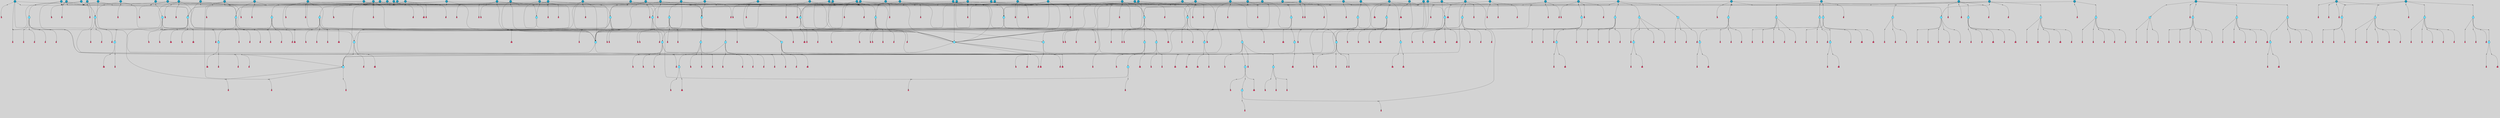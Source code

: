 // File exported with GEGELATI v1.3.1
// On the 2024-04-08 17:24:24
// With the File::TPGGraphDotExporter
digraph{
	graph[pad = "0.212, 0.055" bgcolor = lightgray]
	node[shape=circle style = filled label = ""]
		T3 [fillcolor="#66ddff"]
		T7 [fillcolor="#66ddff"]
		T11 [fillcolor="#66ddff"]
		T27 [fillcolor="#66ddff"]
		T54 [fillcolor="#66ddff"]
		T95 [fillcolor="#66ddff"]
		T129 [fillcolor="#66ddff"]
		T212 [fillcolor="#66ddff"]
		T214 [fillcolor="#66ddff"]
		T242 [fillcolor="#66ddff"]
		T277 [fillcolor="#66ddff"]
		T280 [fillcolor="#1199bb"]
		T282 [fillcolor="#66ddff"]
		T305 [fillcolor="#66ddff"]
		T327 [fillcolor="#66ddff"]
		T328 [fillcolor="#66ddff"]
		T329 [fillcolor="#66ddff"]
		T330 [fillcolor="#66ddff"]
		T331 [fillcolor="#66ddff"]
		T332 [fillcolor="#66ddff"]
		T333 [fillcolor="#1199bb"]
		T334 [fillcolor="#66ddff"]
		T335 [fillcolor="#66ddff"]
		T336 [fillcolor="#66ddff"]
		T337 [fillcolor="#66ddff"]
		T338 [fillcolor="#66ddff"]
		T438 [fillcolor="#66ddff"]
		T448 [fillcolor="#1199bb"]
		T449 [fillcolor="#1199bb"]
		T465 [fillcolor="#1199bb"]
		T478 [fillcolor="#1199bb"]
		T482 [fillcolor="#66ddff"]
		T541 [fillcolor="#66ddff"]
		T580 [fillcolor="#66ddff"]
		T581 [fillcolor="#66ddff"]
		T582 [fillcolor="#66ddff"]
		T48 [fillcolor="#66ddff"]
		T583 [fillcolor="#1199bb"]
		T584 [fillcolor="#66ddff"]
		T585 [fillcolor="#66ddff"]
		T586 [fillcolor="#66ddff"]
		T587 [fillcolor="#66ddff"]
		T588 [fillcolor="#66ddff"]
		T590 [fillcolor="#1199bb"]
		T627 [fillcolor="#66ddff"]
		T640 [fillcolor="#66ddff"]
		T641 [fillcolor="#66ddff"]
		T642 [fillcolor="#66ddff"]
		T643 [fillcolor="#66ddff"]
		T644 [fillcolor="#1199bb"]
		T645 [fillcolor="#66ddff"]
		T646 [fillcolor="#66ddff"]
		T609 [fillcolor="#66ddff"]
		T647 [fillcolor="#66ddff"]
		T648 [fillcolor="#1199bb"]
		T651 [fillcolor="#66ddff"]
		T661 [fillcolor="#1199bb"]
		T669 [fillcolor="#1199bb"]
		T675 [fillcolor="#1199bb"]
		T678 [fillcolor="#1199bb"]
		T684 [fillcolor="#1199bb"]
		T692 [fillcolor="#1199bb"]
		T693 [fillcolor="#1199bb"]
		T707 [fillcolor="#1199bb"]
		T711 [fillcolor="#66ddff"]
		T712 [fillcolor="#66ddff"]
		T713 [fillcolor="#66ddff"]
		T527 [fillcolor="#1199bb"]
		T714 [fillcolor="#66ddff"]
		T715 [fillcolor="#66ddff"]
		T716 [fillcolor="#66ddff"]
		T717 [fillcolor="#1199bb"]
		T718 [fillcolor="#1199bb"]
		T720 [fillcolor="#1199bb"]
		T721 [fillcolor="#1199bb"]
		T723 [fillcolor="#1199bb"]
		T731 [fillcolor="#1199bb"]
		T733 [fillcolor="#1199bb"]
		T736 [fillcolor="#1199bb"]
		T737 [fillcolor="#1199bb"]
		T741 [fillcolor="#1199bb"]
		T744 [fillcolor="#1199bb"]
		T745 [fillcolor="#1199bb"]
		T749 [fillcolor="#1199bb"]
		T750 [fillcolor="#1199bb"]
		T756 [fillcolor="#1199bb"]
		T757 [fillcolor="#1199bb"]
		T758 [fillcolor="#1199bb"]
		T759 [fillcolor="#1199bb"]
		T762 [fillcolor="#1199bb"]
		T763 [fillcolor="#1199bb"]
		T764 [fillcolor="#66ddff"]
		T765 [fillcolor="#66ddff"]
		T766 [fillcolor="#66ddff"]
		T767 [fillcolor="#66ddff"]
		T768 [fillcolor="#66ddff"]
		T769 [fillcolor="#1199bb"]
		T770 [fillcolor="#66ddff"]
		T771 [fillcolor="#66ddff"]
		T772 [fillcolor="#66ddff"]
		T773 [fillcolor="#66ddff"]
		T774 [fillcolor="#66ddff"]
		T776 [fillcolor="#1199bb"]
		T777 [fillcolor="#1199bb"]
		T778 [fillcolor="#1199bb"]
		T780 [fillcolor="#1199bb"]
		T782 [fillcolor="#1199bb"]
		T785 [fillcolor="#1199bb"]
		T786 [fillcolor="#1199bb"]
		T789 [fillcolor="#1199bb"]
		T790 [fillcolor="#1199bb"]
		T791 [fillcolor="#1199bb"]
		T792 [fillcolor="#1199bb"]
		T795 [fillcolor="#1199bb"]
		T801 [fillcolor="#1199bb"]
		T803 [fillcolor="#1199bb"]
		T805 [fillcolor="#1199bb"]
		T806 [fillcolor="#1199bb"]
		T807 [fillcolor="#1199bb"]
		T808 [fillcolor="#1199bb"]
		T809 [fillcolor="#1199bb"]
		T810 [fillcolor="#1199bb"]
		T811 [fillcolor="#1199bb"]
		T812 [fillcolor="#1199bb"]
		T813 [fillcolor="#1199bb"]
		T814 [fillcolor="#66ddff"]
		T815 [fillcolor="#66ddff"]
		T816 [fillcolor="#66ddff"]
		T817 [fillcolor="#66ddff"]
		T818 [fillcolor="#66ddff"]
		T819 [fillcolor="#1199bb"]
		T820 [fillcolor="#66ddff"]
		T821 [fillcolor="#66ddff"]
		T822 [fillcolor="#66ddff"]
		T823 [fillcolor="#66ddff"]
		T824 [fillcolor="#66ddff"]
		T825 [fillcolor="#1199bb"]
		T826 [fillcolor="#1199bb"]
		T827 [fillcolor="#1199bb"]
		T828 [fillcolor="#1199bb"]
		T829 [fillcolor="#1199bb"]
		T830 [fillcolor="#1199bb"]
		T831 [fillcolor="#1199bb"]
		T832 [fillcolor="#1199bb"]
		T833 [fillcolor="#1199bb"]
		T834 [fillcolor="#1199bb"]
		T835 [fillcolor="#1199bb"]
		T836 [fillcolor="#1199bb"]
		T837 [fillcolor="#1199bb"]
		P13060 [fillcolor="#cccccc" shape=point] //6|
		I13060 [shape=box style=invis label="6|1&2|6#1|7&#92;n10|7&2|0#1|5&#92;n9|4&0|1#2|2&#92;n8|6&0|0#1|0&#92;n"]
		P13060 -> I13060[style=invis]
		A9090 [fillcolor="#ff3366" shape=box margin=0.03 width=0 height=0 label="3"]
		T3 -> P13060 -> A9090
		P13061 [fillcolor="#cccccc" shape=point] //3|
		I13061 [shape=box style=invis label="7|6&2|4#0|2&#92;n10|3&2|7#1|4&#92;n11|6&0|4#0|1&#92;n7|1&0|0#2|6&#92;n7|6&0|3#2|6&#92;n4|0&2|6#0|1&#92;n4|4&2|5#0|2&#92;n4|6&0|4#2|7&#92;n10|0&2|3#1|5&#92;n2|6&0|5#0|2&#92;n1|0&2|3#0|7&#92;n1|6&2|0#0|5&#92;n6|2&0|1#0|7&#92;n9|2&0|3#2|7&#92;n5|3&0|6#0|6&#92;n1|7&2|5#2|3&#92;n8|1&2|7#0|6&#92;n1|0&2|5#2|1&#92;n7|1&2|2#2|5&#92;n7|4&2|6#0|3&#92;n"]
		P13061 -> I13061[style=invis]
		A9091 [fillcolor="#ff3366" shape=box margin=0.03 width=0 height=0 label="4"]
		T3 -> P13061 -> A9091
		P13062 [fillcolor="#cccccc" shape=point] //-3|
		I13062 [shape=box style=invis label="1|6&2|7#0|7&#92;n10|2&0|7#1|3&#92;n9|6&2|7#2|2&#92;n5|3&0|7#0|7&#92;n1|6&2|3#0|0&#92;n2|3&2|3#2|2&#92;n5|1&2|6#0|6&#92;n"]
		P13062 -> I13062[style=invis]
		A9092 [fillcolor="#ff3366" shape=box margin=0.03 width=0 height=0 label="7"]
		T7 -> P13062 -> A9092
		P13063 [fillcolor="#cccccc" shape=point] //5|
		I13063 [shape=box style=invis label="0|5&2|3#0|1&#92;n0|6&2|1#2|4&#92;n6|2&2|6#0|7&#92;n7|4&0|3#0|1&#92;n5|4&0|7#1|6&#92;n9|1&0|5#2|2&#92;n6|3&2|3#1|7&#92;n11|7&2|4#1|6&#92;n2|5&0|1#0|0&#92;n4|7&0|0#0|2&#92;n6|2&0|6#0|0&#92;n2|1&2|6#2|4&#92;n10|0&2|0#1|0&#92;n6|6&2|4#0|6&#92;n"]
		P13063 -> I13063[style=invis]
		A9093 [fillcolor="#ff3366" shape=box margin=0.03 width=0 height=0 label="8"]
		T7 -> P13063 -> A9093
		P13064 [fillcolor="#cccccc" shape=point] //6|
		I13064 [shape=box style=invis label="3|0&2|7#2|2&#92;n3|2&0|4#2|5&#92;n5|1&0|2#1|0&#92;n8|7&0|1#2|0&#92;n8|5&0|3#0|6&#92;n0|2&0|2#2|3&#92;n1|5&2|5#0|5&#92;n5|6&0|6#0|7&#92;n6|7&0|0#2|6&#92;n1|2&2|3#0|0&#92;n7|7&2|3#0|4&#92;n0|7&2|7#0|6&#92;n1|0&2|2#2|7&#92;n4|4&0|1#0|0&#92;n"]
		P13064 -> I13064[style=invis]
		A9094 [fillcolor="#ff3366" shape=box margin=0.03 width=0 height=0 label="11"]
		T11 -> P13064 -> A9094
		P13065 [fillcolor="#cccccc" shape=point] //-4|
		I13065 [shape=box style=invis label="4|1&0|4#2|6&#92;n1|2&2|2#2|0&#92;n1|2&2|0#0|6&#92;n8|4&2|3#2|5&#92;n5|5&2|1#1|0&#92;n"]
		P13065 -> I13065[style=invis]
		A9095 [fillcolor="#ff3366" shape=box margin=0.03 width=0 height=0 label="12"]
		T11 -> P13065 -> A9095
		P13066 [fillcolor="#cccccc" shape=point] //2|
		I13066 [shape=box style=invis label="9|1&2|3#0|1&#92;n5|2&2|0#2|4&#92;n3|6&2|5#2|7&#92;n7|0&2|5#0|4&#92;n1|2&0|3#0|5&#92;n7|3&2|7#0|0&#92;n"]
		P13066 -> I13066[style=invis]
		A9096 [fillcolor="#ff3366" shape=box margin=0.03 width=0 height=0 label="2"]
		T27 -> P13066 -> A9096
		P13067 [fillcolor="#cccccc" shape=point] //-6|
		I13067 [shape=box style=invis label="7|5&0|4#0|4&#92;n11|0&2|5#2|1&#92;n"]
		P13067 -> I13067[style=invis]
		A9097 [fillcolor="#ff3366" shape=box margin=0.03 width=0 height=0 label="3"]
		T27 -> P13067 -> A9097
		T27 -> P13061
		P13068 [fillcolor="#cccccc" shape=point] //0|
		I13068 [shape=box style=invis label="2|5&0|1#0|6&#92;n6|1&2|2#2|7&#92;n8|0&0|3#1|4&#92;n4|3&2|5#2|4&#92;n8|1&2|4#0|0&#92;n6|6&0|1#2|6&#92;n11|7&2|4#2|5&#92;n6|2&2|4#0|2&#92;n8|5&2|4#2|4&#92;n2|1&2|1#2|2&#92;n2|7&2|5#2|6&#92;n9|7&0|5#0|4&#92;n1|2&0|5#2|6&#92;n4|2&2|3#2|7&#92;n3|3&2|1#0|2&#92;n"]
		P13068 -> I13068[style=invis]
		A9098 [fillcolor="#ff3366" shape=box margin=0.03 width=0 height=0 label="5"]
		T27 -> P13068 -> A9098
		P13069 [fillcolor="#cccccc" shape=point] //0|
		I13069 [shape=box style=invis label="4|0&0|3#2|7&#92;n10|2&0|3#1|7&#92;n3|5&0|2#0|3&#92;n4|5&0|0#2|1&#92;n10|7&2|0#1|2&#92;n5|3&2|3#1|6&#92;n9|5&2|0#0|4&#92;n5|4&2|7#0|2&#92;n10|3&2|7#1|4&#92;n7|2&0|1#2|6&#92;n8|6&0|5#0|5&#92;n8|7&2|3#0|5&#92;n2|6&2|4#0|0&#92;n"]
		P13069 -> I13069[style=invis]
		A9099 [fillcolor="#ff3366" shape=box margin=0.03 width=0 height=0 label="5"]
		T27 -> P13069 -> A9099
		P13070 [fillcolor="#cccccc" shape=point] //8|
		I13070 [shape=box style=invis label="9|0&0|1#2|0&#92;n10|1&2|5#1|4&#92;n8|2&2|6#0|4&#92;n2|4&2|5#2|3&#92;n4|2&2|2#0|2&#92;n7|5&0|2#0|0&#92;n8|2&2|1#1|3&#92;n8|7&0|7#2|1&#92;n1|1&0|0#0|7&#92;n5|6&2|5#1|0&#92;n6|6&2|5#0|0&#92;n11|4&0|3#2|6&#92;n4|2&2|4#0|7&#92;n5|6&0|1#2|0&#92;n11|3&0|2#0|7&#92;n"]
		P13070 -> I13070[style=invis]
		A9100 [fillcolor="#ff3366" shape=box margin=0.03 width=0 height=0 label="6"]
		T54 -> P13070 -> A9100
		P13071 [fillcolor="#cccccc" shape=point] //5|
		I13071 [shape=box style=invis label="3|0&2|0#0|1&#92;n3|0&0|7#0|1&#92;n5|3&0|2#2|6&#92;n4|4&2|4#2|6&#92;n11|2&0|7#1|6&#92;n2|7&2|2#2|5&#92;n9|3&2|6#2|7&#92;n7|7&0|0#0|4&#92;n6|1&2|4#2|3&#92;n5|4&2|0#1|6&#92;n1|3&0|7#0|4&#92;n"]
		P13071 -> I13071[style=invis]
		A9101 [fillcolor="#ff3366" shape=box margin=0.03 width=0 height=0 label="7"]
		T54 -> P13071 -> A9101
		P13072 [fillcolor="#cccccc" shape=point] //-10|
		I13072 [shape=box style=invis label="3|6&0|0#0|4&#92;n4|1&2|4#0|1&#92;n5|1&0|1#0|4&#92;n5|5&2|6#0|5&#92;n6|5&0|6#0|3&#92;n11|1&2|0#0|1&#92;n0|7&2|0#0|3&#92;n1|2&0|6#0|1&#92;n8|0&0|4#2|0&#92;n0|4&0|7#2|7&#92;n7|0&2|7#1|3&#92;n3|1&0|5#2|5&#92;n5|1&0|4#0|3&#92;n2|2&0|2#0|0&#92;n8|3&0|1#0|7&#92;n3|0&0|3#0|5&#92;n7|2&0|5#2|0&#92;n6|3&2|7#1|5&#92;n4|7&2|7#2|1&#92;n"]
		P13072 -> I13072[style=invis]
		A9102 [fillcolor="#ff3366" shape=box margin=0.03 width=0 height=0 label="14"]
		T54 -> P13072 -> A9102
		T54 -> P13063
		P13073 [fillcolor="#cccccc" shape=point] //4|
		I13073 [shape=box style=invis label="4|3&0|6#0|3&#92;n5|7&2|3#2|2&#92;n5|6&0|7#1|2&#92;n1|4&2|6#0|3&#92;n8|4&2|1#2|5&#92;n9|5&2|4#1|4&#92;n2|4&0|5#0|7&#92;n10|0&0|6#1|3&#92;n3|0&0|6#0|2&#92;n2|7&2|7#2|6&#92;n5|2&0|5#1|5&#92;n10|4&2|5#1|7&#92;n4|0&0|4#2|4&#92;n11|1&0|4#2|6&#92;n10|6&2|0#1|4&#92;n9|7&0|3#1|4&#92;n4|5&2|7#0|6&#92;n11|5&2|6#2|3&#92;n0|3&0|5#0|1&#92;n"]
		P13073 -> I13073[style=invis]
		A9103 [fillcolor="#ff3366" shape=box margin=0.03 width=0 height=0 label="13"]
		T95 -> P13073 -> A9103
		P13074 [fillcolor="#cccccc" shape=point] //8|
		I13074 [shape=box style=invis label="9|7&0|5#2|5&#92;n3|3&2|3#0|2&#92;n9|5&2|2#1|0&#92;n2|3&0|6#0|3&#92;n4|4&2|5#2|7&#92;n11|3&2|0#1|5&#92;n6|6&2|1#2|2&#92;n4|6&0|1#2|2&#92;n2|5&2|7#2|2&#92;n7|7&2|2#2|3&#92;n6|5&0|3#2|6&#92;n6|7&0|6#0|2&#92;n"]
		P13074 -> I13074[style=invis]
		A9104 [fillcolor="#ff3366" shape=box margin=0.03 width=0 height=0 label="14"]
		T95 -> P13074 -> A9104
		P13075 [fillcolor="#cccccc" shape=point] //2|
		I13075 [shape=box style=invis label="4|1&0|4#2|6&#92;n5|5&2|1#1|0&#92;n1|0&2|0#0|6&#92;n8|4&2|3#2|5&#92;n"]
		P13075 -> I13075[style=invis]
		T95 -> P13075 -> T11
		P13076 [fillcolor="#cccccc" shape=point] //-9|
		I13076 [shape=box style=invis label="2|0&2|0#2|1&#92;n4|4&2|4#2|6&#92;n9|1&0|3#1|7&#92;n5|3&0|2#2|6&#92;n2|7&2|2#2|5&#92;n5|4&2|0#1|6&#92;n3|0&0|7#0|1&#92;n1|3&0|7#0|4&#92;n11|6&2|2#0|7&#92;n7|7&0|0#0|4&#92;n11|0&0|7#1|6&#92;n9|3&2|6#2|7&#92;n"]
		P13076 -> I13076[style=invis]
		A9105 [fillcolor="#ff3366" shape=box margin=0.03 width=0 height=0 label="7"]
		T95 -> P13076 -> A9105
		P13077 [fillcolor="#cccccc" shape=point] //-8|
		I13077 [shape=box style=invis label="7|5&0|4#2|4&#92;n"]
		P13077 -> I13077[style=invis]
		A9106 [fillcolor="#ff3366" shape=box margin=0.03 width=0 height=0 label="3"]
		T95 -> P13077 -> A9106
		T129 -> P13070
		T129 -> P13071
		P13078 [fillcolor="#cccccc" shape=point] //10|
		I13078 [shape=box style=invis label="4|5&2|7#2|1&#92;n1|7&2|3#0|6&#92;n3|5&2|2#0|3&#92;n10|3&0|7#1|4&#92;n7|1&0|4#2|6&#92;n10|2&0|3#1|7&#92;n9|5&2|0#0|4&#92;n4|0&0|3#2|7&#92;n11|4&2|6#1|2&#92;n5|4&2|7#0|2&#92;n2|6&2|4#0|0&#92;n6|5&0|7#2|1&#92;n5|3&2|3#1|6&#92;n10|7&2|0#1|2&#92;n"]
		P13078 -> I13078[style=invis]
		A9107 [fillcolor="#ff3366" shape=box margin=0.03 width=0 height=0 label="5"]
		T129 -> P13078 -> A9107
		P13079 [fillcolor="#cccccc" shape=point] //5|
		I13079 [shape=box style=invis label="9|4&2|3#1|3&#92;n0|4&2|4#0|5&#92;n6|1&2|6#2|5&#92;n4|0&0|5#2|0&#92;n"]
		P13079 -> I13079[style=invis]
		A9108 [fillcolor="#ff3366" shape=box margin=0.03 width=0 height=0 label="7"]
		T129 -> P13079 -> A9108
		P13080 [fillcolor="#cccccc" shape=point] //6|
		I13080 [shape=box style=invis label="9|4&2|7#0|6&#92;n8|4&0|1#1|0&#92;n1|3&0|0#2|1&#92;n2|4&0|6#2|2&#92;n5|1&2|5#0|7&#92;n3|0&0|3#2|6&#92;n2|2&2|6#0|2&#92;n8|4&0|4#2|2&#92;n5|1&2|4#0|3&#92;n9|4&0|6#0|6&#92;n5|0&2|2#1|5&#92;n11|7&0|0#1|1&#92;n0|4&0|3#0|3&#92;n7|7&2|4#2|5&#92;n1|5&0|1#2|1&#92;n"]
		P13080 -> I13080[style=invis]
		A9109 [fillcolor="#ff3366" shape=box margin=0.03 width=0 height=0 label="1"]
		T129 -> P13080 -> A9109
		P13081 [fillcolor="#cccccc" shape=point] //6|
		I13081 [shape=box style=invis label="9|4&2|7#0|6&#92;n8|4&0|1#1|0&#92;n1|3&0|0#2|1&#92;n2|4&0|6#2|2&#92;n5|1&2|5#0|7&#92;n3|0&0|3#2|6&#92;n2|2&2|6#0|2&#92;n8|4&0|4#2|2&#92;n5|1&2|4#0|3&#92;n9|4&0|6#0|6&#92;n5|0&2|2#1|5&#92;n11|7&0|0#1|1&#92;n0|4&0|3#0|3&#92;n7|7&2|4#2|5&#92;n1|5&0|1#2|1&#92;n"]
		P13081 -> I13081[style=invis]
		A9110 [fillcolor="#ff3366" shape=box margin=0.03 width=0 height=0 label="1"]
		T212 -> P13081 -> A9110
		P13082 [fillcolor="#cccccc" shape=point] //10|
		I13082 [shape=box style=invis label="4|5&2|7#2|1&#92;n1|7&2|3#0|6&#92;n3|5&2|2#0|3&#92;n10|3&0|7#1|4&#92;n7|1&0|4#2|6&#92;n10|2&0|3#1|7&#92;n9|5&2|0#0|4&#92;n4|0&0|3#2|7&#92;n11|4&2|6#1|2&#92;n5|4&2|7#0|2&#92;n2|6&2|4#0|0&#92;n6|5&0|7#2|1&#92;n5|3&2|3#1|6&#92;n10|7&2|0#1|2&#92;n"]
		P13082 -> I13082[style=invis]
		A9111 [fillcolor="#ff3366" shape=box margin=0.03 width=0 height=0 label="5"]
		T212 -> P13082 -> A9111
		P13083 [fillcolor="#cccccc" shape=point] //8|
		I13083 [shape=box style=invis label="9|0&0|1#2|0&#92;n10|1&2|5#1|4&#92;n8|2&2|6#0|4&#92;n2|4&2|5#2|3&#92;n4|2&2|2#0|2&#92;n7|5&0|2#0|0&#92;n8|2&2|1#1|3&#92;n8|7&0|7#2|1&#92;n1|1&0|0#0|7&#92;n5|6&2|5#1|0&#92;n6|6&2|5#0|0&#92;n11|4&0|3#2|6&#92;n4|2&2|4#0|7&#92;n5|6&0|1#2|0&#92;n11|3&0|2#0|7&#92;n"]
		P13083 -> I13083[style=invis]
		A9112 [fillcolor="#ff3366" shape=box margin=0.03 width=0 height=0 label="6"]
		T212 -> P13083 -> A9112
		P13084 [fillcolor="#cccccc" shape=point] //5|
		I13084 [shape=box style=invis label="3|0&2|0#0|1&#92;n3|0&0|7#0|1&#92;n5|3&0|2#2|6&#92;n4|4&2|4#2|6&#92;n11|2&0|7#1|6&#92;n2|7&2|2#2|5&#92;n9|3&2|6#2|7&#92;n7|7&0|0#0|4&#92;n6|1&2|4#2|3&#92;n5|4&2|0#1|6&#92;n1|3&0|7#0|4&#92;n"]
		P13084 -> I13084[style=invis]
		A9113 [fillcolor="#ff3366" shape=box margin=0.03 width=0 height=0 label="7"]
		T212 -> P13084 -> A9113
		P13085 [fillcolor="#cccccc" shape=point] //5|
		I13085 [shape=box style=invis label="9|4&2|3#1|3&#92;n0|4&2|4#0|5&#92;n6|1&2|6#2|5&#92;n4|0&0|5#2|0&#92;n"]
		P13085 -> I13085[style=invis]
		A9114 [fillcolor="#ff3366" shape=box margin=0.03 width=0 height=0 label="7"]
		T212 -> P13085 -> A9114
		P13086 [fillcolor="#cccccc" shape=point] //6|
		I13086 [shape=box style=invis label="9|4&2|7#0|6&#92;n8|4&0|1#1|0&#92;n1|3&0|0#2|1&#92;n2|4&0|6#2|2&#92;n5|1&2|5#0|7&#92;n3|0&0|3#2|6&#92;n2|2&2|6#0|2&#92;n8|4&0|4#2|2&#92;n5|1&2|4#0|3&#92;n9|4&0|6#0|6&#92;n5|0&2|2#1|5&#92;n11|7&0|0#1|1&#92;n0|4&0|3#0|3&#92;n7|7&2|4#2|5&#92;n1|5&0|1#2|1&#92;n"]
		P13086 -> I13086[style=invis]
		A9115 [fillcolor="#ff3366" shape=box margin=0.03 width=0 height=0 label="1"]
		T214 -> P13086 -> A9115
		P13087 [fillcolor="#cccccc" shape=point] //10|
		I13087 [shape=box style=invis label="4|5&2|7#2|1&#92;n1|7&2|3#0|6&#92;n3|5&2|2#0|3&#92;n10|3&0|7#1|4&#92;n7|1&0|4#2|6&#92;n10|2&0|3#1|7&#92;n9|5&2|0#0|4&#92;n4|0&0|3#2|7&#92;n11|4&2|6#1|2&#92;n5|4&2|7#0|2&#92;n2|6&2|4#0|0&#92;n6|5&0|7#2|1&#92;n5|3&2|3#1|6&#92;n10|7&2|0#1|2&#92;n"]
		P13087 -> I13087[style=invis]
		A9116 [fillcolor="#ff3366" shape=box margin=0.03 width=0 height=0 label="5"]
		T214 -> P13087 -> A9116
		P13088 [fillcolor="#cccccc" shape=point] //5|
		I13088 [shape=box style=invis label="3|0&2|0#0|1&#92;n3|0&0|7#0|1&#92;n5|3&0|2#2|6&#92;n4|4&2|4#2|6&#92;n11|2&0|7#1|6&#92;n2|7&2|2#2|5&#92;n9|3&2|6#2|7&#92;n7|7&0|0#0|4&#92;n6|1&2|4#2|3&#92;n5|4&2|0#1|6&#92;n1|3&0|7#0|4&#92;n"]
		P13088 -> I13088[style=invis]
		A9117 [fillcolor="#ff3366" shape=box margin=0.03 width=0 height=0 label="7"]
		T214 -> P13088 -> A9117
		P13089 [fillcolor="#cccccc" shape=point] //8|
		I13089 [shape=box style=invis label="9|0&0|1#2|0&#92;n10|1&2|5#1|4&#92;n8|2&2|6#0|4&#92;n2|4&2|5#2|3&#92;n4|2&2|2#0|2&#92;n7|5&0|2#0|0&#92;n8|2&2|1#1|3&#92;n8|7&0|7#2|1&#92;n1|1&0|0#0|7&#92;n5|6&2|5#1|0&#92;n6|6&2|5#0|0&#92;n11|4&0|3#2|6&#92;n4|2&2|4#0|7&#92;n5|6&0|1#2|0&#92;n11|3&0|2#0|7&#92;n"]
		P13089 -> I13089[style=invis]
		A9118 [fillcolor="#ff3366" shape=box margin=0.03 width=0 height=0 label="6"]
		T214 -> P13089 -> A9118
		P13090 [fillcolor="#cccccc" shape=point] //5|
		I13090 [shape=box style=invis label="9|4&2|3#1|3&#92;n0|4&2|4#0|5&#92;n6|1&2|6#2|5&#92;n4|0&0|5#2|0&#92;n"]
		P13090 -> I13090[style=invis]
		A9119 [fillcolor="#ff3366" shape=box margin=0.03 width=0 height=0 label="7"]
		T214 -> P13090 -> A9119
		P13091 [fillcolor="#cccccc" shape=point] //5|
		I13091 [shape=box style=invis label="1|6&2|7#0|7&#92;n9|2&2|7#2|2&#92;n10|2&0|7#1|3&#92;n5|3&0|7#0|7&#92;n7|0&2|7#2|2&#92;n1|6&2|3#0|0&#92;n2|3&2|3#2|2&#92;n"]
		P13091 -> I13091[style=invis]
		A9120 [fillcolor="#ff3366" shape=box margin=0.03 width=0 height=0 label="7"]
		T242 -> P13091 -> A9120
		P13092 [fillcolor="#cccccc" shape=point] //-8|
		I13092 [shape=box style=invis label="7|5&0|2#2|1&#92;n1|0&2|6#0|0&#92;n7|1&2|6#1|1&#92;n8|7&0|3#1|6&#92;n3|7&2|3#2|4&#92;n"]
		P13092 -> I13092[style=invis]
		A9121 [fillcolor="#ff3366" shape=box margin=0.03 width=0 height=0 label="2"]
		T242 -> P13092 -> A9121
		P13093 [fillcolor="#cccccc" shape=point] //-3|
		I13093 [shape=box style=invis label="1|1&2|1#0|1&#92;n1|4&0|0#2|4&#92;n11|0&2|3#0|2&#92;n11|6&0|4#0|1&#92;n5|2&0|6#1|5&#92;n3|7&2|6#2|7&#92;n7|7&0|1#2|1&#92;n9|5&2|2#2|0&#92;n6|5&2|6#1|4&#92;n0|7&0|5#2|4&#92;n8|1&0|0#2|3&#92;n0|5&0|3#0|5&#92;n2|0&2|4#0|5&#92;n7|5&2|7#1|3&#92;n8|3&0|0#1|2&#92;n"]
		P13093 -> I13093[style=invis]
		A9122 [fillcolor="#ff3366" shape=box margin=0.03 width=0 height=0 label="1"]
		T242 -> P13093 -> A9122
		P13094 [fillcolor="#cccccc" shape=point] //-9|
		I13094 [shape=box style=invis label="4|7&0|0#0|2&#92;n6|2&0|1#0|0&#92;n6|2&2|6#0|7&#92;n9|0&2|7#1|1&#92;n7|4&0|3#0|1&#92;n10|6&2|1#1|1&#92;n9|1&0|5#2|2&#92;n5|4&0|7#2|6&#92;n2|5&0|1#0|0&#92;n0|5&2|5#0|1&#92;n11|7&2|4#1|6&#92;n2|1&2|6#2|4&#92;n10|0&0|0#1|0&#92;n6|6&2|4#0|6&#92;n"]
		P13094 -> I13094[style=invis]
		T277 -> P13094 -> T214
		P13095 [fillcolor="#cccccc" shape=point] //7|
		I13095 [shape=box style=invis label="7|4&2|7#0|4&#92;n4|6&0|1#2|5&#92;n2|1&2|3#0|0&#92;n4|3&2|0#0|1&#92;n0|0&2|7#2|7&#92;n7|7&0|5#2|3&#92;n5|0&2|1#2|2&#92;n10|0&0|4#1|2&#92;n4|4&0|7#0|0&#92;n6|7&0|2#0|1&#92;n1|4&2|5#0|4&#92;n"]
		P13095 -> I13095[style=invis]
		A9123 [fillcolor="#ff3366" shape=box margin=0.03 width=0 height=0 label="0"]
		T277 -> P13095 -> A9123
		P13096 [fillcolor="#cccccc" shape=point] //1|
		I13096 [shape=box style=invis label="5|1&0|6#2|7&#92;n2|4&0|4#2|2&#92;n0|6&0|5#0|4&#92;n10|6&2|5#1|6&#92;n9|3&0|1#1|7&#92;n10|3&2|2#1|0&#92;n5|0&0|0#2|1&#92;n11|3&2|3#1|5&#92;n10|3&0|1#1|0&#92;n2|4&0|1#0|1&#92;n0|2&0|3#2|4&#92;n9|2&2|1#2|5&#92;n11|7&2|6#2|6&#92;n"]
		P13096 -> I13096[style=invis]
		T277 -> P13096 -> T7
		P13097 [fillcolor="#cccccc" shape=point] //6|
		I13097 [shape=box style=invis label="7|0&2|5#1|2&#92;n10|6&2|1#1|3&#92;n7|5&0|2#0|7&#92;n10|7&0|1#1|5&#92;n4|6&2|5#0|5&#92;n4|4&0|7#2|7&#92;n"]
		P13097 -> I13097[style=invis]
		A9124 [fillcolor="#ff3366" shape=box margin=0.03 width=0 height=0 label="7"]
		T277 -> P13097 -> A9124
		P13098 [fillcolor="#cccccc" shape=point] //-2|
		I13098 [shape=box style=invis label="3|0&2|0#0|1&#92;n4|1&0|3#2|2&#92;n11|2&0|7#1|6&#92;n8|7&2|4#0|5&#92;n6|1&2|4#1|3&#92;n4|4&2|4#2|6&#92;n3|0&0|7#0|1&#92;n9|3&2|6#2|7&#92;n7|7&0|0#0|4&#92;n5|3&0|2#2|6&#92;n5|4&2|0#1|6&#92;n1|3&0|7#0|4&#92;n"]
		P13098 -> I13098[style=invis]
		A9125 [fillcolor="#ff3366" shape=box margin=0.03 width=0 height=0 label="7"]
		T277 -> P13098 -> A9125
		T280 -> P13073
		P13099 [fillcolor="#cccccc" shape=point] //1|
		I13099 [shape=box style=invis label="0|4&0|1#0|1&#92;n10|5&2|5#1|6&#92;n7|7&2|5#2|2&#92;n9|5&0|7#2|7&#92;n8|4&0|3#2|7&#92;n11|0&2|3#0|5&#92;n7|0&0|0#0|1&#92;n4|2&0|4#0|5&#92;n5|1&0|6#2|7&#92;n11|3&0|7#1|3&#92;n"]
		P13099 -> I13099[style=invis]
		T280 -> P13099 -> T7
		P13100 [fillcolor="#cccccc" shape=point] //-3|
		I13100 [shape=box style=invis label="4|5&0|0#0|0&#92;n4|7&0|0#0|2&#92;n0|6&2|1#2|4&#92;n9|1&0|5#2|2&#92;n10|0&2|0#1|0&#92;n6|6&2|4#0|6&#92;n2|5&0|1#0|0&#92;n6|3&2|3#1|7&#92;n11|7&2|4#1|6&#92;n6|2&2|6#0|1&#92;n6|2&0|0#0|0&#92;n9|1&2|6#2|4&#92;n10|4&0|3#1|1&#92;n5|4&2|7#1|6&#92;n"]
		P13100 -> I13100[style=invis]
		T280 -> P13100 -> T95
		P13101 [fillcolor="#cccccc" shape=point] //-4|
		I13101 [shape=box style=invis label="5|5&2|1#1|0&#92;n4|1&0|4#2|6&#92;n2|4&2|3#2|5&#92;n1|0&2|0#2|6&#92;n1|4&2|5#0|7&#92;n"]
		P13101 -> I13101[style=invis]
		T282 -> P13101 -> T11
		P13102 [fillcolor="#cccccc" shape=point] //5|
		I13102 [shape=box style=invis label="3|0&2|0#2|1&#92;n3|0&0|7#0|1&#92;n5|3&0|2#2|6&#92;n4|4&2|4#2|6&#92;n5|4&2|0#1|6&#92;n2|7&2|2#2|5&#92;n1|3&0|7#0|4&#92;n11|6&2|2#0|7&#92;n7|7&0|0#0|4&#92;n6|1&2|4#2|3&#92;n11|0&0|7#1|6&#92;n9|3&2|6#2|7&#92;n"]
		P13102 -> I13102[style=invis]
		A9126 [fillcolor="#ff3366" shape=box margin=0.03 width=0 height=0 label="7"]
		T282 -> P13102 -> A9126
		P13103 [fillcolor="#cccccc" shape=point] //10|
		I13103 [shape=box style=invis label="6|6&2|5#0|4&#92;n1|0&0|5#2|3&#92;n10|5&2|5#1|5&#92;n10|6&2|1#1|0&#92;n9|6&2|3#0|3&#92;n9|6&2|2#2|1&#92;n7|5&2|2#0|7&#92;n"]
		P13103 -> I13103[style=invis]
		A9127 [fillcolor="#ff3366" shape=box margin=0.03 width=0 height=0 label="7"]
		T282 -> P13103 -> A9127
		T282 -> P13077
		P13104 [fillcolor="#cccccc" shape=point] //2|
		I13104 [shape=box style=invis label="0|3&0|0#2|7&#92;n3|6&2|5#2|5&#92;n7|4&0|0#1|1&#92;n4|1&0|0#0|6&#92;n1|6&0|2#0|1&#92;n8|6&0|2#2|4&#92;n4|4&2|4#0|3&#92;n1|0&2|4#0|1&#92;n9|2&2|3#0|7&#92;n10|5&2|2#1|1&#92;n10|6&0|1#1|2&#92;n3|3&2|2#0|5&#92;n11|3&0|2#1|0&#92;n4|5&0|6#0|4&#92;n0|7&0|6#2|2&#92;n3|2&0|5#0|1&#92;n"]
		P13104 -> I13104[style=invis]
		A9128 [fillcolor="#ff3366" shape=box margin=0.03 width=0 height=0 label="1"]
		T282 -> P13104 -> A9128
		P13105 [fillcolor="#cccccc" shape=point] //7|
		I13105 [shape=box style=invis label="7|0&2|1#2|0&#92;n9|7&2|1#1|7&#92;n8|2&0|1#1|0&#92;n6|6&0|2#1|1&#92;n2|2&0|5#0|0&#92;n5|7&0|0#2|1&#92;n5|1&2|5#1|5&#92;n4|7&2|4#2|3&#92;n10|5&2|2#1|5&#92;n1|3&2|2#2|0&#92;n10|2&2|6#1|5&#92;n"]
		P13105 -> I13105[style=invis]
		A9129 [fillcolor="#ff3366" shape=box margin=0.03 width=0 height=0 label="1"]
		T305 -> P13105 -> A9129
		P13106 [fillcolor="#cccccc" shape=point] //4|
		I13106 [shape=box style=invis label="7|1&2|6#1|3&#92;n10|1&0|3#1|6&#92;n8|5&2|3#2|1&#92;n11|5&0|0#2|6&#92;n4|1&0|6#0|0&#92;n11|1&0|2#0|3&#92;n2|0&2|1#0|7&#92;n"]
		P13106 -> I13106[style=invis]
		A9130 [fillcolor="#ff3366" shape=box margin=0.03 width=0 height=0 label="2"]
		T305 -> P13106 -> A9130
		P13107 [fillcolor="#cccccc" shape=point] //2|
		I13107 [shape=box style=invis label="10|4&0|5#1|0&#92;n8|1&0|7#1|4&#92;n3|0&2|3#0|1&#92;n0|3&0|3#0|2&#92;n"]
		P13107 -> I13107[style=invis]
		T305 -> P13107 -> T242
		P13108 [fillcolor="#cccccc" shape=point] //6|
		I13108 [shape=box style=invis label="10|4&2|6#1|2&#92;n8|4&0|1#1|0&#92;n0|4&2|6#0|0&#92;n8|4&2|5#2|1&#92;n7|5&2|5#1|0&#92;n3|6&0|6#2|2&#92;n1|7&0|7#0|5&#92;n2|0&0|7#2|4&#92;n2|6&2|2#0|0&#92;n0|7&2|7#0|7&#92;n11|6&0|4#2|2&#92;n5|5&0|0#0|1&#92;n10|1&0|0#1|0&#92;n7|3&0|1#2|5&#92;n9|2&2|7#1|5&#92;n9|4&2|6#2|7&#92;n1|6&2|4#2|2&#92;n3|3&2|2#0|7&#92;n1|6&2|0#0|0&#92;n6|4&2|6#1|0&#92;n"]
		P13108 -> I13108[style=invis]
		A9131 [fillcolor="#ff3366" shape=box margin=0.03 width=0 height=0 label="1"]
		T305 -> P13108 -> A9131
		P13109 [fillcolor="#cccccc" shape=point] //9|
		I13109 [shape=box style=invis label="0|6&2|1#2|3&#92;n7|4&0|3#0|1&#92;n0|5&2|3#0|1&#92;n9|1&0|5#2|2&#92;n6|6&2|3#1|7&#92;n11|7&2|4#1|6&#92;n2|5&0|1#0|0&#92;n7|5&2|3#1|1&#92;n5|4&0|7#1|6&#92;n4|7&0|0#0|2&#92;n2|1&2|6#2|4&#92;n10|0&2|7#1|0&#92;n6|6&2|4#0|6&#92;n"]
		P13109 -> I13109[style=invis]
		A9132 [fillcolor="#ff3366" shape=box margin=0.03 width=0 height=0 label="8"]
		T305 -> P13109 -> A9132
		P13110 [fillcolor="#cccccc" shape=point] //-4|
		I13110 [shape=box style=invis label="4|1&0|4#2|6&#92;n1|2&2|2#2|0&#92;n1|2&2|0#0|6&#92;n8|4&2|3#2|5&#92;n5|5&2|1#1|0&#92;n"]
		P13110 -> I13110[style=invis]
		A9133 [fillcolor="#ff3366" shape=box margin=0.03 width=0 height=0 label="12"]
		T330 -> P13110 -> A9133
		P13111 [fillcolor="#cccccc" shape=point] //6|
		I13111 [shape=box style=invis label="3|0&2|7#2|2&#92;n3|2&0|4#2|5&#92;n5|1&0|2#1|0&#92;n8|7&0|1#2|0&#92;n8|5&0|3#0|6&#92;n0|2&0|2#2|3&#92;n1|5&2|5#0|5&#92;n5|6&0|6#0|7&#92;n6|7&0|0#2|6&#92;n1|2&2|3#0|0&#92;n7|7&2|3#0|4&#92;n0|7&2|7#0|6&#92;n1|0&2|2#2|7&#92;n4|4&0|1#0|0&#92;n"]
		P13111 -> I13111[style=invis]
		A9134 [fillcolor="#ff3366" shape=box margin=0.03 width=0 height=0 label="11"]
		T330 -> P13111 -> A9134
		P13112 [fillcolor="#cccccc" shape=point] //-3|
		I13112 [shape=box style=invis label="8|1&2|3#0|5&#92;n0|6&0|5#0|5&#92;n3|7&2|1#0|6&#92;n3|5&0|1#0|0&#92;n9|5&2|0#0|4&#92;n3|5&0|2#0|3&#92;n10|6&2|4#1|0&#92;n9|4&2|7#2|6&#92;n1|7&2|5#2|2&#92;n"]
		P13112 -> I13112[style=invis]
		A9135 [fillcolor="#ff3366" shape=box margin=0.03 width=0 height=0 label="5"]
		T332 -> P13112 -> A9135
		P13113 [fillcolor="#cccccc" shape=point] //-2|
		I13113 [shape=box style=invis label="11|7&2|0#1|7&#92;n4|3&0|1#2|5&#92;n0|4&2|4#2|7&#92;n1|6&0|0#0|4&#92;n4|0&0|0#0|5&#92;n0|6&2|3#2|0&#92;n9|6&2|5#1|3&#92;n0|7&2|1#2|5&#92;n4|4&0|5#0|1&#92;n10|4&0|0#1|0&#92;n"]
		P13113 -> I13113[style=invis]
		A9136 [fillcolor="#ff3366" shape=box margin=0.03 width=0 height=0 label="12"]
		T328 -> P13113 -> A9136
		P13114 [fillcolor="#cccccc" shape=point] //-3|
		I13114 [shape=box style=invis label="1|6&2|7#0|7&#92;n10|2&0|7#1|3&#92;n9|6&2|7#2|2&#92;n5|3&0|7#0|7&#92;n1|6&2|3#0|0&#92;n2|3&2|3#2|2&#92;n5|1&2|6#0|6&#92;n"]
		P13114 -> I13114[style=invis]
		A9137 [fillcolor="#ff3366" shape=box margin=0.03 width=0 height=0 label="7"]
		T331 -> P13114 -> A9137
		P13115 [fillcolor="#cccccc" shape=point] //-3|
		I13115 [shape=box style=invis label="7|2&2|4#0|2&#92;n4|1&2|6#0|1&#92;n11|6&0|4#0|1&#92;n7|1&0|0#2|6&#92;n6|2&0|1#0|7&#92;n10|3&2|7#1|4&#92;n3|5&2|3#0|1&#92;n4|4&2|5#0|2&#92;n4|6&0|4#2|7&#92;n2|5&0|5#0|2&#92;n10|0&2|3#1|4&#92;n0|1&2|7#0|6&#92;n7|6&0|3#2|6&#92;n1|3&0|6#2|0&#92;n5|3&0|6#0|6&#92;n1|4&2|5#2|3&#92;n1|6&2|0#0|5&#92;n9|2&0|3#2|7&#92;n7|1&2|2#2|5&#92;n"]
		P13115 -> I13115[style=invis]
		T328 -> P13115 -> T329
		P13116 [fillcolor="#cccccc" shape=point] //-3|
		I13116 [shape=box style=invis label="3|7&0|0#0|2&#92;n11|5&0|1#1|1&#92;n4|1&0|6#2|6&#92;n4|0&0|1#0|5&#92;n"]
		P13116 -> I13116[style=invis]
		T329 -> P13116 -> T327
		P13117 [fillcolor="#cccccc" shape=point] //1|
		I13117 [shape=box style=invis label="5|1&0|6#2|7&#92;n2|4&0|4#2|2&#92;n0|6&0|5#0|4&#92;n10|6&2|5#1|6&#92;n9|3&0|1#1|7&#92;n10|3&2|2#1|0&#92;n5|0&0|0#2|1&#92;n11|3&2|3#1|5&#92;n10|3&0|1#1|0&#92;n2|4&0|1#0|1&#92;n0|2&0|3#2|4&#92;n9|2&2|1#2|5&#92;n11|7&2|6#2|6&#92;n"]
		P13117 -> I13117[style=invis]
		T327 -> P13117 -> T331
		P13118 [fillcolor="#cccccc" shape=point] //5|
		I13118 [shape=box style=invis label="10|4&2|6#1|2&#92;n8|4&0|1#1|0&#92;n0|4&2|6#0|0&#92;n8|4&2|5#2|1&#92;n7|5&2|5#1|0&#92;n3|6&0|6#2|2&#92;n1|7&0|7#0|5&#92;n2|0&0|7#2|4&#92;n9|4&2|6#2|7&#92;n2|6&2|2#0|0&#92;n11|7&2|7#0|7&#92;n5|5&0|0#0|1&#92;n10|1&0|0#1|0&#92;n7|3&0|1#2|5&#92;n9|2&2|7#1|5&#92;n9|0&2|5#1|2&#92;n1|6&2|4#2|2&#92;n3|3&2|2#0|7&#92;n1|6&2|0#0|0&#92;n6|4&2|6#1|0&#92;n"]
		P13118 -> I13118[style=invis]
		A9138 [fillcolor="#ff3366" shape=box margin=0.03 width=0 height=0 label="1"]
		T329 -> P13118 -> A9138
		P13119 [fillcolor="#cccccc" shape=point] //5|
		I13119 [shape=box style=invis label="0|5&2|3#0|1&#92;n0|6&2|1#2|4&#92;n6|2&2|6#0|7&#92;n7|4&0|3#0|1&#92;n5|4&0|7#1|6&#92;n9|1&0|5#2|2&#92;n6|3&2|3#1|7&#92;n11|7&2|4#1|6&#92;n2|5&0|1#0|0&#92;n4|7&0|0#0|2&#92;n6|2&0|6#0|0&#92;n2|1&2|6#2|4&#92;n10|0&2|0#1|0&#92;n6|6&2|4#0|6&#92;n"]
		P13119 -> I13119[style=invis]
		A9139 [fillcolor="#ff3366" shape=box margin=0.03 width=0 height=0 label="8"]
		T331 -> P13119 -> A9139
		P13120 [fillcolor="#cccccc" shape=point] //-2|
		I13120 [shape=box style=invis label="4|1&0|4#0|3&#92;n4|2&0|5#2|0&#92;n5|5&2|6#0|5&#92;n1|4&0|1#0|2&#92;n6|3&2|7#1|5&#92;n0|4&2|0#0|3&#92;n8|5&2|5#1|2&#92;n10|7&2|7#1|1&#92;n3|4&0|0#2|1&#92;n3|6&2|5#2|5&#92;n8|3&0|1#0|7&#92;n10|0&2|7#1|3&#92;n4|1&2|4#0|1&#92;n9|3&2|0#0|4&#92;n3|6&2|0#0|4&#92;n1|2&0|6#2|1&#92;n4|0&2|1#2|2&#92;n"]
		P13120 -> I13120[style=invis]
		A9140 [fillcolor="#ff3366" shape=box margin=0.03 width=0 height=0 label="14"]
		T327 -> P13120 -> A9140
		P13121 [fillcolor="#cccccc" shape=point] //5|
		I13121 [shape=box style=invis label="8|1&2|6#0|6&#92;n3|0&0|7#0|1&#92;n11|3&0|2#2|6&#92;n4|4&2|4#2|6&#92;n11|2&0|7#1|6&#92;n2|7&2|2#2|5&#92;n7|7&0|0#0|4&#92;n6|1&2|4#2|3&#92;n5|4&2|0#1|6&#92;n3|0&2|0#0|1&#92;n1|3&0|7#0|4&#92;n"]
		P13121 -> I13121[style=invis]
		A9141 [fillcolor="#ff3366" shape=box margin=0.03 width=0 height=0 label="7"]
		T329 -> P13121 -> A9141
		P13122 [fillcolor="#cccccc" shape=point] //5|
		I13122 [shape=box style=invis label="3|0&2|0#0|1&#92;n3|0&0|7#0|1&#92;n5|3&0|2#2|6&#92;n4|4&2|4#2|6&#92;n11|2&0|7#1|6&#92;n2|7&2|2#2|5&#92;n9|3&2|6#2|7&#92;n7|7&0|0#0|4&#92;n6|1&2|4#2|3&#92;n5|4&2|0#1|6&#92;n1|3&0|7#0|4&#92;n"]
		P13122 -> I13122[style=invis]
		A9142 [fillcolor="#ff3366" shape=box margin=0.03 width=0 height=0 label="7"]
		T327 -> P13122 -> A9142
		P13123 [fillcolor="#cccccc" shape=point] //2|
		I13123 [shape=box style=invis label="4|1&0|4#2|6&#92;n5|5&2|1#1|0&#92;n1|0&2|0#0|6&#92;n8|4&2|3#2|5&#92;n"]
		P13123 -> I13123[style=invis]
		T328 -> P13123 -> T330
		P13124 [fillcolor="#cccccc" shape=point] //0|
		I13124 [shape=box style=invis label="2|5&0|1#0|6&#92;n6|1&2|2#2|7&#92;n8|0&0|3#1|4&#92;n4|3&2|5#2|4&#92;n8|1&2|4#0|0&#92;n6|6&0|1#2|6&#92;n11|7&2|4#2|5&#92;n6|2&2|4#0|2&#92;n8|5&2|4#2|4&#92;n2|1&2|1#2|2&#92;n2|7&2|5#2|6&#92;n9|7&0|5#0|4&#92;n1|2&0|5#2|6&#92;n4|2&2|3#2|7&#92;n3|3&2|1#0|2&#92;n"]
		P13124 -> I13124[style=invis]
		A9143 [fillcolor="#ff3366" shape=box margin=0.03 width=0 height=0 label="5"]
		T332 -> P13124 -> A9143
		P13125 [fillcolor="#cccccc" shape=point] //7|
		I13125 [shape=box style=invis label="7|0&2|1#2|0&#92;n9|7&2|1#1|7&#92;n8|2&0|1#1|0&#92;n6|6&0|2#1|1&#92;n2|2&0|5#0|0&#92;n5|7&0|0#2|1&#92;n5|1&2|5#1|5&#92;n4|7&2|4#2|3&#92;n10|5&2|2#1|5&#92;n1|3&2|2#2|0&#92;n10|2&2|6#1|5&#92;n"]
		P13125 -> I13125[style=invis]
		A9144 [fillcolor="#ff3366" shape=box margin=0.03 width=0 height=0 label="1"]
		T329 -> P13125 -> A9144
		P13126 [fillcolor="#cccccc" shape=point] //7|
		I13126 [shape=box style=invis label="6|1&2|6#2|7&#92;n7|0&2|4#2|3&#92;n3|3&0|7#0|6&#92;n5|4&0|2#2|4&#92;n8|5&2|6#2|7&#92;n0|0&2|3#0|3&#92;n5|4&2|4#2|6&#92;n"]
		P13126 -> I13126[style=invis]
		T329 -> P13126 -> T332
		P13127 [fillcolor="#cccccc" shape=point] //7|
		I13127 [shape=box style=invis label="0|2&2|4#2|6&#92;n5|3&0|6#0|1&#92;n4|7&2|6#0|5&#92;n7|6&0|7#0|5&#92;n10|7&2|2#1|1&#92;n"]
		P13127 -> I13127[style=invis]
		A9145 [fillcolor="#ff3366" shape=box margin=0.03 width=0 height=0 label="4"]
		T332 -> P13127 -> A9145
		P13128 [fillcolor="#cccccc" shape=point] //-4|
		I13128 [shape=box style=invis label="4|1&0|4#2|6&#92;n1|2&2|2#2|0&#92;n1|2&2|0#0|6&#92;n8|4&2|3#2|5&#92;n5|5&2|1#1|0&#92;n"]
		P13128 -> I13128[style=invis]
		A9146 [fillcolor="#ff3366" shape=box margin=0.03 width=0 height=0 label="12"]
		T338 -> P13128 -> A9146
		P13129 [fillcolor="#cccccc" shape=point] //6|
		I13129 [shape=box style=invis label="3|0&2|7#2|2&#92;n3|2&0|4#2|5&#92;n5|1&0|2#1|0&#92;n8|7&0|1#2|0&#92;n8|5&0|3#0|6&#92;n0|2&0|2#2|3&#92;n1|5&2|5#0|5&#92;n5|6&0|6#0|7&#92;n6|7&0|0#2|6&#92;n1|2&2|3#0|0&#92;n7|7&2|3#0|4&#92;n0|7&2|7#0|6&#92;n1|0&2|2#2|7&#92;n4|4&0|1#0|0&#92;n"]
		P13129 -> I13129[style=invis]
		A9147 [fillcolor="#ff3366" shape=box margin=0.03 width=0 height=0 label="11"]
		T338 -> P13129 -> A9147
		P13130 [fillcolor="#cccccc" shape=point] //2|
		I13130 [shape=box style=invis label="4|1&0|4#2|6&#92;n5|5&2|1#1|0&#92;n1|0&2|0#0|6&#92;n8|4&2|3#2|5&#92;n"]
		P13130 -> I13130[style=invis]
		T333 -> P13130 -> T338
		P13131 [fillcolor="#cccccc" shape=point] //-3|
		I13131 [shape=box style=invis label="8|1&2|3#0|5&#92;n0|6&0|5#0|5&#92;n3|7&2|1#0|6&#92;n3|5&0|1#0|0&#92;n9|5&2|0#0|4&#92;n3|5&0|2#0|3&#92;n10|6&2|4#1|0&#92;n9|4&2|7#2|6&#92;n1|7&2|5#2|2&#92;n"]
		P13131 -> I13131[style=invis]
		A9148 [fillcolor="#ff3366" shape=box margin=0.03 width=0 height=0 label="5"]
		T337 -> P13131 -> A9148
		P13132 [fillcolor="#cccccc" shape=point] //-2|
		I13132 [shape=box style=invis label="11|7&2|0#1|7&#92;n4|3&0|1#2|5&#92;n0|4&2|4#2|7&#92;n1|6&0|0#0|4&#92;n4|0&0|0#0|5&#92;n0|6&2|3#2|0&#92;n9|6&2|5#1|3&#92;n0|7&2|1#2|5&#92;n4|4&0|5#0|1&#92;n10|4&0|0#1|0&#92;n"]
		P13132 -> I13132[style=invis]
		A9149 [fillcolor="#ff3366" shape=box margin=0.03 width=0 height=0 label="12"]
		T333 -> P13132 -> A9149
		P13133 [fillcolor="#cccccc" shape=point] //7|
		I13133 [shape=box style=invis label="7|0&2|1#2|0&#92;n9|7&2|1#1|7&#92;n8|2&0|1#1|0&#92;n6|6&0|2#1|1&#92;n2|2&0|5#0|0&#92;n5|7&0|0#2|1&#92;n5|1&2|5#1|5&#92;n4|7&2|4#2|3&#92;n10|5&2|2#1|5&#92;n1|3&2|2#2|0&#92;n10|2&2|6#1|5&#92;n"]
		P13133 -> I13133[style=invis]
		A9150 [fillcolor="#ff3366" shape=box margin=0.03 width=0 height=0 label="1"]
		T335 -> P13133 -> A9150
		P13134 [fillcolor="#cccccc" shape=point] //-3|
		I13134 [shape=box style=invis label="7|2&2|4#0|2&#92;n4|1&2|6#0|1&#92;n11|6&0|4#0|1&#92;n7|1&0|0#2|6&#92;n6|2&0|1#0|7&#92;n10|3&2|7#1|4&#92;n3|5&2|3#0|1&#92;n4|4&2|5#0|2&#92;n4|6&0|4#2|7&#92;n2|5&0|5#0|2&#92;n10|0&2|3#1|4&#92;n0|1&2|7#0|6&#92;n7|6&0|3#2|6&#92;n1|3&0|6#2|0&#92;n5|3&0|6#0|6&#92;n1|4&2|5#2|3&#92;n1|6&2|0#0|5&#92;n9|2&0|3#2|7&#92;n7|1&2|2#2|5&#92;n"]
		P13134 -> I13134[style=invis]
		T333 -> P13134 -> T335
		P13135 [fillcolor="#cccccc" shape=point] //7|
		I13135 [shape=box style=invis label="6|1&2|6#2|7&#92;n7|0&2|4#2|3&#92;n3|3&0|7#0|6&#92;n5|4&0|2#2|4&#92;n8|5&2|6#2|7&#92;n0|0&2|3#0|3&#92;n5|4&2|4#2|6&#92;n"]
		P13135 -> I13135[style=invis]
		T335 -> P13135 -> T337
		P13136 [fillcolor="#cccccc" shape=point] //0|
		I13136 [shape=box style=invis label="2|5&0|1#0|6&#92;n6|1&2|2#2|7&#92;n8|0&0|3#1|4&#92;n4|3&2|5#2|4&#92;n8|1&2|4#0|0&#92;n6|6&0|1#2|6&#92;n11|7&2|4#2|5&#92;n6|2&2|4#0|2&#92;n8|5&2|4#2|4&#92;n2|1&2|1#2|2&#92;n2|7&2|5#2|6&#92;n9|7&0|5#0|4&#92;n1|2&0|5#2|6&#92;n4|2&2|3#2|7&#92;n3|3&2|1#0|2&#92;n"]
		P13136 -> I13136[style=invis]
		A9151 [fillcolor="#ff3366" shape=box margin=0.03 width=0 height=0 label="5"]
		T337 -> P13136 -> A9151
		P13137 [fillcolor="#cccccc" shape=point] //-3|
		I13137 [shape=box style=invis label="3|7&0|0#0|2&#92;n11|5&0|1#1|1&#92;n4|1&0|6#2|6&#92;n4|0&0|1#0|5&#92;n"]
		P13137 -> I13137[style=invis]
		T335 -> P13137 -> T334
		P13138 [fillcolor="#cccccc" shape=point] //-3|
		I13138 [shape=box style=invis label="1|6&2|7#0|7&#92;n10|2&0|7#1|3&#92;n9|6&2|7#2|2&#92;n5|3&0|7#0|7&#92;n1|6&2|3#0|0&#92;n2|3&2|3#2|2&#92;n5|1&2|6#0|6&#92;n"]
		P13138 -> I13138[style=invis]
		A9152 [fillcolor="#ff3366" shape=box margin=0.03 width=0 height=0 label="7"]
		T336 -> P13138 -> A9152
		P13139 [fillcolor="#cccccc" shape=point] //1|
		I13139 [shape=box style=invis label="5|1&0|6#2|7&#92;n2|4&0|4#2|2&#92;n0|6&0|5#0|4&#92;n10|6&2|5#1|6&#92;n9|3&0|1#1|7&#92;n10|3&2|2#1|0&#92;n5|0&0|0#2|1&#92;n11|3&2|3#1|5&#92;n10|3&0|1#1|0&#92;n2|4&0|1#0|1&#92;n0|2&0|3#2|4&#92;n9|2&2|1#2|5&#92;n11|7&2|6#2|6&#92;n"]
		P13139 -> I13139[style=invis]
		T334 -> P13139 -> T336
		P13140 [fillcolor="#cccccc" shape=point] //5|
		I13140 [shape=box style=invis label="8|1&2|6#0|6&#92;n3|0&0|7#0|1&#92;n11|3&0|2#2|6&#92;n4|4&2|4#2|6&#92;n11|2&0|7#1|6&#92;n2|7&2|2#2|5&#92;n7|7&0|0#0|4&#92;n6|1&2|4#2|3&#92;n5|4&2|0#1|6&#92;n3|0&2|0#0|1&#92;n1|3&0|7#0|4&#92;n"]
		P13140 -> I13140[style=invis]
		A9153 [fillcolor="#ff3366" shape=box margin=0.03 width=0 height=0 label="7"]
		T335 -> P13140 -> A9153
		P13141 [fillcolor="#cccccc" shape=point] //5|
		I13141 [shape=box style=invis label="0|5&2|3#0|1&#92;n0|6&2|1#2|4&#92;n6|2&2|6#0|7&#92;n7|4&0|3#0|1&#92;n5|4&0|7#1|6&#92;n9|1&0|5#2|2&#92;n6|3&2|3#1|7&#92;n11|7&2|4#1|6&#92;n2|5&0|1#0|0&#92;n4|7&0|0#0|2&#92;n6|2&0|6#0|0&#92;n2|1&2|6#2|4&#92;n10|0&2|0#1|0&#92;n6|6&2|4#0|6&#92;n"]
		P13141 -> I13141[style=invis]
		A9154 [fillcolor="#ff3366" shape=box margin=0.03 width=0 height=0 label="8"]
		T336 -> P13141 -> A9154
		P13142 [fillcolor="#cccccc" shape=point] //5|
		I13142 [shape=box style=invis label="3|0&2|0#0|1&#92;n3|0&0|7#0|1&#92;n5|3&0|2#2|6&#92;n4|4&2|4#2|6&#92;n11|2&0|7#1|6&#92;n2|7&2|2#2|5&#92;n9|3&2|6#2|7&#92;n7|7&0|0#0|4&#92;n6|1&2|4#2|3&#92;n5|4&2|0#1|6&#92;n1|3&0|7#0|4&#92;n"]
		P13142 -> I13142[style=invis]
		A9155 [fillcolor="#ff3366" shape=box margin=0.03 width=0 height=0 label="7"]
		T334 -> P13142 -> A9155
		P13143 [fillcolor="#cccccc" shape=point] //-2|
		I13143 [shape=box style=invis label="4|1&0|4#0|3&#92;n4|2&0|5#2|0&#92;n5|5&2|6#0|5&#92;n1|4&0|1#0|2&#92;n6|3&2|7#1|5&#92;n0|4&2|0#0|3&#92;n8|5&2|5#1|2&#92;n10|7&2|7#1|1&#92;n3|4&0|0#2|1&#92;n3|6&2|5#2|5&#92;n8|3&0|1#0|7&#92;n10|0&2|7#1|3&#92;n4|1&2|4#0|1&#92;n9|3&2|0#0|4&#92;n3|6&2|0#0|4&#92;n1|2&0|6#2|1&#92;n4|0&2|1#2|2&#92;n"]
		P13143 -> I13143[style=invis]
		A9156 [fillcolor="#ff3366" shape=box margin=0.03 width=0 height=0 label="14"]
		T334 -> P13143 -> A9156
		P13144 [fillcolor="#cccccc" shape=point] //5|
		I13144 [shape=box style=invis label="10|4&2|6#1|2&#92;n8|4&0|1#1|0&#92;n0|4&2|6#0|0&#92;n8|4&2|5#2|1&#92;n7|5&2|5#1|0&#92;n3|6&0|6#2|2&#92;n1|7&0|7#0|5&#92;n2|0&0|7#2|4&#92;n9|4&2|6#2|7&#92;n2|6&2|2#0|0&#92;n11|7&2|7#0|7&#92;n5|5&0|0#0|1&#92;n10|1&0|0#1|0&#92;n7|3&0|1#2|5&#92;n9|2&2|7#1|5&#92;n9|0&2|5#1|2&#92;n1|6&2|4#2|2&#92;n3|3&2|2#0|7&#92;n1|6&2|0#0|0&#92;n6|4&2|6#1|0&#92;n"]
		P13144 -> I13144[style=invis]
		A9157 [fillcolor="#ff3366" shape=box margin=0.03 width=0 height=0 label="1"]
		T335 -> P13144 -> A9157
		P13145 [fillcolor="#cccccc" shape=point] //7|
		I13145 [shape=box style=invis label="0|2&2|4#2|6&#92;n5|3&0|6#0|1&#92;n4|7&2|6#0|5&#92;n7|6&0|7#0|5&#92;n10|7&2|2#1|1&#92;n"]
		P13145 -> I13145[style=invis]
		A9158 [fillcolor="#ff3366" shape=box margin=0.03 width=0 height=0 label="4"]
		T337 -> P13145 -> A9158
		P13146 [fillcolor="#cccccc" shape=point] //-4|
		I13146 [shape=box style=invis label="3|0&2|4#2|6&#92;n8|0&2|3#2|1&#92;n7|1&2|6#1|3&#92;n4|1&0|6#0|0&#92;n2|5&2|1#0|7&#92;n"]
		P13146 -> I13146[style=invis]
		A9159 [fillcolor="#ff3366" shape=box margin=0.03 width=0 height=0 label="2"]
		T438 -> P13146 -> A9159
		P13147 [fillcolor="#cccccc" shape=point] //1|
		I13147 [shape=box style=invis label="9|7&0|2#2|2&#92;n6|5&0|1#1|0&#92;n2|2&0|0#2|1&#92;n4|3&2|2#2|3&#92;n2|5&2|2#0|0&#92;n10|7&0|5#1|1&#92;n9|5&2|7#2|5&#92;n7|7&2|5#2|5&#92;n8|0&2|4#0|1&#92;n5|4&2|0#0|2&#92;n2|5&2|2#2|6&#92;n4|4&0|2#2|1&#92;n7|2&2|4#0|0&#92;n10|0&2|2#1|1&#92;n10|4&2|3#1|0&#92;n"]
		P13147 -> I13147[style=invis]
		A9160 [fillcolor="#ff3366" shape=box margin=0.03 width=0 height=0 label="1"]
		T438 -> P13147 -> A9160
		P13148 [fillcolor="#cccccc" shape=point] //-8|
		I13148 [shape=box style=invis label="9|7&0|5#1|4&#92;n9|1&2|1#0|1&#92;n2|2&0|7#2|6&#92;n6|2&2|1#1|7&#92;n5|5&2|0#2|4&#92;n6|0&2|1#0|6&#92;n3|4&0|6#0|4&#92;n0|0&0|5#0|2&#92;n6|7&2|7#2|0&#92;n7|6&2|5#2|6&#92;n0|3&0|4#0|0&#92;n11|6&2|0#1|6&#92;n5|4&0|4#1|7&#92;n1|7&2|2#0|5&#92;n3|7&2|7#2|1&#92;n"]
		P13148 -> I13148[style=invis]
		T438 -> P13148 -> T54
		P13149 [fillcolor="#cccccc" shape=point] //9|
		I13149 [shape=box style=invis label="7|4&2|7#2|4&#92;n5|0&2|1#2|2&#92;n2|1&2|3#0|0&#92;n4|3&2|0#0|1&#92;n0|0&2|7#2|7&#92;n7|7&0|5#2|3&#92;n4|6&0|1#2|5&#92;n10|0&0|4#1|2&#92;n0|7&0|7#0|5&#92;n4|4&0|7#0|0&#92;n6|7&0|2#0|1&#92;n1|4&2|5#0|4&#92;n"]
		P13149 -> I13149[style=invis]
		A9161 [fillcolor="#ff3366" shape=box margin=0.03 width=0 height=0 label="0"]
		T438 -> P13149 -> A9161
		T438 -> P13096
		T448 -> P13130
		T448 -> P13134
		P13150 [fillcolor="#cccccc" shape=point] //8|
		I13150 [shape=box style=invis label="4|7&0|0#0|2&#92;n0|6&0|1#2|6&#92;n5|4&2|5#0|4&#92;n5|3&0|7#0|3&#92;n6|2&2|7#0|7&#92;n2|1&0|6#2|4&#92;n1|5&0|7#0|7&#92;n7|4&0|3#2|1&#92;n6|6&2|4#0|6&#92;n9|0&2|7#1|1&#92;n0|5&2|3#0|1&#92;n4|0&0|0#0|2&#92;n7|3&2|6#1|0&#92;n2|0&0|0#2|0&#92;n"]
		P13150 -> I13150[style=invis]
		T448 -> P13150 -> T214
		P13151 [fillcolor="#cccccc" shape=point] //-2|
		I13151 [shape=box style=invis label="8|6&2|1#2|4&#92;n9|1&0|5#2|2&#92;n6|2&0|6#0|0&#92;n5|4&0|7#1|6&#92;n2|5&0|1#0|0&#92;n6|3&2|3#1|7&#92;n11|7&2|4#1|6&#92;n10|0&2|0#1|0&#92;n5|7&0|0#0|2&#92;n7|4&0|3#0|1&#92;n9|1&2|6#2|4&#92;n1|1&0|3#2|0&#92;n6|6&2|4#0|6&#92;n8|2&2|6#0|1&#92;n"]
		P13151 -> I13151[style=invis]
		T449 -> P13151 -> T282
		P13152 [fillcolor="#cccccc" shape=point] //-2|
		I13152 [shape=box style=invis label="6|5&0|7#2|7&#92;n1|6&2|5#0|4&#92;n9|4&0|0#2|3&#92;n2|6&0|0#0|1&#92;n6|5&0|7#1|4&#92;n6|3&0|3#0|7&#92;n3|6&0|6#0|2&#92;n5|7&2|1#2|3&#92;n8|0&2|3#2|2&#92;n10|1&0|6#1|3&#92;n11|6&0|0#2|2&#92;n"]
		P13152 -> I13152[style=invis]
		A9162 [fillcolor="#ff3366" shape=box margin=0.03 width=0 height=0 label="1"]
		T449 -> P13152 -> A9162
		P13153 [fillcolor="#cccccc" shape=point] //6|
		I13153 [shape=box style=invis label="0|5&2|3#0|1&#92;n0|6&2|1#2|4&#92;n9|1&0|5#2|2&#92;n7|4&0|3#0|1&#92;n5|4&0|7#1|6&#92;n2|5&0|1#0|0&#92;n6|3&2|3#1|7&#92;n11|7&2|4#1|6&#92;n6|2&2|6#0|1&#92;n4|7&0|0#0|2&#92;n6|2&0|6#0|0&#92;n9|1&2|6#2|4&#92;n10|0&2|0#1|0&#92;n6|6&2|4#0|6&#92;n"]
		P13153 -> I13153[style=invis]
		A9163 [fillcolor="#ff3366" shape=box margin=0.03 width=0 height=0 label="8"]
		T449 -> P13153 -> A9163
		P13154 [fillcolor="#cccccc" shape=point] //-4|
		I13154 [shape=box style=invis label="3|0&2|0#2|1&#92;n11|0&0|7#1|6&#92;n11|6&2|2#0|7&#92;n4|4&2|4#2|6&#92;n2|7&2|2#0|5&#92;n1|3&0|4#0|4&#92;n5|3&0|2#2|6&#92;n7|7&0|0#0|4&#92;n6|1&2|4#2|3&#92;n10|0&0|7#1|4&#92;n3|0&0|7#0|1&#92;n9|3&2|6#2|7&#92;n"]
		P13154 -> I13154[style=invis]
		A9164 [fillcolor="#ff3366" shape=box margin=0.03 width=0 height=0 label="7"]
		T449 -> P13154 -> A9164
		P13155 [fillcolor="#cccccc" shape=point] //10|
		I13155 [shape=box style=invis label="3|5&0|4#0|0&#92;n3|5&0|2#0|3&#92;n5|5&0|7#2|4&#92;n6|0&2|3#0|1&#92;n1|6&2|1#0|6&#92;n6|0&0|1#1|2&#92;n3|3&0|3#0|4&#92;n7|1&0|7#0|0&#92;n3|1&0|7#0|3&#92;n"]
		P13155 -> I13155[style=invis]
		T449 -> P13155 -> T335
		T465 -> P13098
		P13156 [fillcolor="#cccccc" shape=point] //8|
		I13156 [shape=box style=invis label="5|2&0|5#1|5&#92;n0|6&0|4#2|5&#92;n8|4&2|1#2|5&#92;n4|5&0|1#2|5&#92;n1|4&2|4#2|0&#92;n2|0&2|3#2|4&#92;n11|6&0|0#2|2&#92;n7|6&0|6#0|7&#92;n8|3&0|5#1|3&#92;n10|3&0|6#1|5&#92;n0|5&0|0#2|6&#92;n"]
		P13156 -> I13156[style=invis]
		A9165 [fillcolor="#ff3366" shape=box margin=0.03 width=0 height=0 label="1"]
		T465 -> P13156 -> A9165
		P13157 [fillcolor="#cccccc" shape=point] //-5|
		I13157 [shape=box style=invis label="10|6&2|5#1|6&#92;n9|3&0|1#1|7&#92;n2|4&0|1#0|1&#92;n11|3&0|7#1|6&#92;n5|1&0|6#2|7&#92;n8|0&0|0#0|1&#92;n0|6&0|7#0|4&#92;n6|7&2|6#2|6&#92;n11|0&2|3#0|5&#92;n"]
		P13157 -> I13157[style=invis]
		T465 -> P13157 -> T7
		P13158 [fillcolor="#cccccc" shape=point] //7|
		I13158 [shape=box style=invis label="8|4&0|1#2|4&#92;n11|6&0|0#2|2&#92;n3|6&2|6#2|2&#92;n8|4&2|4#2|6&#92;n6|0&2|3#0|3&#92;n5|7&0|7#2|7&#92;n2|2&2|1#2|3&#92;n6|3&0|3#0|4&#92;n8|5&2|4#1|1&#92;n2|0&2|3#2|2&#92;n2|5&0|0#0|1&#92;n9|4&0|0#2|7&#92;n"]
		P13158 -> I13158[style=invis]
		A9166 [fillcolor="#ff3366" shape=box margin=0.03 width=0 height=0 label="1"]
		T465 -> P13158 -> A9166
		P13159 [fillcolor="#cccccc" shape=point] //5|
		I13159 [shape=box style=invis label="3|0&2|0#0|1&#92;n3|0&0|7#0|1&#92;n5|3&0|2#2|6&#92;n2|7&2|2#2|5&#92;n11|2&0|7#1|6&#92;n6|0&0|5#1|1&#92;n4|4&2|4#2|6&#92;n9|3&2|6#2|7&#92;n7|7&0|0#0|4&#92;n6|1&2|4#2|3&#92;n5|4&2|0#1|6&#92;n1|3&2|7#0|4&#92;n"]
		P13159 -> I13159[style=invis]
		A9167 [fillcolor="#ff3366" shape=box margin=0.03 width=0 height=0 label="7"]
		T465 -> P13159 -> A9167
		P13160 [fillcolor="#cccccc" shape=point] //5|
		I13160 [shape=box style=invis label="3|1&2|0#2|1&#92;n3|0&0|7#0|1&#92;n5|3&0|2#2|6&#92;n9|1&0|4#0|5&#92;n4|4&2|4#2|6&#92;n11|0&0|7#1|6&#92;n2|7&2|2#2|5&#92;n1|3&0|7#0|4&#92;n11|6&2|2#0|7&#92;n7|7&0|0#0|4&#92;n6|1&2|4#2|3&#92;n5|4&2|0#1|6&#92;n9|3&2|6#2|7&#92;n"]
		P13160 -> I13160[style=invis]
		A9168 [fillcolor="#ff3366" shape=box margin=0.03 width=0 height=0 label="7"]
		T478 -> P13160 -> A9168
		P13161 [fillcolor="#cccccc" shape=point] //-4|
		I13161 [shape=box style=invis label="0|4&0|0#2|7&#92;n8|5&2|4#2|4&#92;n4|3&2|5#2|4&#92;n11|7&2|2#2|5&#92;n6|5&2|2#2|7&#92;n3|2&0|7#0|7&#92;n3|3&2|1#0|3&#92;n2|6&0|3#2|5&#92;n0|1&2|6#2|2&#92;n8|2&0|0#1|6&#92;n0|7&0|5#0|4&#92;n9|5&0|3#2|7&#92;n2|7&2|5#2|6&#92;n9|0&2|0#0|1&#92;n1|2&2|4#0|2&#92;n"]
		P13161 -> I13161[style=invis]
		T478 -> P13161 -> T27
		T478 -> P13132
		T478 -> P13119
		T478 -> P13070
		P13162 [fillcolor="#cccccc" shape=point] //-5|
		I13162 [shape=box style=invis label="9|4&2|1#2|5&#92;n8|4&0|1#1|0&#92;n7|7&0|4#2|5&#92;n11|6&2|7#1|4&#92;n11|0&2|4#1|6&#92;n0|3&0|5#2|0&#92;n5|0&2|2#2|5&#92;n10|2&2|6#1|2&#92;n4|2&2|5#2|3&#92;n0|1&0|7#0|3&#92;n10|2&0|4#1|1&#92;n7|1&2|2#2|6&#92;n11|6&2|0#2|3&#92;n2|2&2|5#0|6&#92;n8|7&0|6#1|7&#92;n9|2&0|0#2|6&#92;n1|4&2|3#0|3&#92;n"]
		P13162 -> I13162[style=invis]
		A9169 [fillcolor="#ff3366" shape=box margin=0.03 width=0 height=0 label="1"]
		T482 -> P13162 -> A9169
		P13163 [fillcolor="#cccccc" shape=point] //-2|
		I13163 [shape=box style=invis label="11|1&0|6#0|5&#92;n8|0&2|1#2|0&#92;n11|2&0|1#0|5&#92;n6|6&2|3#1|6&#92;n0|1&2|0#2|2&#92;n3|3&0|5#2|7&#92;n7|2&2|6#0|4&#92;n1|2&2|4#0|6&#92;n11|2&2|4#0|3&#92;n11|7&2|2#2|0&#92;n"]
		P13163 -> I13163[style=invis]
		A9170 [fillcolor="#ff3366" shape=box margin=0.03 width=0 height=0 label="9"]
		T482 -> P13163 -> A9170
		P13164 [fillcolor="#cccccc" shape=point] //-1|
		I13164 [shape=box style=invis label="3|0&0|4#2|5&#92;n6|0&0|7#0|4&#92;n8|7&2|4#1|4&#92;n10|2&0|4#1|0&#92;n5|1&2|7#2|4&#92;n"]
		P13164 -> I13164[style=invis]
		A9171 [fillcolor="#ff3366" shape=box margin=0.03 width=0 height=0 label="3"]
		T482 -> P13164 -> A9171
		T482 -> P13103
		P13165 [fillcolor="#cccccc" shape=point] //2|
		I13165 [shape=box style=invis label="10|4&0|5#1|0&#92;n0|3&2|3#0|2&#92;n3|0&2|3#0|1&#92;n8|1&0|7#1|4&#92;n"]
		P13165 -> I13165[style=invis]
		T541 -> P13165 -> T242
		P13166 [fillcolor="#cccccc" shape=point] //-8|
		I13166 [shape=box style=invis label="5|3&0|1#1|7&#92;n2|1&0|2#2|3&#92;n6|6&0|6#0|4&#92;n11|0&2|0#2|5&#92;n0|0&2|2#2|3&#92;n0|3&0|4#2|0&#92;n5|7&2|2#0|4&#92;n9|7&2|5#0|3&#92;n8|6&0|2#2|5&#92;n2|1&2|0#0|1&#92;n6|1&0|7#2|6&#92;n5|4&2|7#0|4&#92;n"]
		P13166 -> I13166[style=invis]
		A9172 [fillcolor="#ff3366" shape=box margin=0.03 width=0 height=0 label="10"]
		T541 -> P13166 -> A9172
		P13167 [fillcolor="#cccccc" shape=point] //4|
		I13167 [shape=box style=invis label="7|5&2|5#1|5&#92;n9|5&2|3#0|3&#92;n10|2&2|1#1|0&#92;n7|0&0|5#1|3&#92;n2|5&2|2#2|3&#92;n7|5&2|2#0|7&#92;n"]
		P13167 -> I13167[style=invis]
		A9173 [fillcolor="#ff3366" shape=box margin=0.03 width=0 height=0 label="7"]
		T541 -> P13167 -> A9173
		P13168 [fillcolor="#cccccc" shape=point] //5|
		I13168 [shape=box style=invis label="9|4&2|3#1|3&#92;n0|4&2|4#0|5&#92;n6|1&2|6#2|5&#92;n4|0&0|5#2|0&#92;n"]
		P13168 -> I13168[style=invis]
		A9174 [fillcolor="#ff3366" shape=box margin=0.03 width=0 height=0 label="7"]
		T580 -> P13168 -> A9174
		P13169 [fillcolor="#cccccc" shape=point] //10|
		I13169 [shape=box style=invis label="4|5&2|7#2|1&#92;n1|7&2|3#0|6&#92;n3|5&2|2#0|3&#92;n10|3&0|7#1|4&#92;n7|1&0|4#2|6&#92;n10|2&0|3#1|7&#92;n9|5&2|0#0|4&#92;n4|0&0|3#2|7&#92;n11|4&2|6#1|2&#92;n5|4&2|7#0|2&#92;n2|6&2|4#0|0&#92;n6|5&0|7#2|1&#92;n5|3&2|3#1|6&#92;n10|7&2|0#1|2&#92;n"]
		P13169 -> I13169[style=invis]
		A9175 [fillcolor="#ff3366" shape=box margin=0.03 width=0 height=0 label="5"]
		T580 -> P13169 -> A9175
		P13170 [fillcolor="#cccccc" shape=point] //5|
		I13170 [shape=box style=invis label="3|0&2|0#0|1&#92;n3|0&0|7#0|1&#92;n5|3&0|2#2|6&#92;n4|4&2|4#2|6&#92;n11|2&0|7#1|6&#92;n2|7&2|2#2|5&#92;n9|3&2|6#2|7&#92;n7|7&0|0#0|4&#92;n6|1&2|4#2|3&#92;n5|4&2|0#1|6&#92;n1|3&0|7#0|4&#92;n"]
		P13170 -> I13170[style=invis]
		A9176 [fillcolor="#ff3366" shape=box margin=0.03 width=0 height=0 label="7"]
		T580 -> P13170 -> A9176
		P13171 [fillcolor="#cccccc" shape=point] //-6|
		I13171 [shape=box style=invis label="0|5&2|3#0|1&#92;n0|6&2|1#2|4&#92;n5|4&0|7#1|6&#92;n9|0&2|7#1|1&#92;n7|4&0|3#0|1&#92;n11|7&2|4#1|6&#92;n9|1&0|5#2|2&#92;n6|2&2|6#0|7&#92;n2|7&0|1#0|0&#92;n4|7&0|0#0|2&#92;n6|2&0|6#0|0&#92;n2|1&2|6#2|4&#92;n10|0&0|0#1|0&#92;n6|6&2|4#0|6&#92;n"]
		P13171 -> I13171[style=invis]
		T583 -> P13171 -> T580
		P13172 [fillcolor="#cccccc" shape=point] //0|
		I13172 [shape=box style=invis label="2|5&0|1#0|6&#92;n6|1&2|2#2|7&#92;n8|0&0|3#1|4&#92;n4|3&2|5#2|4&#92;n8|1&2|4#0|0&#92;n6|6&0|1#2|6&#92;n11|7&2|4#2|5&#92;n6|2&2|4#0|2&#92;n8|5&2|4#2|4&#92;n2|1&2|1#2|2&#92;n2|7&2|5#2|6&#92;n9|7&0|5#0|4&#92;n1|2&0|5#2|6&#92;n4|2&2|3#2|7&#92;n3|3&2|1#0|2&#92;n"]
		P13172 -> I13172[style=invis]
		A9177 [fillcolor="#ff3366" shape=box margin=0.03 width=0 height=0 label="5"]
		T48 -> P13172 -> A9177
		P13173 [fillcolor="#cccccc" shape=point] //-1|
		I13173 [shape=box style=invis label="6|4&0|4#2|4&#92;n4|5&2|5#2|4&#92;n9|7&2|5#0|3&#92;n3|7&2|6#0|6&#92;n8|7&0|6#0|4&#92;n2|1&2|0#0|1&#92;n8|6&0|0#2|5&#92;n2|1&0|2#0|3&#92;n6|1&0|7#2|6&#92;n6|3&0|1#1|6&#92;n5|4&2|7#0|4&#92;n0|7&0|4#2|0&#92;n11|0&2|0#2|5&#92;n3|7&2|0#2|7&#92;n8|3&2|7#1|4&#92;n5|7&0|6#0|4&#92;n0|0&2|3#2|3&#92;n5|4&2|1#0|3&#92;n0|4&0|3#2|5&#92;n"]
		P13173 -> I13173[style=invis]
		A9178 [fillcolor="#ff3366" shape=box margin=0.03 width=0 height=0 label="10"]
		T48 -> P13173 -> A9178
		P13174 [fillcolor="#cccccc" shape=point] //-6|
		I13174 [shape=box style=invis label="11|1&0|7#2|0&#92;n10|4&0|1#1|0&#92;n4|3&2|4#2|1&#92;n0|5&2|0#0|0&#92;n6|1&0|0#0|3&#92;n8|2&2|0#0|4&#92;n11|4&2|0#1|6&#92;n7|0&2|6#2|3&#92;n5|3&2|6#2|0&#92;n2|0&2|0#0|4&#92;n"]
		P13174 -> I13174[style=invis]
		A9179 [fillcolor="#ff3366" shape=box margin=0.03 width=0 height=0 label="9"]
		T581 -> P13174 -> A9179
		P13175 [fillcolor="#cccccc" shape=point] //6|
		I13175 [shape=box style=invis label="9|4&2|7#0|6&#92;n8|4&0|1#1|0&#92;n1|3&0|0#2|1&#92;n2|4&0|6#2|2&#92;n5|1&2|5#0|7&#92;n3|0&0|3#2|6&#92;n2|2&2|6#0|2&#92;n8|4&0|4#2|2&#92;n5|1&2|4#0|3&#92;n9|4&0|6#0|6&#92;n5|0&2|2#1|5&#92;n11|7&0|0#1|1&#92;n0|4&0|3#0|3&#92;n7|7&2|4#2|5&#92;n1|5&0|1#2|1&#92;n"]
		P13175 -> I13175[style=invis]
		A9180 [fillcolor="#ff3366" shape=box margin=0.03 width=0 height=0 label="1"]
		T580 -> P13175 -> A9180
		P13176 [fillcolor="#cccccc" shape=point] //-7|
		I13176 [shape=box style=invis label="6|1&0|2#0|3&#92;n1|2&0|1#2|0&#92;n10|3&2|2#1|1&#92;n0|1&0|2#0|7&#92;n4|6&2|7#2|4&#92;n6|0&2|7#0|6&#92;n"]
		P13176 -> I13176[style=invis]
		A9181 [fillcolor="#ff3366" shape=box margin=0.03 width=0 height=0 label="7"]
		T48 -> P13176 -> A9181
		P13177 [fillcolor="#cccccc" shape=point] //-6|
		I13177 [shape=box style=invis label="11|7&0|1#0|6&#92;n3|5&0|1#0|3&#92;n1|5&0|5#0|6&#92;n1|7&2|5#2|2&#92;n0|0&0|2#2|2&#92;n4|4&0|1#0|5&#92;n6|4&2|2#0|2&#92;n0|6&2|5#0|5&#92;n0|3&2|2#2|6&#92;n"]
		P13177 -> I13177[style=invis]
		A9182 [fillcolor="#ff3366" shape=box margin=0.03 width=0 height=0 label="5"]
		T48 -> P13177 -> A9182
		P13178 [fillcolor="#cccccc" shape=point] //-6|
		I13178 [shape=box style=invis label="6|1&2|7#0|1&#92;n10|4&0|0#1|1&#92;n11|0&2|4#0|6&#92;n7|7&2|2#2|2&#92;n2|0&2|5#0|0&#92;n9|2&2|1#2|7&#92;n7|2&2|0#1|5&#92;n0|2&2|7#2|5&#92;n7|2&2|4#2|5&#92;n1|1&2|7#0|6&#92;n3|4&2|2#0|3&#92;n7|4&2|0#2|1&#92;n"]
		P13178 -> I13178[style=invis]
		T583 -> P13178 -> T582
		P13179 [fillcolor="#cccccc" shape=point] //2|
		I13179 [shape=box style=invis label="3|0&2|0#0|1&#92;n11|2&0|7#1|6&#92;n8|7&2|4#0|5&#92;n5|3&0|2#2|6&#92;n4|4&2|4#2|6&#92;n3|0&0|7#0|1&#92;n2|7&2|2#2|5&#92;n9|3&2|6#2|7&#92;n7|7&0|0#0|4&#92;n6|1&2|4#1|3&#92;n5|4&2|0#1|6&#92;n1|3&0|7#0|4&#92;n"]
		P13179 -> I13179[style=invis]
		A9183 [fillcolor="#ff3366" shape=box margin=0.03 width=0 height=0 label="7"]
		T582 -> P13179 -> A9183
		P13180 [fillcolor="#cccccc" shape=point] //4|
		I13180 [shape=box style=invis label="4|3&0|6#0|3&#92;n5|7&2|3#2|2&#92;n5|6&0|7#1|2&#92;n1|4&2|6#0|3&#92;n8|4&2|1#2|5&#92;n9|5&2|4#1|4&#92;n2|4&0|5#0|7&#92;n10|0&0|6#1|3&#92;n3|0&0|6#0|2&#92;n2|7&2|7#2|6&#92;n5|2&0|5#1|5&#92;n10|4&2|5#1|7&#92;n4|0&0|4#2|4&#92;n11|1&0|4#2|6&#92;n10|6&2|0#1|4&#92;n9|7&0|3#1|4&#92;n4|5&2|7#0|6&#92;n11|5&2|6#2|3&#92;n0|3&0|5#0|1&#92;n"]
		P13180 -> I13180[style=invis]
		A9184 [fillcolor="#ff3366" shape=box margin=0.03 width=0 height=0 label="13"]
		T48 -> P13180 -> A9184
		P13181 [fillcolor="#cccccc" shape=point] //-5|
		I13181 [shape=box style=invis label="0|0&2|3#0|2&#92;n10|5&0|6#1|3&#92;n7|3&0|6#2|3&#92;n3|4&0|6#0|6&#92;n10|5&0|2#1|1&#92;n5|0&0|1#0|3&#92;n6|6&2|5#1|5&#92;n7|4&0|2#1|7&#92;n5|7&0|1#2|5&#92;n1|5&0|0#0|3&#92;n7|5&2|1#2|6&#92;n9|0&0|2#0|0&#92;n4|0&2|4#0|0&#92;n4|6&0|0#2|3&#92;n3|1&0|6#2|5&#92;n7|7&2|1#2|3&#92;n9|4&2|2#0|6&#92;n"]
		P13181 -> I13181[style=invis]
		T582 -> P13181 -> T581
		P13182 [fillcolor="#cccccc" shape=point] //4|
		I13182 [shape=box style=invis label="6|2&0|6#2|7&#92;n11|5&2|2#1|2&#92;n4|0&2|5#0|2&#92;n1|6&2|4#0|3&#92;n10|2&2|4#1|4&#92;n6|3&2|3#1|7&#92;n7|4&0|3#0|1&#92;n5|7&0|6#1|0&#92;n7|1&2|2#0|1&#92;n9|2&2|6#1|2&#92;n2|1&2|6#0|4&#92;n"]
		P13182 -> I13182[style=invis]
		A9185 [fillcolor="#ff3366" shape=box margin=0.03 width=0 height=0 label="8"]
		T583 -> P13182 -> A9185
		P13183 [fillcolor="#cccccc" shape=point] //8|
		I13183 [shape=box style=invis label="9|0&0|1#2|0&#92;n10|1&2|5#1|4&#92;n8|2&2|6#0|4&#92;n2|4&2|5#2|3&#92;n4|2&2|2#0|2&#92;n7|5&0|2#0|0&#92;n8|2&2|1#1|3&#92;n8|7&0|7#2|1&#92;n1|1&0|0#0|7&#92;n5|6&2|5#1|0&#92;n6|6&2|5#0|0&#92;n11|4&0|3#2|6&#92;n4|2&2|4#0|7&#92;n5|6&0|1#2|0&#92;n11|3&0|2#0|7&#92;n"]
		P13183 -> I13183[style=invis]
		A9186 [fillcolor="#ff3366" shape=box margin=0.03 width=0 height=0 label="6"]
		T580 -> P13183 -> A9186
		P13184 [fillcolor="#cccccc" shape=point] //2|
		I13184 [shape=box style=invis label="6|3&2|7#1|4&#92;n8|6&0|0#2|5&#92;n2|1&0|2#0|3&#92;n8|7&0|6#0|4&#92;n2|1&2|0#0|1&#92;n0|0&2|2#2|3&#92;n6|6&0|7#2|1&#92;n6|1&0|7#2|6&#92;n5|4&2|7#0|4&#92;n0|3&0|4#2|0&#92;n11|0&2|0#2|5&#92;n4|5&2|5#2|4&#92;n5|7&0|6#0|4&#92;n9|7&2|5#0|3&#92;n5|4&2|1#0|3&#92;n5|3&0|1#1|7&#92;n0|4&0|3#2|5&#92;n"]
		P13184 -> I13184[style=invis]
		A9187 [fillcolor="#ff3366" shape=box margin=0.03 width=0 height=0 label="10"]
		T581 -> P13184 -> A9187
		P13185 [fillcolor="#cccccc" shape=point] //10|
		I13185 [shape=box style=invis label="9|3&0|1#1|7&#92;n9|0&2|7#2|2&#92;n0|5&0|2#0|3&#92;n10|1&2|2#1|6&#92;n2|5&0|0#0|4&#92;n5|3&0|7#2|0&#92;n5|2&0|0#1|2&#92;n1|0&0|2#2|5&#92;n"]
		P13185 -> I13185[style=invis]
		T583 -> P13185 -> T48
		P13186 [fillcolor="#cccccc" shape=point] //7|
		I13186 [shape=box style=invis label="7|4&2|1#2|0&#92;n4|1&2|4#2|3&#92;n5|0&2|0#2|2&#92;n6|1&2|4#2|6&#92;n"]
		P13186 -> I13186[style=invis]
		A9188 [fillcolor="#ff3366" shape=box margin=0.03 width=0 height=0 label="9"]
		T582 -> P13186 -> A9188
		P13187 [fillcolor="#cccccc" shape=point] //-6|
		I13187 [shape=box style=invis label="11|1&0|7#2|0&#92;n10|4&0|1#1|0&#92;n4|3&2|4#2|1&#92;n0|5&2|0#0|0&#92;n6|1&0|0#0|3&#92;n8|2&2|0#0|4&#92;n11|4&2|0#1|6&#92;n7|0&2|6#2|3&#92;n5|3&2|6#2|0&#92;n2|0&2|0#0|4&#92;n"]
		P13187 -> I13187[style=invis]
		A9189 [fillcolor="#ff3366" shape=box margin=0.03 width=0 height=0 label="9"]
		T582 -> P13187 -> A9189
		P13188 [fillcolor="#cccccc" shape=point] //6|
		I13188 [shape=box style=invis label="9|4&2|7#0|6&#92;n8|4&0|1#1|0&#92;n1|3&0|0#2|1&#92;n2|4&0|6#2|2&#92;n5|1&2|5#0|7&#92;n3|0&0|3#2|6&#92;n2|2&2|6#0|2&#92;n8|4&0|4#2|2&#92;n5|1&2|4#0|3&#92;n9|4&0|6#0|6&#92;n5|0&2|2#1|5&#92;n11|7&0|0#1|1&#92;n0|4&0|3#0|3&#92;n7|7&2|4#2|5&#92;n1|5&0|1#2|1&#92;n"]
		P13188 -> I13188[style=invis]
		A9190 [fillcolor="#ff3366" shape=box margin=0.03 width=0 height=0 label="1"]
		T586 -> P13188 -> A9190
		P13189 [fillcolor="#cccccc" shape=point] //5|
		I13189 [shape=box style=invis label="9|4&2|3#1|3&#92;n0|4&2|4#0|5&#92;n6|1&2|6#2|5&#92;n4|0&0|5#2|0&#92;n"]
		P13189 -> I13189[style=invis]
		A9191 [fillcolor="#ff3366" shape=box margin=0.03 width=0 height=0 label="7"]
		T586 -> P13189 -> A9191
		P13190 [fillcolor="#cccccc" shape=point] //10|
		I13190 [shape=box style=invis label="4|5&2|7#2|1&#92;n1|7&2|3#0|6&#92;n3|5&2|2#0|3&#92;n10|3&0|7#1|4&#92;n7|1&0|4#2|6&#92;n10|2&0|3#1|7&#92;n9|5&2|0#0|4&#92;n4|0&0|3#2|7&#92;n11|4&2|6#1|2&#92;n5|4&2|7#0|2&#92;n2|6&2|4#0|0&#92;n6|5&0|7#2|1&#92;n5|3&2|3#1|6&#92;n10|7&2|0#1|2&#92;n"]
		P13190 -> I13190[style=invis]
		A9192 [fillcolor="#ff3366" shape=box margin=0.03 width=0 height=0 label="5"]
		T586 -> P13190 -> A9192
		P13191 [fillcolor="#cccccc" shape=point] //5|
		I13191 [shape=box style=invis label="3|0&2|0#0|1&#92;n3|0&0|7#0|1&#92;n5|3&0|2#2|6&#92;n4|4&2|4#2|6&#92;n11|2&0|7#1|6&#92;n2|7&2|2#2|5&#92;n9|3&2|6#2|7&#92;n7|7&0|0#0|4&#92;n6|1&2|4#2|3&#92;n5|4&2|0#1|6&#92;n1|3&0|7#0|4&#92;n"]
		P13191 -> I13191[style=invis]
		A9193 [fillcolor="#ff3366" shape=box margin=0.03 width=0 height=0 label="7"]
		T586 -> P13191 -> A9193
		P13192 [fillcolor="#cccccc" shape=point] //8|
		I13192 [shape=box style=invis label="9|0&0|1#2|0&#92;n10|1&2|5#1|4&#92;n8|2&2|6#0|4&#92;n2|4&2|5#2|3&#92;n4|2&2|2#0|2&#92;n7|5&0|2#0|0&#92;n8|2&2|1#1|3&#92;n8|7&0|7#2|1&#92;n1|1&0|0#0|7&#92;n5|6&2|5#1|0&#92;n6|6&2|5#0|0&#92;n11|4&0|3#2|6&#92;n4|2&2|4#0|7&#92;n5|6&0|1#2|0&#92;n11|3&0|2#0|7&#92;n"]
		P13192 -> I13192[style=invis]
		A9194 [fillcolor="#ff3366" shape=box margin=0.03 width=0 height=0 label="6"]
		T586 -> P13192 -> A9194
		P13193 [fillcolor="#cccccc" shape=point] //-6|
		I13193 [shape=box style=invis label="0|5&2|3#0|1&#92;n0|6&2|1#2|4&#92;n5|4&0|7#1|6&#92;n9|0&2|7#1|1&#92;n7|4&0|3#0|1&#92;n11|7&2|4#1|6&#92;n9|1&0|5#2|2&#92;n6|2&2|6#0|7&#92;n2|7&0|1#0|0&#92;n4|7&0|0#0|2&#92;n6|2&0|6#0|0&#92;n2|1&2|6#2|4&#92;n10|0&0|0#1|0&#92;n6|6&2|4#0|6&#92;n"]
		P13193 -> I13193[style=invis]
		T588 -> P13193 -> T586
		P13194 [fillcolor="#cccccc" shape=point] //0|
		I13194 [shape=box style=invis label="2|5&0|1#0|6&#92;n6|1&2|2#2|7&#92;n8|0&0|3#1|4&#92;n4|3&2|5#2|4&#92;n8|1&2|4#0|0&#92;n6|6&0|1#2|6&#92;n11|7&2|4#2|5&#92;n6|2&2|4#0|2&#92;n8|5&2|4#2|4&#92;n2|1&2|1#2|2&#92;n2|7&2|5#2|6&#92;n9|7&0|5#0|4&#92;n1|2&0|5#2|6&#92;n4|2&2|3#2|7&#92;n3|3&2|1#0|2&#92;n"]
		P13194 -> I13194[style=invis]
		A9195 [fillcolor="#ff3366" shape=box margin=0.03 width=0 height=0 label="5"]
		T587 -> P13194 -> A9195
		P13195 [fillcolor="#cccccc" shape=point] //-7|
		I13195 [shape=box style=invis label="6|1&0|2#0|3&#92;n1|2&0|1#2|0&#92;n10|3&2|2#1|1&#92;n0|1&0|2#0|7&#92;n4|6&2|7#2|4&#92;n6|0&2|7#0|6&#92;n"]
		P13195 -> I13195[style=invis]
		A9196 [fillcolor="#ff3366" shape=box margin=0.03 width=0 height=0 label="7"]
		T587 -> P13195 -> A9196
		P13196 [fillcolor="#cccccc" shape=point] //7|
		I13196 [shape=box style=invis label="7|4&2|1#2|0&#92;n4|1&2|4#2|3&#92;n5|0&2|0#2|2&#92;n6|1&2|4#2|6&#92;n"]
		P13196 -> I13196[style=invis]
		A9197 [fillcolor="#ff3366" shape=box margin=0.03 width=0 height=0 label="9"]
		T585 -> P13196 -> A9197
		P13197 [fillcolor="#cccccc" shape=point] //-1|
		I13197 [shape=box style=invis label="6|4&0|4#2|4&#92;n4|5&2|5#2|4&#92;n9|7&2|5#0|3&#92;n3|7&2|6#0|6&#92;n8|7&0|6#0|4&#92;n2|1&2|0#0|1&#92;n8|6&0|0#2|5&#92;n2|1&0|2#0|3&#92;n6|1&0|7#2|6&#92;n6|3&0|1#1|6&#92;n5|4&2|7#0|4&#92;n0|7&0|4#2|0&#92;n11|0&2|0#2|5&#92;n3|7&2|0#2|7&#92;n8|3&2|7#1|4&#92;n5|7&0|6#0|4&#92;n0|0&2|3#2|3&#92;n5|4&2|1#0|3&#92;n0|4&0|3#2|5&#92;n"]
		P13197 -> I13197[style=invis]
		A9198 [fillcolor="#ff3366" shape=box margin=0.03 width=0 height=0 label="10"]
		T587 -> P13197 -> A9198
		P13198 [fillcolor="#cccccc" shape=point] //-6|
		I13198 [shape=box style=invis label="11|7&0|1#0|6&#92;n3|5&0|1#0|3&#92;n1|5&0|5#0|6&#92;n1|7&2|5#2|2&#92;n0|0&0|2#2|2&#92;n4|4&0|1#0|5&#92;n6|4&2|2#0|2&#92;n0|6&2|5#0|5&#92;n0|3&2|2#2|6&#92;n"]
		P13198 -> I13198[style=invis]
		A9199 [fillcolor="#ff3366" shape=box margin=0.03 width=0 height=0 label="5"]
		T587 -> P13198 -> A9199
		P13199 [fillcolor="#cccccc" shape=point] //4|
		I13199 [shape=box style=invis label="6|2&0|6#2|7&#92;n11|5&2|2#1|2&#92;n4|0&2|5#0|2&#92;n1|6&2|4#0|3&#92;n10|2&2|4#1|4&#92;n6|3&2|3#1|7&#92;n7|4&0|3#0|1&#92;n5|7&0|6#1|0&#92;n7|1&2|2#0|1&#92;n9|2&2|6#1|2&#92;n2|1&2|6#0|4&#92;n"]
		P13199 -> I13199[style=invis]
		A9200 [fillcolor="#ff3366" shape=box margin=0.03 width=0 height=0 label="8"]
		T588 -> P13199 -> A9200
		P13200 [fillcolor="#cccccc" shape=point] //4|
		I13200 [shape=box style=invis label="4|3&0|6#0|3&#92;n5|7&2|3#2|2&#92;n5|6&0|7#1|2&#92;n1|4&2|6#0|3&#92;n8|4&2|1#2|5&#92;n9|5&2|4#1|4&#92;n2|4&0|5#0|7&#92;n10|0&0|6#1|3&#92;n3|0&0|6#0|2&#92;n2|7&2|7#2|6&#92;n5|2&0|5#1|5&#92;n10|4&2|5#1|7&#92;n4|0&0|4#2|4&#92;n11|1&0|4#2|6&#92;n10|6&2|0#1|4&#92;n9|7&0|3#1|4&#92;n4|5&2|7#0|6&#92;n11|5&2|6#2|3&#92;n0|3&0|5#0|1&#92;n"]
		P13200 -> I13200[style=invis]
		A9201 [fillcolor="#ff3366" shape=box margin=0.03 width=0 height=0 label="13"]
		T587 -> P13200 -> A9201
		P13201 [fillcolor="#cccccc" shape=point] //-6|
		I13201 [shape=box style=invis label="11|1&0|7#2|0&#92;n10|4&0|1#1|0&#92;n4|3&2|4#2|1&#92;n0|5&2|0#0|0&#92;n6|1&0|0#0|3&#92;n8|2&2|0#0|4&#92;n11|4&2|0#1|6&#92;n7|0&2|6#2|3&#92;n5|3&2|6#2|0&#92;n2|0&2|0#0|4&#92;n"]
		P13201 -> I13201[style=invis]
		A9202 [fillcolor="#ff3366" shape=box margin=0.03 width=0 height=0 label="9"]
		T584 -> P13201 -> A9202
		P13202 [fillcolor="#cccccc" shape=point] //-5|
		I13202 [shape=box style=invis label="0|0&2|3#0|2&#92;n10|5&0|6#1|3&#92;n7|3&0|6#2|3&#92;n3|4&0|6#0|6&#92;n10|5&0|2#1|1&#92;n5|0&0|1#0|3&#92;n6|6&2|5#1|5&#92;n7|4&0|2#1|7&#92;n5|7&0|1#2|5&#92;n1|5&0|0#0|3&#92;n7|5&2|1#2|6&#92;n9|0&0|2#0|0&#92;n4|0&2|4#0|0&#92;n4|6&0|0#2|3&#92;n3|1&0|6#2|5&#92;n7|7&2|1#2|3&#92;n9|4&2|2#0|6&#92;n"]
		P13202 -> I13202[style=invis]
		T585 -> P13202 -> T584
		P13203 [fillcolor="#cccccc" shape=point] //-6|
		I13203 [shape=box style=invis label="11|1&0|7#2|0&#92;n10|4&0|1#1|0&#92;n4|3&2|4#2|1&#92;n0|5&2|0#0|0&#92;n6|1&0|0#0|3&#92;n8|2&2|0#0|4&#92;n11|4&2|0#1|6&#92;n7|0&2|6#2|3&#92;n5|3&2|6#2|0&#92;n2|0&2|0#0|4&#92;n"]
		P13203 -> I13203[style=invis]
		A9203 [fillcolor="#ff3366" shape=box margin=0.03 width=0 height=0 label="9"]
		T585 -> P13203 -> A9203
		P13204 [fillcolor="#cccccc" shape=point] //2|
		I13204 [shape=box style=invis label="6|3&2|7#1|4&#92;n8|6&0|0#2|5&#92;n2|1&0|2#0|3&#92;n8|7&0|6#0|4&#92;n2|1&2|0#0|1&#92;n0|0&2|2#2|3&#92;n6|6&0|7#2|1&#92;n6|1&0|7#2|6&#92;n5|4&2|7#0|4&#92;n0|3&0|4#2|0&#92;n11|0&2|0#2|5&#92;n4|5&2|5#2|4&#92;n5|7&0|6#0|4&#92;n9|7&2|5#0|3&#92;n5|4&2|1#0|3&#92;n5|3&0|1#1|7&#92;n0|4&0|3#2|5&#92;n"]
		P13204 -> I13204[style=invis]
		A9204 [fillcolor="#ff3366" shape=box margin=0.03 width=0 height=0 label="10"]
		T584 -> P13204 -> A9204
		P13205 [fillcolor="#cccccc" shape=point] //10|
		I13205 [shape=box style=invis label="9|3&0|1#1|7&#92;n9|0&2|7#2|2&#92;n0|5&0|2#0|3&#92;n10|1&2|2#1|6&#92;n2|5&0|0#0|4&#92;n5|3&0|7#2|0&#92;n5|2&0|0#1|2&#92;n1|0&0|2#2|5&#92;n"]
		P13205 -> I13205[style=invis]
		T588 -> P13205 -> T587
		P13206 [fillcolor="#cccccc" shape=point] //-6|
		I13206 [shape=box style=invis label="6|1&2|7#0|1&#92;n10|4&0|0#1|1&#92;n11|0&2|4#0|6&#92;n7|7&2|2#2|2&#92;n2|0&2|5#0|0&#92;n9|2&2|1#2|7&#92;n7|2&2|0#1|5&#92;n0|2&2|7#2|5&#92;n7|2&2|4#2|5&#92;n1|1&2|7#0|6&#92;n3|4&2|2#0|3&#92;n7|4&2|0#2|1&#92;n"]
		P13206 -> I13206[style=invis]
		T588 -> P13206 -> T585
		P13207 [fillcolor="#cccccc" shape=point] //2|
		I13207 [shape=box style=invis label="3|0&2|0#0|1&#92;n11|2&0|7#1|6&#92;n8|7&2|4#0|5&#92;n5|3&0|2#2|6&#92;n4|4&2|4#2|6&#92;n3|0&0|7#0|1&#92;n2|7&2|2#2|5&#92;n9|3&2|6#2|7&#92;n7|7&0|0#0|4&#92;n6|1&2|4#1|3&#92;n5|4&2|0#1|6&#92;n1|3&0|7#0|4&#92;n"]
		P13207 -> I13207[style=invis]
		A9205 [fillcolor="#ff3366" shape=box margin=0.03 width=0 height=0 label="7"]
		T585 -> P13207 -> A9205
		T590 -> P13178
		T590 -> P13182
		P13208 [fillcolor="#cccccc" shape=point] //-8|
		I13208 [shape=box style=invis label="5|3&2|4#2|2&#92;n4|1&0|5#0|2&#92;n9|5&2|6#2|3&#92;n1|0&2|3#2|1&#92;n"]
		P13208 -> I13208[style=invis]
		A9206 [fillcolor="#ff3366" shape=box margin=0.03 width=0 height=0 label="12"]
		T590 -> P13208 -> A9206
		P13209 [fillcolor="#cccccc" shape=point] //-5|
		I13209 [shape=box style=invis label="6|0&0|6#0|3&#92;n2|6&2|7#2|6&#92;n11|6&0|3#0|3&#92;n9|3&2|2#2|6&#92;n4|5&2|2#2|2&#92;n5|2&0|6#2|7&#92;n10|6&2|5#1|6&#92;n"]
		P13209 -> I13209[style=invis]
		T590 -> P13209 -> T7
		P13210 [fillcolor="#cccccc" shape=point] //2|
		I13210 [shape=box style=invis label="1|3&2|2#2|6&#92;n9|3&0|1#1|7&#92;n2|6&2|7#0|2&#92;n8|0&2|3#2|3&#92;n11|3&0|1#2|7&#92;n10|3&0|2#1|4&#92;n10|3&0|1#1|0&#92;n10|2&2|3#1|1&#92;n7|3&0|2#2|5&#92;n3|6&2|3#0|6&#92;n2|4&0|4#0|2&#92;n5|1&2|6#2|7&#92;n"]
		P13210 -> I13210[style=invis]
		T627 -> P13210 -> T541
		P13211 [fillcolor="#cccccc" shape=point] //2|
		I13211 [shape=box style=invis label="9|7&0|3#2|4&#92;n4|5&2|7#2|6&#92;n11|1&2|4#2|6&#92;n9|5&2|4#0|4&#92;n4|1&0|7#2|1&#92;n10|0&2|6#1|3&#92;n11|5&2|6#0|3&#92;n2|4&0|5#0|7&#92;n5|6&0|7#1|2&#92;n0|0&2|0#0|5&#92;n2|7&2|7#2|6&#92;n5|3&0|5#1|5&#92;n10|6&2|0#1|4&#92;n4|0&0|4#2|4&#92;n4|4&2|6#0|7&#92;n3|0&0|6#0|2&#92;n6|4&2|1#2|5&#92;n5|7&2|3#2|2&#92;n0|3&2|5#2|1&#92;n"]
		P13211 -> I13211[style=invis]
		T627 -> P13211 -> T129
		T627 -> P13092
		P13212 [fillcolor="#cccccc" shape=point] //5|
		I13212 [shape=box style=invis label="4|7&2|0#0|7&#92;n4|3&0|5#2|5&#92;n9|1&2|5#2|6&#92;n8|0&2|0#2|5&#92;n7|0&0|0#0|1&#92;n6|5&0|7#1|0&#92;n3|4&0|6#2|0&#92;n3|4&2|3#0|6&#92;n2|0&2|2#0|4&#92;n8|7&2|1#1|6&#92;n2|0&0|0#0|7&#92;n0|6&2|7#0|6&#92;n7|1&2|2#2|4&#92;n9|4&0|0#2|3&#92;n"]
		P13212 -> I13212[style=invis]
		T627 -> P13212 -> T54
		T627 -> P13183
		P13213 [fillcolor="#cccccc" shape=point] //5|
		I13213 [shape=box style=invis label="9|4&2|3#1|3&#92;n0|4&2|4#0|5&#92;n6|1&2|6#2|5&#92;n4|0&0|5#2|0&#92;n"]
		P13213 -> I13213[style=invis]
		A9207 [fillcolor="#ff3366" shape=box margin=0.03 width=0 height=0 label="7"]
		T640 -> P13213 -> A9207
		P13214 [fillcolor="#cccccc" shape=point] //10|
		I13214 [shape=box style=invis label="4|5&2|7#2|1&#92;n1|7&2|3#0|6&#92;n3|5&2|2#0|3&#92;n10|3&0|7#1|4&#92;n7|1&0|4#2|6&#92;n10|2&0|3#1|7&#92;n9|5&2|0#0|4&#92;n4|0&0|3#2|7&#92;n11|4&2|6#1|2&#92;n5|4&2|7#0|2&#92;n2|6&2|4#0|0&#92;n6|5&0|7#2|1&#92;n5|3&2|3#1|6&#92;n10|7&2|0#1|2&#92;n"]
		P13214 -> I13214[style=invis]
		A9208 [fillcolor="#ff3366" shape=box margin=0.03 width=0 height=0 label="5"]
		T640 -> P13214 -> A9208
		P13215 [fillcolor="#cccccc" shape=point] //5|
		I13215 [shape=box style=invis label="3|0&2|0#0|1&#92;n3|0&0|7#0|1&#92;n5|3&0|2#2|6&#92;n4|4&2|4#2|6&#92;n11|2&0|7#1|6&#92;n2|7&2|2#2|5&#92;n9|3&2|6#2|7&#92;n7|7&0|0#0|4&#92;n6|1&2|4#2|3&#92;n5|4&2|0#1|6&#92;n1|3&0|7#0|4&#92;n"]
		P13215 -> I13215[style=invis]
		A9209 [fillcolor="#ff3366" shape=box margin=0.03 width=0 height=0 label="7"]
		T640 -> P13215 -> A9209
		P13216 [fillcolor="#cccccc" shape=point] //-6|
		I13216 [shape=box style=invis label="0|5&2|3#0|1&#92;n0|6&2|1#2|4&#92;n5|4&0|7#1|6&#92;n9|0&2|7#1|1&#92;n7|4&0|3#0|1&#92;n11|7&2|4#1|6&#92;n9|1&0|5#2|2&#92;n6|2&2|6#0|7&#92;n2|7&0|1#0|0&#92;n4|7&0|0#0|2&#92;n6|2&0|6#0|0&#92;n2|1&2|6#2|4&#92;n10|0&0|0#1|0&#92;n6|6&2|4#0|6&#92;n"]
		P13216 -> I13216[style=invis]
		T644 -> P13216 -> T640
		P13217 [fillcolor="#cccccc" shape=point] //0|
		I13217 [shape=box style=invis label="2|5&0|1#0|6&#92;n6|1&2|2#2|7&#92;n8|0&0|3#1|4&#92;n4|3&2|5#2|4&#92;n8|1&2|4#0|0&#92;n6|6&0|1#2|6&#92;n11|7&2|4#2|5&#92;n6|2&2|4#0|2&#92;n8|5&2|4#2|4&#92;n2|1&2|1#2|2&#92;n2|7&2|5#2|6&#92;n9|7&0|5#0|4&#92;n1|2&0|5#2|6&#92;n4|2&2|3#2|7&#92;n3|3&2|1#0|2&#92;n"]
		P13217 -> I13217[style=invis]
		A9210 [fillcolor="#ff3366" shape=box margin=0.03 width=0 height=0 label="5"]
		T643 -> P13217 -> A9210
		P13218 [fillcolor="#cccccc" shape=point] //-1|
		I13218 [shape=box style=invis label="6|4&0|4#2|4&#92;n4|5&2|5#2|4&#92;n9|7&2|5#0|3&#92;n3|7&2|6#0|6&#92;n8|7&0|6#0|4&#92;n2|1&2|0#0|1&#92;n8|6&0|0#2|5&#92;n2|1&0|2#0|3&#92;n6|1&0|7#2|6&#92;n6|3&0|1#1|6&#92;n5|4&2|7#0|4&#92;n0|7&0|4#2|0&#92;n11|0&2|0#2|5&#92;n3|7&2|0#2|7&#92;n8|3&2|7#1|4&#92;n5|7&0|6#0|4&#92;n0|0&2|3#2|3&#92;n5|4&2|1#0|3&#92;n0|4&0|3#2|5&#92;n"]
		P13218 -> I13218[style=invis]
		A9211 [fillcolor="#ff3366" shape=box margin=0.03 width=0 height=0 label="10"]
		T643 -> P13218 -> A9211
		P13219 [fillcolor="#cccccc" shape=point] //-6|
		I13219 [shape=box style=invis label="11|1&0|7#2|0&#92;n10|4&0|1#1|0&#92;n4|3&2|4#2|1&#92;n0|5&2|0#0|0&#92;n6|1&0|0#0|3&#92;n8|2&2|0#0|4&#92;n11|4&2|0#1|6&#92;n7|0&2|6#2|3&#92;n5|3&2|6#2|0&#92;n2|0&2|0#0|4&#92;n"]
		P13219 -> I13219[style=invis]
		A9212 [fillcolor="#ff3366" shape=box margin=0.03 width=0 height=0 label="9"]
		T641 -> P13219 -> A9212
		P13220 [fillcolor="#cccccc" shape=point] //6|
		I13220 [shape=box style=invis label="9|4&2|7#0|6&#92;n8|4&0|1#1|0&#92;n1|3&0|0#2|1&#92;n2|4&0|6#2|2&#92;n5|1&2|5#0|7&#92;n3|0&0|3#2|6&#92;n2|2&2|6#0|2&#92;n8|4&0|4#2|2&#92;n5|1&2|4#0|3&#92;n9|4&0|6#0|6&#92;n5|0&2|2#1|5&#92;n11|7&0|0#1|1&#92;n0|4&0|3#0|3&#92;n7|7&2|4#2|5&#92;n1|5&0|1#2|1&#92;n"]
		P13220 -> I13220[style=invis]
		A9213 [fillcolor="#ff3366" shape=box margin=0.03 width=0 height=0 label="1"]
		T640 -> P13220 -> A9213
		P13221 [fillcolor="#cccccc" shape=point] //-7|
		I13221 [shape=box style=invis label="6|1&0|2#0|3&#92;n1|2&0|1#2|0&#92;n10|3&2|2#1|1&#92;n0|1&0|2#0|7&#92;n4|6&2|7#2|4&#92;n6|0&2|7#0|6&#92;n"]
		P13221 -> I13221[style=invis]
		A9214 [fillcolor="#ff3366" shape=box margin=0.03 width=0 height=0 label="7"]
		T643 -> P13221 -> A9214
		P13222 [fillcolor="#cccccc" shape=point] //-6|
		I13222 [shape=box style=invis label="11|7&0|1#0|6&#92;n3|5&0|1#0|3&#92;n1|5&0|5#0|6&#92;n1|7&2|5#2|2&#92;n0|0&0|2#2|2&#92;n4|4&0|1#0|5&#92;n6|4&2|2#0|2&#92;n0|6&2|5#0|5&#92;n0|3&2|2#2|6&#92;n"]
		P13222 -> I13222[style=invis]
		A9215 [fillcolor="#ff3366" shape=box margin=0.03 width=0 height=0 label="5"]
		T643 -> P13222 -> A9215
		P13223 [fillcolor="#cccccc" shape=point] //-6|
		I13223 [shape=box style=invis label="6|1&2|7#0|1&#92;n10|4&0|0#1|1&#92;n11|0&2|4#0|6&#92;n7|7&2|2#2|2&#92;n2|0&2|5#0|0&#92;n9|2&2|1#2|7&#92;n7|2&2|0#1|5&#92;n0|2&2|7#2|5&#92;n7|2&2|4#2|5&#92;n1|1&2|7#0|6&#92;n3|4&2|2#0|3&#92;n7|4&2|0#2|1&#92;n"]
		P13223 -> I13223[style=invis]
		T644 -> P13223 -> T642
		P13224 [fillcolor="#cccccc" shape=point] //2|
		I13224 [shape=box style=invis label="3|0&2|0#0|1&#92;n11|2&0|7#1|6&#92;n8|7&2|4#0|5&#92;n5|3&0|2#2|6&#92;n4|4&2|4#2|6&#92;n3|0&0|7#0|1&#92;n2|7&2|2#2|5&#92;n9|3&2|6#2|7&#92;n7|7&0|0#0|4&#92;n6|1&2|4#1|3&#92;n5|4&2|0#1|6&#92;n1|3&0|7#0|4&#92;n"]
		P13224 -> I13224[style=invis]
		A9216 [fillcolor="#ff3366" shape=box margin=0.03 width=0 height=0 label="7"]
		T642 -> P13224 -> A9216
		P13225 [fillcolor="#cccccc" shape=point] //4|
		I13225 [shape=box style=invis label="4|3&0|6#0|3&#92;n5|7&2|3#2|2&#92;n5|6&0|7#1|2&#92;n1|4&2|6#0|3&#92;n8|4&2|1#2|5&#92;n9|5&2|4#1|4&#92;n2|4&0|5#0|7&#92;n10|0&0|6#1|3&#92;n3|0&0|6#0|2&#92;n2|7&2|7#2|6&#92;n5|2&0|5#1|5&#92;n10|4&2|5#1|7&#92;n4|0&0|4#2|4&#92;n11|1&0|4#2|6&#92;n10|6&2|0#1|4&#92;n9|7&0|3#1|4&#92;n4|5&2|7#0|6&#92;n11|5&2|6#2|3&#92;n0|3&0|5#0|1&#92;n"]
		P13225 -> I13225[style=invis]
		A9217 [fillcolor="#ff3366" shape=box margin=0.03 width=0 height=0 label="13"]
		T643 -> P13225 -> A9217
		P13226 [fillcolor="#cccccc" shape=point] //-5|
		I13226 [shape=box style=invis label="0|0&2|3#0|2&#92;n10|5&0|6#1|3&#92;n7|3&0|6#2|3&#92;n3|4&0|6#0|6&#92;n10|5&0|2#1|1&#92;n5|0&0|1#0|3&#92;n6|6&2|5#1|5&#92;n7|4&0|2#1|7&#92;n5|7&0|1#2|5&#92;n1|5&0|0#0|3&#92;n7|5&2|1#2|6&#92;n9|0&0|2#0|0&#92;n4|0&2|4#0|0&#92;n4|6&0|0#2|3&#92;n3|1&0|6#2|5&#92;n7|7&2|1#2|3&#92;n9|4&2|2#0|6&#92;n"]
		P13226 -> I13226[style=invis]
		T642 -> P13226 -> T641
		P13227 [fillcolor="#cccccc" shape=point] //4|
		I13227 [shape=box style=invis label="6|2&0|6#2|7&#92;n11|5&2|2#1|2&#92;n4|0&2|5#0|2&#92;n1|6&2|4#0|3&#92;n10|2&2|4#1|4&#92;n6|3&2|3#1|7&#92;n7|4&0|3#0|1&#92;n5|7&0|6#1|0&#92;n7|1&2|2#0|1&#92;n9|2&2|6#1|2&#92;n2|1&2|6#0|4&#92;n"]
		P13227 -> I13227[style=invis]
		A9218 [fillcolor="#ff3366" shape=box margin=0.03 width=0 height=0 label="8"]
		T644 -> P13227 -> A9218
		P13228 [fillcolor="#cccccc" shape=point] //8|
		I13228 [shape=box style=invis label="9|0&0|1#2|0&#92;n10|1&2|5#1|4&#92;n8|2&2|6#0|4&#92;n2|4&2|5#2|3&#92;n4|2&2|2#0|2&#92;n7|5&0|2#0|0&#92;n8|2&2|1#1|3&#92;n8|7&0|7#2|1&#92;n1|1&0|0#0|7&#92;n5|6&2|5#1|0&#92;n6|6&2|5#0|0&#92;n11|4&0|3#2|6&#92;n4|2&2|4#0|7&#92;n5|6&0|1#2|0&#92;n11|3&0|2#0|7&#92;n"]
		P13228 -> I13228[style=invis]
		A9219 [fillcolor="#ff3366" shape=box margin=0.03 width=0 height=0 label="6"]
		T640 -> P13228 -> A9219
		P13229 [fillcolor="#cccccc" shape=point] //2|
		I13229 [shape=box style=invis label="6|3&2|7#1|4&#92;n8|6&0|0#2|5&#92;n2|1&0|2#0|3&#92;n8|7&0|6#0|4&#92;n2|1&2|0#0|1&#92;n0|0&2|2#2|3&#92;n6|6&0|7#2|1&#92;n6|1&0|7#2|6&#92;n5|4&2|7#0|4&#92;n0|3&0|4#2|0&#92;n11|0&2|0#2|5&#92;n4|5&2|5#2|4&#92;n5|7&0|6#0|4&#92;n9|7&2|5#0|3&#92;n5|4&2|1#0|3&#92;n5|3&0|1#1|7&#92;n0|4&0|3#2|5&#92;n"]
		P13229 -> I13229[style=invis]
		A9220 [fillcolor="#ff3366" shape=box margin=0.03 width=0 height=0 label="10"]
		T641 -> P13229 -> A9220
		P13230 [fillcolor="#cccccc" shape=point] //10|
		I13230 [shape=box style=invis label="9|3&0|1#1|7&#92;n9|0&2|7#2|2&#92;n0|5&0|2#0|3&#92;n10|1&2|2#1|6&#92;n2|5&0|0#0|4&#92;n5|3&0|7#2|0&#92;n5|2&0|0#1|2&#92;n1|0&0|2#2|5&#92;n"]
		P13230 -> I13230[style=invis]
		T644 -> P13230 -> T643
		P13231 [fillcolor="#cccccc" shape=point] //7|
		I13231 [shape=box style=invis label="7|4&2|1#2|0&#92;n4|1&2|4#2|3&#92;n5|0&2|0#2|2&#92;n6|1&2|4#2|6&#92;n"]
		P13231 -> I13231[style=invis]
		A9221 [fillcolor="#ff3366" shape=box margin=0.03 width=0 height=0 label="9"]
		T642 -> P13231 -> A9221
		P13232 [fillcolor="#cccccc" shape=point] //-6|
		I13232 [shape=box style=invis label="11|1&0|7#2|0&#92;n10|4&0|1#1|0&#92;n4|3&2|4#2|1&#92;n0|5&2|0#0|0&#92;n6|1&0|0#0|3&#92;n8|2&2|0#0|4&#92;n11|4&2|0#1|6&#92;n7|0&2|6#2|3&#92;n5|3&2|6#2|0&#92;n2|0&2|0#0|4&#92;n"]
		P13232 -> I13232[style=invis]
		A9222 [fillcolor="#ff3366" shape=box margin=0.03 width=0 height=0 label="9"]
		T642 -> P13232 -> A9222
		P13233 [fillcolor="#cccccc" shape=point] //6|
		I13233 [shape=box style=invis label="9|4&2|7#0|6&#92;n8|4&0|1#1|0&#92;n1|3&0|0#2|1&#92;n2|4&0|6#2|2&#92;n5|1&2|5#0|7&#92;n3|0&0|3#2|6&#92;n2|2&2|6#0|2&#92;n8|4&0|4#2|2&#92;n5|1&2|4#0|3&#92;n9|4&0|6#0|6&#92;n5|0&2|2#1|5&#92;n11|7&0|0#1|1&#92;n0|4&0|3#0|3&#92;n7|7&2|4#2|5&#92;n1|5&0|1#2|1&#92;n"]
		P13233 -> I13233[style=invis]
		A9223 [fillcolor="#ff3366" shape=box margin=0.03 width=0 height=0 label="1"]
		T609 -> P13233 -> A9223
		P13234 [fillcolor="#cccccc" shape=point] //5|
		I13234 [shape=box style=invis label="9|4&2|3#1|3&#92;n0|4&2|4#0|5&#92;n6|1&2|6#2|5&#92;n4|0&0|5#2|0&#92;n"]
		P13234 -> I13234[style=invis]
		A9224 [fillcolor="#ff3366" shape=box margin=0.03 width=0 height=0 label="7"]
		T609 -> P13234 -> A9224
		P13235 [fillcolor="#cccccc" shape=point] //10|
		I13235 [shape=box style=invis label="4|5&2|7#2|1&#92;n1|7&2|3#0|6&#92;n3|5&2|2#0|3&#92;n10|3&0|7#1|4&#92;n7|1&0|4#2|6&#92;n10|2&0|3#1|7&#92;n9|5&2|0#0|4&#92;n4|0&0|3#2|7&#92;n11|4&2|6#1|2&#92;n5|4&2|7#0|2&#92;n2|6&2|4#0|0&#92;n6|5&0|7#2|1&#92;n5|3&2|3#1|6&#92;n10|7&2|0#1|2&#92;n"]
		P13235 -> I13235[style=invis]
		A9225 [fillcolor="#ff3366" shape=box margin=0.03 width=0 height=0 label="5"]
		T609 -> P13235 -> A9225
		P13236 [fillcolor="#cccccc" shape=point] //5|
		I13236 [shape=box style=invis label="3|0&2|0#0|1&#92;n3|0&0|7#0|1&#92;n5|3&0|2#2|6&#92;n4|4&2|4#2|6&#92;n11|2&0|7#1|6&#92;n2|7&2|2#2|5&#92;n9|3&2|6#2|7&#92;n7|7&0|0#0|4&#92;n6|1&2|4#2|3&#92;n5|4&2|0#1|6&#92;n1|3&0|7#0|4&#92;n"]
		P13236 -> I13236[style=invis]
		A9226 [fillcolor="#ff3366" shape=box margin=0.03 width=0 height=0 label="7"]
		T609 -> P13236 -> A9226
		P13237 [fillcolor="#cccccc" shape=point] //8|
		I13237 [shape=box style=invis label="9|0&0|1#2|0&#92;n10|1&2|5#1|4&#92;n8|2&2|6#0|4&#92;n2|4&2|5#2|3&#92;n4|2&2|2#0|2&#92;n7|5&0|2#0|0&#92;n8|2&2|1#1|3&#92;n8|7&0|7#2|1&#92;n1|1&0|0#0|7&#92;n5|6&2|5#1|0&#92;n6|6&2|5#0|0&#92;n11|4&0|3#2|6&#92;n4|2&2|4#0|7&#92;n5|6&0|1#2|0&#92;n11|3&0|2#0|7&#92;n"]
		P13237 -> I13237[style=invis]
		A9227 [fillcolor="#ff3366" shape=box margin=0.03 width=0 height=0 label="6"]
		T609 -> P13237 -> A9227
		P13238 [fillcolor="#cccccc" shape=point] //-6|
		I13238 [shape=box style=invis label="0|5&2|3#0|1&#92;n0|6&2|1#2|4&#92;n5|4&0|7#1|6&#92;n9|0&2|7#1|1&#92;n7|4&0|3#0|1&#92;n11|7&2|4#1|6&#92;n9|1&0|5#2|2&#92;n6|2&2|6#0|7&#92;n2|7&0|1#0|0&#92;n4|7&0|0#0|2&#92;n6|2&0|6#0|0&#92;n2|1&2|6#2|4&#92;n10|0&0|0#1|0&#92;n6|6&2|4#0|6&#92;n"]
		P13238 -> I13238[style=invis]
		T648 -> P13238 -> T609
		P13239 [fillcolor="#cccccc" shape=point] //0|
		I13239 [shape=box style=invis label="2|5&0|1#0|6&#92;n6|1&2|2#2|7&#92;n8|0&0|3#1|4&#92;n4|3&2|5#2|4&#92;n8|1&2|4#0|0&#92;n6|6&0|1#2|6&#92;n11|7&2|4#2|5&#92;n6|2&2|4#0|2&#92;n8|5&2|4#2|4&#92;n2|1&2|1#2|2&#92;n2|7&2|5#2|6&#92;n9|7&0|5#0|4&#92;n1|2&0|5#2|6&#92;n4|2&2|3#2|7&#92;n3|3&2|1#0|2&#92;n"]
		P13239 -> I13239[style=invis]
		A9228 [fillcolor="#ff3366" shape=box margin=0.03 width=0 height=0 label="5"]
		T647 -> P13239 -> A9228
		P13240 [fillcolor="#cccccc" shape=point] //-7|
		I13240 [shape=box style=invis label="6|1&0|2#0|3&#92;n1|2&0|1#2|0&#92;n10|3&2|2#1|1&#92;n0|1&0|2#0|7&#92;n4|6&2|7#2|4&#92;n6|0&2|7#0|6&#92;n"]
		P13240 -> I13240[style=invis]
		A9229 [fillcolor="#ff3366" shape=box margin=0.03 width=0 height=0 label="7"]
		T647 -> P13240 -> A9229
		P13241 [fillcolor="#cccccc" shape=point] //7|
		I13241 [shape=box style=invis label="7|4&2|1#2|0&#92;n4|1&2|4#2|3&#92;n5|0&2|0#2|2&#92;n6|1&2|4#2|6&#92;n"]
		P13241 -> I13241[style=invis]
		A9230 [fillcolor="#ff3366" shape=box margin=0.03 width=0 height=0 label="9"]
		T646 -> P13241 -> A9230
		P13242 [fillcolor="#cccccc" shape=point] //-1|
		I13242 [shape=box style=invis label="6|4&0|4#2|4&#92;n4|5&2|5#2|4&#92;n9|7&2|5#0|3&#92;n3|7&2|6#0|6&#92;n8|7&0|6#0|4&#92;n2|1&2|0#0|1&#92;n8|6&0|0#2|5&#92;n2|1&0|2#0|3&#92;n6|1&0|7#2|6&#92;n6|3&0|1#1|6&#92;n5|4&2|7#0|4&#92;n0|7&0|4#2|0&#92;n11|0&2|0#2|5&#92;n3|7&2|0#2|7&#92;n8|3&2|7#1|4&#92;n5|7&0|6#0|4&#92;n0|0&2|3#2|3&#92;n5|4&2|1#0|3&#92;n0|4&0|3#2|5&#92;n"]
		P13242 -> I13242[style=invis]
		A9231 [fillcolor="#ff3366" shape=box margin=0.03 width=0 height=0 label="10"]
		T647 -> P13242 -> A9231
		P13243 [fillcolor="#cccccc" shape=point] //-6|
		I13243 [shape=box style=invis label="11|7&0|1#0|6&#92;n3|5&0|1#0|3&#92;n1|5&0|5#0|6&#92;n1|7&2|5#2|2&#92;n0|0&0|2#2|2&#92;n4|4&0|1#0|5&#92;n6|4&2|2#0|2&#92;n0|6&2|5#0|5&#92;n0|3&2|2#2|6&#92;n"]
		P13243 -> I13243[style=invis]
		A9232 [fillcolor="#ff3366" shape=box margin=0.03 width=0 height=0 label="5"]
		T647 -> P13243 -> A9232
		P13244 [fillcolor="#cccccc" shape=point] //4|
		I13244 [shape=box style=invis label="6|2&0|6#2|7&#92;n11|5&2|2#1|2&#92;n4|0&2|5#0|2&#92;n1|6&2|4#0|3&#92;n10|2&2|4#1|4&#92;n6|3&2|3#1|7&#92;n7|4&0|3#0|1&#92;n5|7&0|6#1|0&#92;n7|1&2|2#0|1&#92;n9|2&2|6#1|2&#92;n2|1&2|6#0|4&#92;n"]
		P13244 -> I13244[style=invis]
		A9233 [fillcolor="#ff3366" shape=box margin=0.03 width=0 height=0 label="8"]
		T648 -> P13244 -> A9233
		P13245 [fillcolor="#cccccc" shape=point] //4|
		I13245 [shape=box style=invis label="4|3&0|6#0|3&#92;n5|7&2|3#2|2&#92;n5|6&0|7#1|2&#92;n1|4&2|6#0|3&#92;n8|4&2|1#2|5&#92;n9|5&2|4#1|4&#92;n2|4&0|5#0|7&#92;n10|0&0|6#1|3&#92;n3|0&0|6#0|2&#92;n2|7&2|7#2|6&#92;n5|2&0|5#1|5&#92;n10|4&2|5#1|7&#92;n4|0&0|4#2|4&#92;n11|1&0|4#2|6&#92;n10|6&2|0#1|4&#92;n9|7&0|3#1|4&#92;n4|5&2|7#0|6&#92;n11|5&2|6#2|3&#92;n0|3&0|5#0|1&#92;n"]
		P13245 -> I13245[style=invis]
		A9234 [fillcolor="#ff3366" shape=box margin=0.03 width=0 height=0 label="13"]
		T647 -> P13245 -> A9234
		P13246 [fillcolor="#cccccc" shape=point] //-6|
		I13246 [shape=box style=invis label="11|1&0|7#2|0&#92;n10|4&0|1#1|0&#92;n4|3&2|4#2|1&#92;n0|5&2|0#0|0&#92;n6|1&0|0#0|3&#92;n8|2&2|0#0|4&#92;n11|4&2|0#1|6&#92;n7|0&2|6#2|3&#92;n5|3&2|6#2|0&#92;n2|0&2|0#0|4&#92;n"]
		P13246 -> I13246[style=invis]
		A9235 [fillcolor="#ff3366" shape=box margin=0.03 width=0 height=0 label="9"]
		T645 -> P13246 -> A9235
		P13247 [fillcolor="#cccccc" shape=point] //-5|
		I13247 [shape=box style=invis label="0|0&2|3#0|2&#92;n10|5&0|6#1|3&#92;n7|3&0|6#2|3&#92;n3|4&0|6#0|6&#92;n10|5&0|2#1|1&#92;n5|0&0|1#0|3&#92;n6|6&2|5#1|5&#92;n7|4&0|2#1|7&#92;n5|7&0|1#2|5&#92;n1|5&0|0#0|3&#92;n7|5&2|1#2|6&#92;n9|0&0|2#0|0&#92;n4|0&2|4#0|0&#92;n4|6&0|0#2|3&#92;n3|1&0|6#2|5&#92;n7|7&2|1#2|3&#92;n9|4&2|2#0|6&#92;n"]
		P13247 -> I13247[style=invis]
		T646 -> P13247 -> T645
		P13248 [fillcolor="#cccccc" shape=point] //-6|
		I13248 [shape=box style=invis label="11|1&0|7#2|0&#92;n10|4&0|1#1|0&#92;n4|3&2|4#2|1&#92;n0|5&2|0#0|0&#92;n6|1&0|0#0|3&#92;n8|2&2|0#0|4&#92;n11|4&2|0#1|6&#92;n7|0&2|6#2|3&#92;n5|3&2|6#2|0&#92;n2|0&2|0#0|4&#92;n"]
		P13248 -> I13248[style=invis]
		A9236 [fillcolor="#ff3366" shape=box margin=0.03 width=0 height=0 label="9"]
		T646 -> P13248 -> A9236
		P13249 [fillcolor="#cccccc" shape=point] //2|
		I13249 [shape=box style=invis label="6|3&2|7#1|4&#92;n8|6&0|0#2|5&#92;n2|1&0|2#0|3&#92;n8|7&0|6#0|4&#92;n2|1&2|0#0|1&#92;n0|0&2|2#2|3&#92;n6|6&0|7#2|1&#92;n6|1&0|7#2|6&#92;n5|4&2|7#0|4&#92;n0|3&0|4#2|0&#92;n11|0&2|0#2|5&#92;n4|5&2|5#2|4&#92;n5|7&0|6#0|4&#92;n9|7&2|5#0|3&#92;n5|4&2|1#0|3&#92;n5|3&0|1#1|7&#92;n0|4&0|3#2|5&#92;n"]
		P13249 -> I13249[style=invis]
		A9237 [fillcolor="#ff3366" shape=box margin=0.03 width=0 height=0 label="10"]
		T645 -> P13249 -> A9237
		P13250 [fillcolor="#cccccc" shape=point] //10|
		I13250 [shape=box style=invis label="9|3&0|1#1|7&#92;n9|0&2|7#2|2&#92;n0|5&0|2#0|3&#92;n10|1&2|2#1|6&#92;n2|5&0|0#0|4&#92;n5|3&0|7#2|0&#92;n5|2&0|0#1|2&#92;n1|0&0|2#2|5&#92;n"]
		P13250 -> I13250[style=invis]
		T648 -> P13250 -> T647
		P13251 [fillcolor="#cccccc" shape=point] //-6|
		I13251 [shape=box style=invis label="6|1&2|7#0|1&#92;n10|4&0|0#1|1&#92;n11|0&2|4#0|6&#92;n7|7&2|2#2|2&#92;n2|0&2|5#0|0&#92;n9|2&2|1#2|7&#92;n7|2&2|0#1|5&#92;n0|2&2|7#2|5&#92;n7|2&2|4#2|5&#92;n1|1&2|7#0|6&#92;n3|4&2|2#0|3&#92;n7|4&2|0#2|1&#92;n"]
		P13251 -> I13251[style=invis]
		T648 -> P13251 -> T646
		P13252 [fillcolor="#cccccc" shape=point] //2|
		I13252 [shape=box style=invis label="3|0&2|0#0|1&#92;n11|2&0|7#1|6&#92;n8|7&2|4#0|5&#92;n5|3&0|2#2|6&#92;n4|4&2|4#2|6&#92;n3|0&0|7#0|1&#92;n2|7&2|2#2|5&#92;n9|3&2|6#2|7&#92;n7|7&0|0#0|4&#92;n6|1&2|4#1|3&#92;n5|4&2|0#1|6&#92;n1|3&0|7#0|4&#92;n"]
		P13252 -> I13252[style=invis]
		A9238 [fillcolor="#ff3366" shape=box margin=0.03 width=0 height=0 label="7"]
		T646 -> P13252 -> A9238
		T651 -> P13130
		T651 -> P13150
		P13253 [fillcolor="#cccccc" shape=point] //-5|
		I13253 [shape=box style=invis label="0|4&0|5#2|4&#92;n3|0&2|3#0|7&#92;n8|1&0|7#1|4&#92;n10|4&0|5#1|0&#92;n0|3&0|3#0|2&#92;n"]
		P13253 -> I13253[style=invis]
		T651 -> P13253 -> T242
		P13254 [fillcolor="#cccccc" shape=point] //3|
		I13254 [shape=box style=invis label="9|3&0|1#1|7&#92;n2|4&0|1#0|0&#92;n11|0&2|3#0|5&#92;n0|6&0|7#0|4&#92;n10|0&0|0#1|1&#92;n6|7&2|6#2|6&#92;n5|1&0|6#2|7&#92;n4|4&2|0#2|0&#92;n"]
		P13254 -> I13254[style=invis]
		T651 -> P13254 -> T7
		T661 -> P13223
		P13255 [fillcolor="#cccccc" shape=point] //-1|
		I13255 [shape=box style=invis label="9|3&0|1#1|7&#92;n9|3&2|7#2|2&#92;n10|1&2|2#1|6&#92;n2|5&0|0#0|4&#92;n5|5&2|0#2|6&#92;n3|3&2|0#2|2&#92;n5|3&0|7#2|0&#92;n5|2&0|0#1|2&#92;n1|0&0|2#2|5&#92;n"]
		P13255 -> I13255[style=invis]
		T661 -> P13255 -> T643
		T661 -> P13125
		P13256 [fillcolor="#cccccc" shape=point] //9|
		I13256 [shape=box style=invis label="0|5&2|3#0|1&#92;n2|1&0|6#2|4&#92;n6|2&2|7#0|7&#92;n9|0&2|7#1|1&#92;n10|0&0|5#1|3&#92;n7|4&0|3#0|1&#92;n5|3&0|1#1|5&#92;n11|7&2|4#1|6&#92;n2|0&0|0#2|0&#92;n4|7&0|0#0|2&#92;n4|0&0|0#0|2&#92;n6|6&2|6#0|6&#92;n"]
		P13256 -> I13256[style=invis]
		T669 -> P13256 -> T588
		P13257 [fillcolor="#cccccc" shape=point] //5|
		I13257 [shape=box style=invis label="10|4&0|1#1|0&#92;n4|3&2|4#2|1&#92;n2|0&2|0#0|4&#92;n6|1&0|0#0|3&#92;n8|2&2|0#0|4&#92;n0|0&0|0#0|0&#92;n11|4&2|0#1|6&#92;n7|0&2|6#2|3&#92;n5|3&2|6#2|0&#92;n0|0&2|0#0|0&#92;n"]
		P13257 -> I13257[style=invis]
		A9239 [fillcolor="#ff3366" shape=box margin=0.03 width=0 height=0 label="9"]
		T669 -> P13257 -> A9239
		P13258 [fillcolor="#cccccc" shape=point] //1|
		I13258 [shape=box style=invis label="7|5&0|2#0|1&#92;n3|3&2|7#0|1&#92;n7|5&0|0#0|2&#92;n0|6&0|5#0|5&#92;n3|6&2|1#0|6&#92;n4|0&0|5#2|1&#92;n1|3&2|2#0|2&#92;n9|4&2|2#1|6&#92;n5|4&2|3#0|4&#92;n8|0&2|0#0|3&#92;n5|4&0|7#2|4&#92;n0|7&0|0#2|4&#92;n"]
		P13258 -> I13258[style=invis]
		A9240 [fillcolor="#ff3366" shape=box margin=0.03 width=0 height=0 label="5"]
		T669 -> P13258 -> A9240
		T669 -> P13197
		T669 -> P13240
		T675 -> P13216
		T675 -> P13230
		T675 -> P13256
		P13259 [fillcolor="#cccccc" shape=point] //9|
		I13259 [shape=box style=invis label="4|5&0|6#0|6&#92;n1|1&0|4#0|7&#92;n5|7&0|1#2|1&#92;n5|1&2|5#1|5&#92;n0|6&0|6#2|7&#92;n4|7&2|4#2|3&#92;n3|0&0|5#0|4&#92;n9|7&2|1#1|7&#92;n3|6&0|2#2|1&#92;n10|5&2|2#1|6&#92;n0|4&2|3#2|2&#92;n"]
		P13259 -> I13259[style=invis]
		A9241 [fillcolor="#ff3366" shape=box margin=0.03 width=0 height=0 label="1"]
		T675 -> P13259 -> A9241
		P13260 [fillcolor="#cccccc" shape=point] //9|
		I13260 [shape=box style=invis label="9|7&0|5#1|4&#92;n3|7&2|7#2|1&#92;n5|5&2|0#2|4&#92;n6|2&2|1#1|7&#92;n2|2&0|7#2|6&#92;n6|0&2|4#0|6&#92;n3|4&0|6#0|4&#92;n0|0&0|5#0|2&#92;n6|7&2|7#2|0&#92;n0|3&0|4#0|0&#92;n11|6&2|0#1|6&#92;n5|4&0|4#1|7&#92;n1|7&2|2#0|5&#92;n9|1&2|1#2|1&#92;n"]
		P13260 -> I13260[style=invis]
		T678 -> P13260 -> T54
		P13261 [fillcolor="#cccccc" shape=point] //2|
		I13261 [shape=box style=invis label="8|1&0|7#1|4&#92;n10|1&0|1#1|2&#92;n10|4&0|5#1|0&#92;n3|0&2|3#0|1&#92;n0|3&0|3#0|2&#92;n"]
		P13261 -> I13261[style=invis]
		T678 -> P13261 -> T95
		T678 -> P13170
		P13262 [fillcolor="#cccccc" shape=point] //-6|
		I13262 [shape=box style=invis label="11|1&0|7#2|0&#92;n10|4&0|1#1|0&#92;n4|3&2|4#2|1&#92;n0|5&2|0#0|0&#92;n6|1&0|0#0|3&#92;n8|2&2|0#0|4&#92;n11|4&2|0#1|6&#92;n7|0&2|6#2|3&#92;n5|3&2|6#2|0&#92;n2|0&2|0#0|4&#92;n"]
		P13262 -> I13262[style=invis]
		A9242 [fillcolor="#ff3366" shape=box margin=0.03 width=0 height=0 label="9"]
		T678 -> P13262 -> A9242
		P13263 [fillcolor="#cccccc" shape=point] //-9|
		I13263 [shape=box style=invis label="4|7&2|6#0|5&#92;n11|3&0|2#2|6&#92;n10|2&2|4#1|6&#92;n3|0&2|6#2|7&#92;n4|3&0|5#0|7&#92;n2|3&0|7#0|7&#92;n10|6&0|7#1|5&#92;n10|1&2|2#1|1&#92;n1|7&0|3#2|6&#92;n"]
		P13263 -> I13263[style=invis]
		A9243 [fillcolor="#ff3366" shape=box margin=0.03 width=0 height=0 label="4"]
		T678 -> P13263 -> A9243
		T684 -> P13223
		P13264 [fillcolor="#cccccc" shape=point] //-2|
		I13264 [shape=box style=invis label="7|4&2|3#0|1&#92;n7|5&2|6#0|6&#92;n7|1&2|2#0|1&#92;n9|2&2|6#1|2&#92;n4|0&2|5#0|2&#92;n1|6&2|4#0|3&#92;n6|7&2|6#2|7&#92;n5|7&0|6#1|0&#92;n11|4&0|4#2|0&#92;n2|1&2|6#2|4&#92;n"]
		P13264 -> I13264[style=invis]
		A9244 [fillcolor="#ff3366" shape=box margin=0.03 width=0 height=0 label="8"]
		T684 -> P13264 -> A9244
		T684 -> P13230
		T684 -> P13060
		P13265 [fillcolor="#cccccc" shape=point] //-5|
		I13265 [shape=box style=invis label="9|4&2|3#2|5&#92;n2|2&2|5#0|6&#92;n11|6&2|7#1|4&#92;n9|0&2|4#1|6&#92;n9|2&0|0#2|6&#92;n10|2&2|0#1|2&#92;n4|2&2|5#2|3&#92;n0|1&0|7#0|3&#92;n0|3&0|5#0|0&#92;n8|4&0|1#1|0&#92;n5|6&2|0#2|3&#92;n5|7&2|2#2|5&#92;n1|2&2|5#0|4&#92;n7|1&2|2#2|6&#92;n1|4&2|3#0|3&#92;n"]
		P13265 -> I13265[style=invis]
		A9245 [fillcolor="#ff3366" shape=box margin=0.03 width=0 height=0 label="1"]
		T692 -> P13265 -> A9245
		P13266 [fillcolor="#cccccc" shape=point] //-10|
		I13266 [shape=box style=invis label="9|0&2|7#1|5&#92;n9|5&2|3#2|5&#92;n5|7&0|5#2|3&#92;n6|4&2|3#1|6&#92;n1|1&0|6#2|5&#92;n3|3&0|3#2|2&#92;n4|3&2|6#2|4&#92;n"]
		P13266 -> I13266[style=invis]
		A9246 [fillcolor="#ff3366" shape=box margin=0.03 width=0 height=0 label="4"]
		T692 -> P13266 -> A9246
		P13267 [fillcolor="#cccccc" shape=point] //-1|
		I13267 [shape=box style=invis label="1|7&2|1#0|6&#92;n8|1&2|3#0|5&#92;n10|6&2|7#1|0&#92;n1|7&2|5#0|2&#92;n0|3&0|3#2|2&#92;n3|5&0|1#0|0&#92;n3|5&0|2#0|3&#92;n1|5&2|0#0|4&#92;n5|7&2|2#2|5&#92;n4|0&2|3#0|3&#92;n"]
		P13267 -> I13267[style=invis]
		T692 -> P13267 -> T3
		P13268 [fillcolor="#cccccc" shape=point] //-6|
		I13268 [shape=box style=invis label="9|0&2|4#0|5&#92;n"]
		P13268 -> I13268[style=invis]
		A9247 [fillcolor="#ff3366" shape=box margin=0.03 width=0 height=0 label="3"]
		T692 -> P13268 -> A9247
		P13269 [fillcolor="#cccccc" shape=point] //-6|
		I13269 [shape=box style=invis label="9|0&2|0#0|1&#92;n3|2&0|2#0|3&#92;n5|4&0|5#1|7&#92;n9|2&2|0#2|4&#92;n2|1&0|4#0|3&#92;n7|6&0|4#0|2&#92;n2|0&0|6#2|6&#92;n1|2&0|3#2|0&#92;n"]
		P13269 -> I13269[style=invis]
		T692 -> P13269 -> T54
		P13270 [fillcolor="#cccccc" shape=point] //6|
		I13270 [shape=box style=invis label="9|4&0|6#1|2&#92;n0|6&0|1#0|5&#92;n2|1&2|6#0|6&#92;n1|6&2|6#2|0&#92;n10|6&0|0#1|0&#92;n4|4&0|0#2|6&#92;n6|2&2|6#0|7&#92;n4|4&0|0#0|2&#92;n8|2&0|4#1|2&#92;n0|4&2|1#2|4&#92;n3|5&2|5#2|1&#92;n11|4&2|2#2|3&#92;n7|0&2|4#1|0&#92;n1|3&2|0#2|5&#92;n0|3&0|0#2|7&#92;n2|0&2|4#2|5&#92;n4|3&2|3#0|4&#92;n11|6&2|6#2|5&#92;n"]
		P13270 -> I13270[style=invis]
		T693 -> P13270 -> T214
		P13271 [fillcolor="#cccccc" shape=point] //-5|
		I13271 [shape=box style=invis label="11|6&0|1#0|2&#92;n2|3&2|6#2|6&#92;n11|0&0|6#0|2&#92;n6|0&0|0#2|1&#92;n11|2&0|2#2|3&#92;n3|1&0|0#2|5&#92;n7|1&0|4#0|3&#92;n7|1&2|2#0|1&#92;n"]
		P13271 -> I13271[style=invis]
		T693 -> P13271 -> T328
		P13272 [fillcolor="#cccccc" shape=point] //9|
		I13272 [shape=box style=invis label="11|4&2|4#0|7&#92;n11|1&2|4#2|5&#92;n6|0&2|7#0|4&#92;n4|7&0|2#2|6&#92;n11|3&0|0#1|5&#92;n2|4&0|6#0|1&#92;n11|3&2|0#2|3&#92;n2|7&2|1#0|1&#92;n"]
		P13272 -> I13272[style=invis]
		T693 -> P13272 -> T242
		T693 -> P13262
		P13273 [fillcolor="#cccccc" shape=point] //2|
		I13273 [shape=box style=invis label="5|0&0|0#2|2&#92;n6|6&2|7#0|5&#92;n5|6&0|4#0|0&#92;n6|3&2|3#1|2&#92;n6|3&2|3#2|5&#92;n1|4&2|7#0|0&#92;n1|7&0|6#2|3&#92;n"]
		P13273 -> I13273[style=invis]
		A9248 [fillcolor="#ff3366" shape=box margin=0.03 width=0 height=0 label="4"]
		T693 -> P13273 -> A9248
		T707 -> P13130
		T707 -> P13134
		T707 -> P13257
		P13274 [fillcolor="#cccccc" shape=point] //2|
		I13274 [shape=box style=invis label="6|4&0|4#2|4&#92;n4|1&2|5#2|4&#92;n8|3&2|7#1|4&#92;n3|7&2|6#0|6&#92;n8|7&0|6#0|4&#92;n2|1&2|0#0|1&#92;n8|6&0|0#2|5&#92;n6|1&0|7#2|6&#92;n6|3&0|1#1|6&#92;n2|1&0|2#0|3&#92;n5|4&2|7#0|4&#92;n11|0&2|0#2|5&#92;n3|7&2|0#2|7&#92;n9|7&2|5#0|3&#92;n5|7&0|6#0|4&#92;n0|0&0|3#2|3&#92;n5|4&2|1#0|3&#92;n0|4&0|3#2|3&#92;n"]
		P13274 -> I13274[style=invis]
		A9249 [fillcolor="#ff3366" shape=box margin=0.03 width=0 height=0 label="10"]
		T707 -> P13274 -> A9249
		P13275 [fillcolor="#cccccc" shape=point] //8|
		I13275 [shape=box style=invis label="9|0&0|1#2|0&#92;n10|1&2|5#1|4&#92;n8|2&2|6#0|4&#92;n2|4&2|5#2|3&#92;n4|2&2|2#0|2&#92;n7|5&0|2#0|0&#92;n8|2&2|1#1|3&#92;n8|7&0|7#2|1&#92;n1|1&0|0#0|7&#92;n5|6&2|5#1|0&#92;n6|6&2|5#0|0&#92;n11|4&0|3#2|6&#92;n4|2&2|4#0|7&#92;n5|6&0|1#2|0&#92;n11|3&0|2#0|7&#92;n"]
		P13275 -> I13275[style=invis]
		A9250 [fillcolor="#ff3366" shape=box margin=0.03 width=0 height=0 label="6"]
		T527 -> P13275 -> A9250
		P13276 [fillcolor="#cccccc" shape=point] //-5|
		I13276 [shape=box style=invis label="11|0&2|0#1|1&#92;n11|5&2|7#2|4&#92;n1|4&0|0#2|4&#92;n9|2&0|5#1|1&#92;n5|2&0|6#1|5&#92;n11|7&2|6#1|7&#92;n4|5&2|2#2|3&#92;n9|5&0|6#0|3&#92;n2|2&2|7#0|5&#92;n3|6&0|6#0|0&#92;n8|4&2|2#0|0&#92;n1|1&2|0#0|1&#92;n2|3&2|0#2|7&#92;n6|6&0|6#1|2&#92;n9|7&0|1#0|3&#92;n2|0&2|4#2|5&#92;n11|0&2|7#0|1&#92;n6|1&2|1#1|7&#92;n10|2&2|5#1|6&#92;n9|0&2|2#2|0&#92;n"]
		P13276 -> I13276[style=invis]
		A9251 [fillcolor="#ff3366" shape=box margin=0.03 width=0 height=0 label="1"]
		T527 -> P13276 -> A9251
		P13277 [fillcolor="#cccccc" shape=point] //10|
		I13277 [shape=box style=invis label="9|3&0|1#1|7&#92;n9|0&2|7#2|2&#92;n0|5&0|2#0|3&#92;n2|5&0|0#0|4&#92;n10|0&2|2#1|6&#92;n5|3&0|7#2|0&#92;n5|2&0|0#1|2&#92;n4|5&2|0#2|0&#92;n1|0&0|2#2|5&#92;n"]
		P13277 -> I13277[style=invis]
		T527 -> P13277 -> T713
		P13278 [fillcolor="#cccccc" shape=point] //0|
		I13278 [shape=box style=invis label="2|5&0|1#0|6&#92;n6|1&2|2#2|7&#92;n8|0&0|3#1|4&#92;n4|3&2|5#2|4&#92;n8|1&2|4#0|0&#92;n6|6&0|1#2|6&#92;n11|7&2|4#2|5&#92;n6|2&2|4#0|2&#92;n8|5&2|4#2|4&#92;n2|1&2|1#2|2&#92;n2|7&2|5#2|6&#92;n9|7&0|5#0|4&#92;n1|2&0|5#2|6&#92;n4|2&2|3#2|7&#92;n3|3&2|1#0|2&#92;n"]
		P13278 -> I13278[style=invis]
		A9252 [fillcolor="#ff3366" shape=box margin=0.03 width=0 height=0 label="5"]
		T713 -> P13278 -> A9252
		P13279 [fillcolor="#cccccc" shape=point] //3|
		I13279 [shape=box style=invis label="9|0&0|1#2|2&#92;n8|6&0|0#1|0&#92;n8|2&0|2#2|4&#92;n3|5&0|1#0|5&#92;n0|0&0|6#2|7&#92;n"]
		P13279 -> I13279[style=invis]
		A9253 [fillcolor="#ff3366" shape=box margin=0.03 width=0 height=0 label="3"]
		T527 -> P13279 -> A9253
		P13280 [fillcolor="#cccccc" shape=point] //-1|
		I13280 [shape=box style=invis label="6|4&0|4#2|4&#92;n4|5&2|5#2|4&#92;n9|7&2|5#0|3&#92;n3|7&2|6#0|6&#92;n8|7&0|6#0|4&#92;n2|1&2|0#0|1&#92;n8|6&0|0#2|5&#92;n2|1&0|2#0|3&#92;n6|1&0|7#2|6&#92;n6|3&0|1#1|6&#92;n5|4&2|7#0|4&#92;n0|7&0|4#2|0&#92;n11|0&2|0#2|5&#92;n3|7&2|0#2|7&#92;n8|3&2|7#1|4&#92;n5|7&0|6#0|4&#92;n0|0&2|3#2|3&#92;n5|4&2|1#0|3&#92;n0|4&0|3#2|5&#92;n"]
		P13280 -> I13280[style=invis]
		A9254 [fillcolor="#ff3366" shape=box margin=0.03 width=0 height=0 label="10"]
		T713 -> P13280 -> A9254
		P13281 [fillcolor="#cccccc" shape=point] //-7|
		I13281 [shape=box style=invis label="6|1&0|2#0|3&#92;n1|2&0|1#2|0&#92;n10|3&2|2#1|1&#92;n0|1&0|2#0|7&#92;n4|6&2|7#2|4&#92;n6|0&2|7#0|6&#92;n"]
		P13281 -> I13281[style=invis]
		A9255 [fillcolor="#ff3366" shape=box margin=0.03 width=0 height=0 label="7"]
		T713 -> P13281 -> A9255
		P13282 [fillcolor="#cccccc" shape=point] //-6|
		I13282 [shape=box style=invis label="11|7&0|1#0|6&#92;n3|5&0|1#0|3&#92;n1|5&0|5#0|6&#92;n1|7&2|5#2|2&#92;n0|0&0|2#2|2&#92;n4|4&0|1#0|5&#92;n6|4&2|2#0|2&#92;n0|6&2|5#0|5&#92;n0|3&2|2#2|6&#92;n"]
		P13282 -> I13282[style=invis]
		A9256 [fillcolor="#ff3366" shape=box margin=0.03 width=0 height=0 label="5"]
		T713 -> P13282 -> A9256
		P13283 [fillcolor="#cccccc" shape=point] //-6|
		I13283 [shape=box style=invis label="11|1&0|7#2|0&#92;n10|4&0|1#1|0&#92;n4|3&2|4#2|1&#92;n0|5&2|0#0|0&#92;n6|1&0|0#0|3&#92;n8|2&2|0#0|4&#92;n11|4&2|0#1|6&#92;n7|0&2|6#2|3&#92;n5|3&2|6#2|0&#92;n2|0&2|0#0|4&#92;n"]
		P13283 -> I13283[style=invis]
		A9257 [fillcolor="#ff3366" shape=box margin=0.03 width=0 height=0 label="9"]
		T711 -> P13283 -> A9257
		P13284 [fillcolor="#cccccc" shape=point] //-6|
		I13284 [shape=box style=invis label="6|1&2|7#0|1&#92;n10|4&0|0#1|1&#92;n11|0&2|4#0|6&#92;n7|7&2|2#2|2&#92;n2|0&2|5#0|0&#92;n9|2&2|1#2|7&#92;n7|2&2|0#1|5&#92;n0|2&2|7#2|5&#92;n7|2&2|4#2|5&#92;n1|1&2|7#0|6&#92;n3|4&2|2#0|3&#92;n7|4&2|0#2|1&#92;n"]
		P13284 -> I13284[style=invis]
		T527 -> P13284 -> T712
		P13285 [fillcolor="#cccccc" shape=point] //-6|
		I13285 [shape=box style=invis label="11|1&0|7#2|0&#92;n10|4&0|1#1|0&#92;n4|3&2|4#2|1&#92;n0|5&2|0#0|0&#92;n6|1&0|0#0|3&#92;n8|2&2|0#0|4&#92;n11|4&2|0#1|6&#92;n7|0&2|6#2|3&#92;n5|3&2|6#2|0&#92;n2|0&2|0#0|4&#92;n"]
		P13285 -> I13285[style=invis]
		A9258 [fillcolor="#ff3366" shape=box margin=0.03 width=0 height=0 label="9"]
		T712 -> P13285 -> A9258
		P13286 [fillcolor="#cccccc" shape=point] //4|
		I13286 [shape=box style=invis label="4|3&0|6#0|3&#92;n5|7&2|3#2|2&#92;n5|6&0|7#1|2&#92;n1|4&2|6#0|3&#92;n8|4&2|1#2|5&#92;n9|5&2|4#1|4&#92;n2|4&0|5#0|7&#92;n10|0&0|6#1|3&#92;n3|0&0|6#0|2&#92;n2|7&2|7#2|6&#92;n5|2&0|5#1|5&#92;n10|4&2|5#1|7&#92;n4|0&0|4#2|4&#92;n11|1&0|4#2|6&#92;n10|6&2|0#1|4&#92;n9|7&0|3#1|4&#92;n4|5&2|7#0|6&#92;n11|5&2|6#2|3&#92;n0|3&0|5#0|1&#92;n"]
		P13286 -> I13286[style=invis]
		A9259 [fillcolor="#ff3366" shape=box margin=0.03 width=0 height=0 label="13"]
		T713 -> P13286 -> A9259
		P13287 [fillcolor="#cccccc" shape=point] //-5|
		I13287 [shape=box style=invis label="0|0&2|3#0|2&#92;n10|5&0|6#1|3&#92;n7|3&0|6#2|3&#92;n3|4&0|6#0|6&#92;n10|5&0|2#1|1&#92;n5|0&0|1#0|3&#92;n6|6&2|5#1|5&#92;n7|4&0|2#1|7&#92;n5|7&0|1#2|5&#92;n1|5&0|0#0|3&#92;n7|5&2|1#2|6&#92;n9|0&0|2#0|0&#92;n4|0&2|4#0|0&#92;n4|6&0|0#2|3&#92;n3|1&0|6#2|5&#92;n7|7&2|1#2|3&#92;n9|4&2|2#0|6&#92;n"]
		P13287 -> I13287[style=invis]
		T712 -> P13287 -> T711
		P13288 [fillcolor="#cccccc" shape=point] //2|
		I13288 [shape=box style=invis label="6|3&2|7#1|4&#92;n8|6&0|0#2|5&#92;n2|1&0|2#0|3&#92;n8|7&0|6#0|4&#92;n2|1&2|0#0|1&#92;n0|0&2|2#2|3&#92;n6|6&0|7#2|1&#92;n6|1&0|7#2|6&#92;n5|4&2|7#0|4&#92;n0|3&0|4#2|0&#92;n11|0&2|0#2|5&#92;n4|5&2|5#2|4&#92;n5|7&0|6#0|4&#92;n9|7&2|5#0|3&#92;n5|4&2|1#0|3&#92;n5|3&0|1#1|7&#92;n0|4&0|3#2|5&#92;n"]
		P13288 -> I13288[style=invis]
		A9260 [fillcolor="#ff3366" shape=box margin=0.03 width=0 height=0 label="10"]
		T711 -> P13288 -> A9260
		P13289 [fillcolor="#cccccc" shape=point] //7|
		I13289 [shape=box style=invis label="7|4&2|1#2|0&#92;n4|1&2|4#2|3&#92;n5|0&2|0#2|2&#92;n6|1&2|4#2|6&#92;n"]
		P13289 -> I13289[style=invis]
		A9261 [fillcolor="#ff3366" shape=box margin=0.03 width=0 height=0 label="9"]
		T712 -> P13289 -> A9261
		P13290 [fillcolor="#cccccc" shape=point] //2|
		I13290 [shape=box style=invis label="3|0&2|0#0|1&#92;n11|2&0|7#1|6&#92;n8|7&2|4#0|5&#92;n5|3&0|2#2|6&#92;n4|4&2|4#2|6&#92;n3|0&0|7#0|1&#92;n2|7&2|2#2|5&#92;n9|3&2|6#2|7&#92;n7|7&0|0#0|4&#92;n6|1&2|4#1|3&#92;n5|4&2|0#1|6&#92;n1|3&0|7#0|4&#92;n"]
		P13290 -> I13290[style=invis]
		A9262 [fillcolor="#ff3366" shape=box margin=0.03 width=0 height=0 label="7"]
		T712 -> P13290 -> A9262
		P13291 [fillcolor="#cccccc" shape=point] //8|
		I13291 [shape=box style=invis label="9|0&0|1#2|0&#92;n10|1&2|5#1|4&#92;n8|2&2|6#0|4&#92;n2|4&2|5#2|3&#92;n4|2&2|2#0|2&#92;n7|5&0|2#0|0&#92;n8|2&2|1#1|3&#92;n8|7&0|7#2|1&#92;n1|1&0|0#0|7&#92;n5|6&2|5#1|0&#92;n6|6&2|5#0|0&#92;n11|4&0|3#2|6&#92;n4|2&2|4#0|7&#92;n5|6&0|1#2|0&#92;n11|3&0|2#0|7&#92;n"]
		P13291 -> I13291[style=invis]
		A9263 [fillcolor="#ff3366" shape=box margin=0.03 width=0 height=0 label="6"]
		T717 -> P13291 -> A9263
		P13292 [fillcolor="#cccccc" shape=point] //3|
		I13292 [shape=box style=invis label="9|0&0|1#2|2&#92;n8|6&0|0#1|0&#92;n8|2&0|2#2|4&#92;n3|5&0|1#0|5&#92;n0|0&0|6#2|7&#92;n"]
		P13292 -> I13292[style=invis]
		A9264 [fillcolor="#ff3366" shape=box margin=0.03 width=0 height=0 label="3"]
		T717 -> P13292 -> A9264
		P13293 [fillcolor="#cccccc" shape=point] //10|
		I13293 [shape=box style=invis label="9|3&0|1#1|7&#92;n9|0&2|7#2|2&#92;n0|5&0|2#0|3&#92;n2|5&0|0#0|4&#92;n10|0&2|2#1|6&#92;n5|3&0|7#2|0&#92;n5|2&0|0#1|2&#92;n4|5&2|0#2|0&#92;n1|0&0|2#2|5&#92;n"]
		P13293 -> I13293[style=invis]
		T717 -> P13293 -> T716
		P13294 [fillcolor="#cccccc" shape=point] //4|
		I13294 [shape=box style=invis label="4|3&0|6#0|3&#92;n5|7&2|3#2|2&#92;n5|6&0|7#1|2&#92;n1|4&2|6#0|3&#92;n8|4&2|1#2|5&#92;n9|5&2|4#1|4&#92;n2|4&0|5#0|7&#92;n10|0&0|6#1|3&#92;n3|0&0|6#0|2&#92;n2|7&2|7#2|6&#92;n5|2&0|5#1|5&#92;n10|4&2|5#1|7&#92;n4|0&0|4#2|4&#92;n11|1&0|4#2|6&#92;n10|6&2|0#1|4&#92;n9|7&0|3#1|4&#92;n4|5&2|7#0|6&#92;n11|5&2|6#2|3&#92;n0|3&0|5#0|1&#92;n"]
		P13294 -> I13294[style=invis]
		A9265 [fillcolor="#ff3366" shape=box margin=0.03 width=0 height=0 label="13"]
		T716 -> P13294 -> A9265
		P13295 [fillcolor="#cccccc" shape=point] //-6|
		I13295 [shape=box style=invis label="6|1&2|7#0|1&#92;n10|4&0|0#1|1&#92;n11|0&2|4#0|6&#92;n7|7&2|2#2|2&#92;n2|0&2|5#0|0&#92;n9|2&2|1#2|7&#92;n7|2&2|0#1|5&#92;n0|2&2|7#2|5&#92;n7|2&2|4#2|5&#92;n1|1&2|7#0|6&#92;n3|4&2|2#0|3&#92;n7|4&2|0#2|1&#92;n"]
		P13295 -> I13295[style=invis]
		T717 -> P13295 -> T715
		P13296 [fillcolor="#cccccc" shape=point] //0|
		I13296 [shape=box style=invis label="2|5&0|1#0|6&#92;n6|1&2|2#2|7&#92;n8|0&0|3#1|4&#92;n4|3&2|5#2|4&#92;n8|1&2|4#0|0&#92;n6|6&0|1#2|6&#92;n11|7&2|4#2|5&#92;n6|2&2|4#0|2&#92;n8|5&2|4#2|4&#92;n2|1&2|1#2|2&#92;n2|7&2|5#2|6&#92;n9|7&0|5#0|4&#92;n1|2&0|5#2|6&#92;n4|2&2|3#2|7&#92;n3|3&2|1#0|2&#92;n"]
		P13296 -> I13296[style=invis]
		A9266 [fillcolor="#ff3366" shape=box margin=0.03 width=0 height=0 label="5"]
		T716 -> P13296 -> A9266
		P13297 [fillcolor="#cccccc" shape=point] //-5|
		I13297 [shape=box style=invis label="0|0&2|3#0|2&#92;n10|5&0|6#1|3&#92;n7|3&0|6#2|3&#92;n3|4&0|6#0|6&#92;n10|5&0|2#1|1&#92;n5|0&0|1#0|3&#92;n6|6&2|5#1|5&#92;n7|4&0|2#1|7&#92;n5|7&0|1#2|5&#92;n1|5&0|0#0|3&#92;n7|5&2|1#2|6&#92;n9|0&0|2#0|0&#92;n4|0&2|4#0|0&#92;n4|6&0|0#2|3&#92;n3|1&0|6#2|5&#92;n7|7&2|1#2|3&#92;n9|4&2|2#0|6&#92;n"]
		P13297 -> I13297[style=invis]
		T715 -> P13297 -> T714
		P13298 [fillcolor="#cccccc" shape=point] //-6|
		I13298 [shape=box style=invis label="11|1&0|7#2|0&#92;n10|4&0|1#1|0&#92;n4|3&2|4#2|1&#92;n0|5&2|0#0|0&#92;n6|1&0|0#0|3&#92;n8|2&2|0#0|4&#92;n11|4&2|0#1|6&#92;n7|0&2|6#2|3&#92;n5|3&2|6#2|0&#92;n2|0&2|0#0|4&#92;n"]
		P13298 -> I13298[style=invis]
		A9267 [fillcolor="#ff3366" shape=box margin=0.03 width=0 height=0 label="9"]
		T714 -> P13298 -> A9267
		P13299 [fillcolor="#cccccc" shape=point] //-5|
		I13299 [shape=box style=invis label="11|0&2|0#1|1&#92;n11|5&2|7#2|4&#92;n1|4&0|0#2|4&#92;n9|2&0|5#1|1&#92;n5|2&0|6#1|5&#92;n11|7&2|6#1|7&#92;n4|5&2|2#2|3&#92;n9|5&0|6#0|3&#92;n2|2&2|7#0|5&#92;n3|6&0|6#0|0&#92;n8|4&2|2#0|0&#92;n1|1&2|0#0|1&#92;n2|3&2|0#2|7&#92;n6|6&0|6#1|2&#92;n9|7&0|1#0|3&#92;n2|0&2|4#2|5&#92;n11|0&2|7#0|1&#92;n6|1&2|1#1|7&#92;n10|2&2|5#1|6&#92;n9|0&2|2#2|0&#92;n"]
		P13299 -> I13299[style=invis]
		A9268 [fillcolor="#ff3366" shape=box margin=0.03 width=0 height=0 label="1"]
		T717 -> P13299 -> A9268
		P13300 [fillcolor="#cccccc" shape=point] //-7|
		I13300 [shape=box style=invis label="6|1&0|2#0|3&#92;n1|2&0|1#2|0&#92;n10|3&2|2#1|1&#92;n0|1&0|2#0|7&#92;n4|6&2|7#2|4&#92;n6|0&2|7#0|6&#92;n"]
		P13300 -> I13300[style=invis]
		A9269 [fillcolor="#ff3366" shape=box margin=0.03 width=0 height=0 label="7"]
		T716 -> P13300 -> A9269
		P13301 [fillcolor="#cccccc" shape=point] //7|
		I13301 [shape=box style=invis label="7|4&2|1#2|0&#92;n4|1&2|4#2|3&#92;n5|0&2|0#2|2&#92;n6|1&2|4#2|6&#92;n"]
		P13301 -> I13301[style=invis]
		A9270 [fillcolor="#ff3366" shape=box margin=0.03 width=0 height=0 label="9"]
		T715 -> P13301 -> A9270
		P13302 [fillcolor="#cccccc" shape=point] //-1|
		I13302 [shape=box style=invis label="6|4&0|4#2|4&#92;n4|5&2|5#2|4&#92;n9|7&2|5#0|3&#92;n3|7&2|6#0|6&#92;n8|7&0|6#0|4&#92;n2|1&2|0#0|1&#92;n8|6&0|0#2|5&#92;n2|1&0|2#0|3&#92;n6|1&0|7#2|6&#92;n6|3&0|1#1|6&#92;n5|4&2|7#0|4&#92;n0|7&0|4#2|0&#92;n11|0&2|0#2|5&#92;n3|7&2|0#2|7&#92;n8|3&2|7#1|4&#92;n5|7&0|6#0|4&#92;n0|0&2|3#2|3&#92;n5|4&2|1#0|3&#92;n0|4&0|3#2|5&#92;n"]
		P13302 -> I13302[style=invis]
		A9271 [fillcolor="#ff3366" shape=box margin=0.03 width=0 height=0 label="10"]
		T716 -> P13302 -> A9271
		P13303 [fillcolor="#cccccc" shape=point] //-6|
		I13303 [shape=box style=invis label="11|7&0|1#0|6&#92;n3|5&0|1#0|3&#92;n1|5&0|5#0|6&#92;n1|7&2|5#2|2&#92;n0|0&0|2#2|2&#92;n4|4&0|1#0|5&#92;n6|4&2|2#0|2&#92;n0|6&2|5#0|5&#92;n0|3&2|2#2|6&#92;n"]
		P13303 -> I13303[style=invis]
		A9272 [fillcolor="#ff3366" shape=box margin=0.03 width=0 height=0 label="5"]
		T716 -> P13303 -> A9272
		P13304 [fillcolor="#cccccc" shape=point] //-6|
		I13304 [shape=box style=invis label="11|1&0|7#2|0&#92;n10|4&0|1#1|0&#92;n4|3&2|4#2|1&#92;n0|5&2|0#0|0&#92;n6|1&0|0#0|3&#92;n8|2&2|0#0|4&#92;n11|4&2|0#1|6&#92;n7|0&2|6#2|3&#92;n5|3&2|6#2|0&#92;n2|0&2|0#0|4&#92;n"]
		P13304 -> I13304[style=invis]
		A9273 [fillcolor="#ff3366" shape=box margin=0.03 width=0 height=0 label="9"]
		T715 -> P13304 -> A9273
		P13305 [fillcolor="#cccccc" shape=point] //2|
		I13305 [shape=box style=invis label="6|3&2|7#1|4&#92;n8|6&0|0#2|5&#92;n2|1&0|2#0|3&#92;n8|7&0|6#0|4&#92;n2|1&2|0#0|1&#92;n0|0&2|2#2|3&#92;n6|6&0|7#2|1&#92;n6|1&0|7#2|6&#92;n5|4&2|7#0|4&#92;n0|3&0|4#2|0&#92;n11|0&2|0#2|5&#92;n4|5&2|5#2|4&#92;n5|7&0|6#0|4&#92;n9|7&2|5#0|3&#92;n5|4&2|1#0|3&#92;n5|3&0|1#1|7&#92;n0|4&0|3#2|5&#92;n"]
		P13305 -> I13305[style=invis]
		A9274 [fillcolor="#ff3366" shape=box margin=0.03 width=0 height=0 label="10"]
		T714 -> P13305 -> A9274
		P13306 [fillcolor="#cccccc" shape=point] //2|
		I13306 [shape=box style=invis label="3|0&2|0#0|1&#92;n11|2&0|7#1|6&#92;n8|7&2|4#0|5&#92;n5|3&0|2#2|6&#92;n4|4&2|4#2|6&#92;n3|0&0|7#0|1&#92;n2|7&2|2#2|5&#92;n9|3&2|6#2|7&#92;n7|7&0|0#0|4&#92;n6|1&2|4#1|3&#92;n5|4&2|0#1|6&#92;n1|3&0|7#0|4&#92;n"]
		P13306 -> I13306[style=invis]
		A9275 [fillcolor="#ff3366" shape=box margin=0.03 width=0 height=0 label="7"]
		T715 -> P13306 -> A9275
		T718 -> P13178
		T718 -> P13182
		T718 -> P13185
		P13307 [fillcolor="#cccccc" shape=point] //-6|
		I13307 [shape=box style=invis label="10|4&2|4#1|2&#92;n1|4&0|5#2|1&#92;n0|4&2|6#0|0&#92;n8|4&0|1#1|0&#92;n7|5&2|5#1|0&#92;n7|2&0|4#0|2&#92;n1|7&2|7#0|7&#92;n1|7&0|7#0|5&#92;n2|0&0|7#2|4&#92;n9|2&2|7#1|5&#92;n10|3&0|0#1|0&#92;n11|6&0|4#2|2&#92;n3|6&0|6#2|2&#92;n5|5&0|0#0|1&#92;n7|3&0|5#2|5&#92;n2|6&2|2#0|0&#92;n1|6&2|4#2|2&#92;n3|3&2|7#0|7&#92;n1|6&2|0#0|0&#92;n9|4&2|2#2|7&#92;n"]
		P13307 -> I13307[style=invis]
		A9276 [fillcolor="#ff3366" shape=box margin=0.03 width=0 height=0 label="1"]
		T718 -> P13307 -> A9276
		P13308 [fillcolor="#cccccc" shape=point] //3|
		I13308 [shape=box style=invis label="0|6&0|0#0|0&#92;n8|4&2|0#1|6&#92;n10|4&0|1#1|0&#92;n7|0&2|6#2|2&#92;n8|3&0|7#2|3&#92;n5|3&2|6#2|0&#92;n6|2&0|4#2|3&#92;n11|1&0|7#2|0&#92;n4|3&2|4#2|1&#92;n8|4&2|6#0|6&#92;n8|2&2|0#0|4&#92;n7|5&0|2#2|7&#92;n2|0&0|2#0|4&#92;n"]
		P13308 -> I13308[style=invis]
		A9277 [fillcolor="#ff3366" shape=box margin=0.03 width=0 height=0 label="9"]
		T718 -> P13308 -> A9277
		T720 -> P13223
		P13309 [fillcolor="#cccccc" shape=point] //10|
		I13309 [shape=box style=invis label="9|3&0|1#1|7&#92;n0|5&0|2#0|2&#92;n10|1&2|2#1|6&#92;n5|2&0|0#1|2&#92;n5|3&0|7#2|0&#92;n2|5&0|0#0|4&#92;n1|0&0|2#2|5&#92;n"]
		P13309 -> I13309[style=invis]
		T720 -> P13309 -> T643
		T720 -> P13060
		T720 -> P13173
		P13310 [fillcolor="#cccccc" shape=point] //9|
		I13310 [shape=box style=invis label="11|0&2|0#1|1&#92;n3|6&0|6#0|0&#92;n1|4&0|0#2|4&#92;n7|5&2|2#1|3&#92;n11|7&2|6#1|7&#92;n5|2&0|6#1|5&#92;n9|5&0|6#0|3&#92;n2|2&2|7#0|5&#92;n9|3&2|2#2|0&#92;n11|0&2|7#0|1&#92;n1|1&2|0#0|1&#92;n6|6&0|6#1|2&#92;n9|7&0|1#0|3&#92;n2|0&2|4#2|5&#92;n2|4&2|2#0|0&#92;n6|1&2|1#1|7&#92;n10|7&2|5#1|6&#92;n11|5&2|7#2|4&#92;n"]
		P13310 -> I13310[style=invis]
		A9278 [fillcolor="#ff3366" shape=box margin=0.03 width=0 height=0 label="1"]
		T720 -> P13310 -> A9278
		P13311 [fillcolor="#cccccc" shape=point] //-9|
		I13311 [shape=box style=invis label="5|7&0|0#0|2&#92;n6|2&0|6#0|0&#92;n5|4&0|7#1|6&#92;n5|6&2|4#1|6&#92;n6|3&2|3#1|7&#92;n11|7&2|4#1|6&#92;n10|0&2|0#1|0&#92;n8|6&2|1#2|4&#92;n7|4&0|3#0|1&#92;n9|1&2|6#2|4&#92;n1|1&0|3#0|0&#92;n6|6&2|4#0|6&#92;n2|5&0|1#0|0&#92;n8|2&0|6#0|1&#92;n"]
		P13311 -> I13311[style=invis]
		T721 -> P13311 -> T282
		P13312 [fillcolor="#cccccc" shape=point] //2|
		I13312 [shape=box style=invis label="7|4&0|3#0|1&#92;n0|6&2|1#2|4&#92;n0|6&2|3#0|1&#92;n2|5&0|1#0|0&#92;n6|3&2|3#1|7&#92;n11|7&2|4#1|6&#92;n9|1&2|6#2|4&#92;n4|7&0|0#0|2&#92;n10|3&2|1#1|5&#92;n6|2&0|6#0|0&#92;n6|2&2|6#0|1&#92;n10|0&2|0#1|0&#92;n0|6&2|4#0|6&#92;n"]
		P13312 -> I13312[style=invis]
		A9279 [fillcolor="#ff3366" shape=box margin=0.03 width=0 height=0 label="8"]
		T721 -> P13312 -> A9279
		T721 -> P13154
		T721 -> P13155
		T721 -> P13277
		P13313 [fillcolor="#cccccc" shape=point] //-6|
		I13313 [shape=box style=invis label="8|1&0|7#1|7&#92;n2|6&0|1#2|3&#92;n3|0&2|3#0|1&#92;n10|4&0|5#1|0&#92;n10|1&0|1#1|2&#92;n0|3&0|3#0|2&#92;n"]
		P13313 -> I13313[style=invis]
		T723 -> P13313 -> T95
		T723 -> P13170
		P13314 [fillcolor="#cccccc" shape=point] //-1|
		I13314 [shape=box style=invis label="0|5&2|0#0|0&#92;n2|0&2|0#0|4&#92;n4|3&2|5#2|1&#92;n11|4&0|7#2|0&#92;n6|1&0|0#0|3&#92;n8|2&2|0#0|4&#92;n7|0&2|6#2|3&#92;n5|3&2|6#2|0&#92;n10|4&0|1#1|0&#92;n"]
		P13314 -> I13314[style=invis]
		A9280 [fillcolor="#ff3366" shape=box margin=0.03 width=0 height=0 label="9"]
		T723 -> P13314 -> A9280
		T723 -> P13256
		T731 -> P13223
		T731 -> P13264
		P13315 [fillcolor="#cccccc" shape=point] //-9|
		I13315 [shape=box style=invis label="6|7&0|0#1|0&#92;n4|5&2|5#0|7&#92;n5|6&0|1#0|5&#92;n2|6&0|7#0|0&#92;n5|5&2|3#0|4&#92;n10|1&2|1#1|5&#92;n1|0&0|1#0|2&#92;n4|7&2|0#2|3&#92;n"]
		P13315 -> I13315[style=invis]
		T731 -> P13315 -> T482
		P13316 [fillcolor="#cccccc" shape=point] //10|
		I13316 [shape=box style=invis label="4|5&0|0#2|4&#92;n7|0&2|2#1|1&#92;n"]
		P13316 -> I13316[style=invis]
		A9281 [fillcolor="#ff3366" shape=box margin=0.03 width=0 height=0 label="3"]
		T731 -> P13316 -> A9281
		P13317 [fillcolor="#cccccc" shape=point] //9|
		I13317 [shape=box style=invis label="5|5&2|0#2|4&#92;n3|1&2|7#2|1&#92;n9|7&0|5#1|4&#92;n6|2&2|1#1|7&#92;n2|2&0|7#2|6&#92;n6|0&2|4#0|6&#92;n3|4&0|6#0|4&#92;n0|0&0|5#0|2&#92;n6|7&2|7#2|0&#92;n0|3&0|4#0|0&#92;n11|6&2|0#1|6&#92;n5|4&0|4#1|7&#92;n1|7&2|2#0|5&#92;n9|1&2|1#2|1&#92;n"]
		P13317 -> I13317[style=invis]
		T733 -> P13317 -> T54
		T733 -> P13261
		T733 -> P13262
		T733 -> P13301
		T733 -> P13147
		T736 -> P13256
		T736 -> P13257
		T736 -> P13240
		P13318 [fillcolor="#cccccc" shape=point] //-6|
		I13318 [shape=box style=invis label="10|1&2|1#1|5&#92;n1|0&0|1#0|2&#92;n5|6&0|1#1|5&#92;n3|2&0|1#2|1&#92;n2|6&0|7#0|5&#92;n6|7&0|0#0|0&#92;n4|7&2|0#2|5&#92;n"]
		P13318 -> I13318[style=invis]
		T736 -> P13318 -> T482
		T737 -> P13266
		P13319 [fillcolor="#cccccc" shape=point] //-1|
		I13319 [shape=box style=invis label="11|3&2|3#1|2&#92;n11|3&2|4#1|2&#92;n2|4&0|4#2|2&#92;n3|1&0|4#0|3&#92;n2|4&0|6#2|1&#92;n4|1&0|6#2|7&#92;n8|3&0|2#1|7&#92;n10|3&2|2#1|0&#92;n10|2&0|3#1|4&#92;n11|7&2|6#2|6&#92;n9|2&2|1#2|5&#92;n5|0&0|0#2|5&#92;n10|7&2|4#1|4&#92;n0|6&0|5#0|4&#92;n8|7&2|6#1|3&#92;n"]
		P13319 -> I13319[style=invis]
		T737 -> P13319 -> T7
		P13320 [fillcolor="#cccccc" shape=point] //-5|
		I13320 [shape=box style=invis label="1|3&2|2#2|0&#92;n9|7&2|1#1|7&#92;n7|0&2|1#2|0&#92;n2|2&0|5#0|0&#92;n8|2&2|1#1|0&#92;n5|1&2|5#1|3&#92;n6|6&0|2#1|1&#92;n10|5&2|2#1|5&#92;n4|7&0|4#2|1&#92;n10|2&2|6#1|5&#92;n1|0&0|5#2|0&#92;n"]
		P13320 -> I13320[style=invis]
		A9282 [fillcolor="#ff3366" shape=box margin=0.03 width=0 height=0 label="1"]
		T737 -> P13320 -> A9282
		T737 -> P13267
		P13321 [fillcolor="#cccccc" shape=point] //7|
		I13321 [shape=box style=invis label="6|2&2|6#0|7&#92;n0|6&2|1#2|4&#92;n0|5&2|3#0|1&#92;n7|4&0|3#0|1&#92;n5|4&0|7#1|6&#92;n9|1&0|5#1|2&#92;n6|3&2|3#1|7&#92;n11|7&2|4#1|6&#92;n2|5&0|1#0|0&#92;n4|7&0|0#0|2&#92;n6|2&0|6#0|0&#92;n2|1&2|6#2|4&#92;n10|0&2|0#1|0&#92;n"]
		P13321 -> I13321[style=invis]
		A9283 [fillcolor="#ff3366" shape=box margin=0.03 width=0 height=0 label="8"]
		T737 -> P13321 -> A9283
		T741 -> P13257
		P13322 [fillcolor="#cccccc" shape=point] //10|
		I13322 [shape=box style=invis label="7|7&0|0#0|4&#92;n6|1&2|4#2|3&#92;n4|0&2|4#2|6&#92;n9|3&0|6#2|4&#92;n11|2&0|7#1|6&#92;n1|3&0|5#0|1&#92;n8|0&2|7#1|7&#92;n3|0&0|7#0|3&#92;n"]
		P13322 -> I13322[style=invis]
		A9284 [fillcolor="#ff3366" shape=box margin=0.03 width=0 height=0 label="7"]
		T741 -> P13322 -> A9284
		P13323 [fillcolor="#cccccc" shape=point] //-2|
		I13323 [shape=box style=invis label="0|5&2|3#0|1&#92;n0|6&2|1#2|4&#92;n6|2&2|6#0|7&#92;n2|5&0|1#0|0&#92;n7|3&0|3#0|1&#92;n5|4&0|7#1|6&#92;n0|5&2|1#2|7&#92;n6|2&0|6#1|3&#92;n9|0&2|7#1|1&#92;n2|1&2|6#2|4&#92;n11|0&2|4#1|6&#92;n6|5&2|0#0|2&#92;n10|0&0|0#1|0&#92;n6|6&2|4#0|6&#92;n"]
		P13323 -> I13323[style=invis]
		T741 -> P13323 -> T212
		T744 -> P13256
		P13324 [fillcolor="#cccccc" shape=point] //8|
		I13324 [shape=box style=invis label="2|6&0|1#0|2&#92;n9|5&2|3#1|1&#92;n8|4&2|5#1|0&#92;n6|2&2|7#0|3&#92;n10|0&0|5#1|2&#92;n"]
		P13324 -> I13324[style=invis]
		T744 -> P13324 -> T54
		T744 -> P13257
		P13325 [fillcolor="#cccccc" shape=point] //-2|
		I13325 [shape=box style=invis label="0|6&0|5#0|5&#92;n7|5&0|0#0|2&#92;n8|5&2|0#0|3&#92;n4|0&0|5#2|1&#92;n9|4&2|2#1|6&#92;n1|7&2|2#2|2&#92;n4|2&2|2#2|3&#92;n3|7&2|1#0|6&#92;n0|2&0|3#0|0&#92;n"]
		P13325 -> I13325[style=invis]
		A9285 [fillcolor="#ff3366" shape=box margin=0.03 width=0 height=0 label="5"]
		T744 -> P13325 -> A9285
		T744 -> P13098
		T745 -> P13178
		P13326 [fillcolor="#cccccc" shape=point] //4|
		I13326 [shape=box style=invis label="6|2&0|6#2|7&#92;n11|5&2|2#1|2&#92;n4|0&2|5#0|2&#92;n1|6&2|4#0|3&#92;n10|2&2|4#1|4&#92;n6|0&2|3#1|7&#92;n7|4&0|3#0|1&#92;n9|2&2|6#1|2&#92;n7|1&2|2#0|1&#92;n5|7&0|6#1|0&#92;n2|1&2|6#0|4&#92;n"]
		P13326 -> I13326[style=invis]
		A9286 [fillcolor="#ff3366" shape=box margin=0.03 width=0 height=0 label="8"]
		T745 -> P13326 -> A9286
		T745 -> P13185
		T745 -> P13321
		P13327 [fillcolor="#cccccc" shape=point] //-6|
		I13327 [shape=box style=invis label="11|4&2|4#0|7&#92;n6|3&0|3#1|6&#92;n2|4&0|6#0|1&#92;n11|3&0|0#1|5&#92;n11|1&2|4#2|5&#92;n0|0&0|0#2|3&#92;n2|7&2|1#0|1&#92;n10|3&2|5#1|4&#92;n"]
		P13327 -> I13327[style=invis]
		T749 -> P13327 -> T242
		T749 -> P13262
		T749 -> P13156
		T750 -> P13223
		P13328 [fillcolor="#cccccc" shape=point] //1|
		I13328 [shape=box style=invis label="8|5&0|5#1|5&#92;n1|6&2|2#2|4&#92;n1|4&2|4#0|3&#92;n8|0&0|4#2|2&#92;n"]
		P13328 -> I13328[style=invis]
		A9287 [fillcolor="#ff3366" shape=box margin=0.03 width=0 height=0 label="3"]
		T750 -> P13328 -> A9287
		T750 -> P13197
		T756 -> P13216
		T756 -> P13230
		P13329 [fillcolor="#cccccc" shape=point] //7|
		I13329 [shape=box style=invis label="2|5&0|1#0|6&#92;n6|1&2|2#2|7&#92;n9|3&2|6#2|0&#92;n2|4&2|7#2|0&#92;n8|5&2|4#2|4&#92;n4|3&2|5#2|4&#92;n8|1&2|4#0|0&#92;n4|2&2|3#2|7&#92;n11|7&2|4#2|5&#92;n6|2&2|5#0|2&#92;n8|0&0|3#1|4&#92;n2|1&2|1#2|2&#92;n2|7&2|5#2|6&#92;n9|7&0|5#0|4&#92;n1|2&0|5#2|6&#92;n9|6&0|1#2|6&#92;n"]
		P13329 -> I13329[style=invis]
		A9288 [fillcolor="#ff3366" shape=box margin=0.03 width=0 height=0 label="5"]
		T756 -> P13329 -> A9288
		T756 -> P13286
		T757 -> P13130
		P13330 [fillcolor="#cccccc" shape=point] //-6|
		I13330 [shape=box style=invis label="7|2&2|4#0|2&#92;n7|1&0|0#2|6&#92;n11|6&0|4#0|1&#92;n2|5&0|5#0|2&#92;n6|2&0|1#0|7&#92;n10|3&0|7#1|4&#92;n3|5&2|3#0|1&#92;n4|4&2|5#0|2&#92;n4|6&0|4#2|7&#92;n4|1&2|6#0|1&#92;n10|0&2|3#1|4&#92;n0|1&2|7#0|6&#92;n7|6&0|3#2|6&#92;n1|3&0|6#2|0&#92;n1|4&2|5#2|3&#92;n1|6&2|0#0|5&#92;n9|2&0|3#2|7&#92;n11|1&2|2#2|5&#92;n"]
		P13330 -> I13330[style=invis]
		T757 -> P13330 -> T335
		P13331 [fillcolor="#cccccc" shape=point] //-7|
		I13331 [shape=box style=invis label="5|4&0|5#1|7&#92;n7|6&0|4#0|2&#92;n6|0&2|4#1|7&#92;n2|1&0|4#0|3&#92;n3|2&2|0#2|4&#92;n2|3&0|6#0|6&#92;n1|2&0|3#2|0&#92;n"]
		P13331 -> I13331[style=invis]
		T757 -> P13331 -> T54
		P13332 [fillcolor="#cccccc" shape=point] //-2|
		I13332 [shape=box style=invis label="11|0&2|0#2|0&#92;n1|6&0|0#2|4&#92;n11|5&2|3#0|6&#92;n10|7&2|2#1|7&#92;n7|7&0|0#0|0&#92;n2|1&0|4#2|6&#92;n6|3&2|1#1|6&#92;n6|6&2|6#1|1&#92;n6|1&2|5#1|7&#92;n10|3&2|5#1|3&#92;n7|0&2|6#0|6&#92;n9|0&2|2#2|0&#92;n9|3&2|3#0|7&#92;n7|2&2|2#0|0&#92;n1|3&0|6#0|3&#92;n4|5&2|5#0|2&#92;n11|7&2|7#2|4&#92;n2|0&2|2#0|5&#92;n"]
		P13332 -> I13332[style=invis]
		A9289 [fillcolor="#ff3366" shape=box margin=0.03 width=0 height=0 label="1"]
		T757 -> P13332 -> A9289
		T758 -> P13170
		T758 -> P13256
		P13333 [fillcolor="#cccccc" shape=point] //5|
		I13333 [shape=box style=invis label="0|6&0|5#0|5&#92;n7|5&0|0#0|2&#92;n3|7&2|1#0|6&#92;n8|5&2|0#0|3&#92;n2|6&0|7#2|0&#92;n9|4&2|2#1|6&#92;n1|7&2|2#2|2&#92;n4|0&0|5#2|1&#92;n0|0&0|2#0|0&#92;n3|5&0|2#0|3&#92;n"]
		P13333 -> I13333[style=invis]
		T758 -> P13333 -> T335
		P13334 [fillcolor="#cccccc" shape=point] //-3|
		I13334 [shape=box style=invis label="8|1&2|3#0|5&#92;n0|6&0|5#0|5&#92;n3|7&2|1#0|6&#92;n3|5&0|1#0|0&#92;n9|5&2|0#0|4&#92;n3|5&0|2#0|3&#92;n10|6&2|4#1|0&#92;n9|4&2|7#2|6&#92;n1|7&2|5#2|2&#92;n"]
		P13334 -> I13334[style=invis]
		A9290 [fillcolor="#ff3366" shape=box margin=0.03 width=0 height=0 label="5"]
		T758 -> P13334 -> A9290
		T758 -> P13115
		T759 -> P13216
		T759 -> P13230
		P13335 [fillcolor="#cccccc" shape=point] //-9|
		I13335 [shape=box style=invis label="0|5&2|3#0|1&#92;n2|1&0|6#2|4&#92;n2|7&2|4#2|6&#92;n9|0&2|7#1|1&#92;n10|0&0|5#1|3&#92;n3|5&2|0#0|7&#92;n7|4&0|3#0|1&#92;n5|3&0|1#1|5&#92;n6|2&2|7#0|7&#92;n2|0&0|0#2|0&#92;n4|7&0|0#0|2&#92;n6|6&2|6#0|6&#92;n"]
		P13335 -> I13335[style=invis]
		T759 -> P13335 -> T588
		P13336 [fillcolor="#cccccc" shape=point] //7|
		I13336 [shape=box style=invis label="7|7&0|0#0|4&#92;n11|2&0|7#1|6&#92;n3|2&2|6#2|2&#92;n9|0&0|7#0|3&#92;n5|4&0|5#1|6&#92;n10|0&2|7#1|7&#92;n9|3&2|6#2|7&#92;n4|4&2|4#2|6&#92;n6|1&2|4#2|3&#92;n6|3&0|2#2|6&#92;n1|3&0|7#0|7&#92;n"]
		P13336 -> I13336[style=invis]
		A9291 [fillcolor="#ff3366" shape=box margin=0.03 width=0 height=0 label="7"]
		T759 -> P13336 -> A9291
		P13337 [fillcolor="#cccccc" shape=point] //-10|
		I13337 [shape=box style=invis label="6|6&2|6#0|6&#92;n6|2&2|7#0|7&#92;n2|1&0|6#2|4&#92;n9|0&2|7#1|1&#92;n10|0&0|5#1|3&#92;n7|4&0|3#0|1&#92;n5|3&0|1#1|5&#92;n11|7&2|4#1|6&#92;n10|2&2|7#1|2&#92;n2|0&2|0#2|0&#92;n4|7&0|0#0|2&#92;n4|0&0|0#0|2&#92;n2|7&2|5#2|0&#92;n0|5&0|3#0|1&#92;n"]
		P13337 -> I13337[style=invis]
		T759 -> P13337 -> T588
		T762 -> P13156
		P13338 [fillcolor="#cccccc" shape=point] //-10|
		I13338 [shape=box style=invis label="1|1&0|2#0|5&#92;n8|4&0|3#0|2&#92;n0|6&2|5#0|3&#92;n0|6&0|1#0|4&#92;n5|1&0|6#2|7&#92;n10|0&2|5#1|3&#92;n"]
		P13338 -> I13338[style=invis]
		T762 -> P13338 -> T7
		T762 -> P13173
		T762 -> P13230
		P13339 [fillcolor="#cccccc" shape=point] //1|
		I13339 [shape=box style=invis label="0|3&2|4#2|1&#92;n8|5&2|1#0|0&#92;n10|0&2|2#1|5&#92;n9|7&2|6#0|0&#92;n5|5&2|5#2|5&#92;n0|1&0|4#0|4&#92;n7|1&0|3#0|4&#92;n3|0&2|4#2|5&#92;n6|7&2|7#2|0&#92;n7|7&0|1#0|2&#92;n5|4&2|0#1|2&#92;n0|4&0|4#0|2&#92;n8|3&2|6#2|0&#92;n6|6&2|2#1|4&#92;n5|7&2|3#2|3&#92;n"]
		P13339 -> I13339[style=invis]
		T762 -> P13339 -> T277
		P13340 [fillcolor="#cccccc" shape=point] //-6|
		I13340 [shape=box style=invis label="11|1&0|7#2|0&#92;n10|4&0|1#1|0&#92;n4|3&2|4#2|1&#92;n0|5&2|0#0|0&#92;n6|1&0|0#0|3&#92;n8|2&2|0#0|4&#92;n11|4&2|0#1|6&#92;n7|0&2|6#2|3&#92;n5|3&2|6#2|0&#92;n2|0&2|0#0|4&#92;n"]
		P13340 -> I13340[style=invis]
		A9292 [fillcolor="#ff3366" shape=box margin=0.03 width=0 height=0 label="9"]
		T768 -> P13340 -> A9292
		P13341 [fillcolor="#cccccc" shape=point] //7|
		I13341 [shape=box style=invis label="9|2&2|5#2|5&#92;n8|0&0|2#1|6&#92;n11|6&2|2#1|0&#92;n3|3&0|7#0|1&#92;n6|0&2|4#2|3&#92;n3|0&0|0#2|2&#92;n1|4&0|5#0|6&#92;n5|5&0|2#2|6&#92;n2|1&0|0#2|6&#92;n4|4&2|4#2|6&#92;n"]
		P13341 -> I13341[style=invis]
		T763 -> P13341 -> T768
		P13342 [fillcolor="#cccccc" shape=point] //-4|
		I13342 [shape=box style=invis label="0|7&2|5#0|4&#92;n8|5&0|5#2|7&#92;n5|6&0|7#0|4&#92;n7|0&0|5#2|1&#92;n10|6&2|1#1|2&#92;n0|0&2|1#0|6&#92;n8|4&0|5#0|6&#92;n4|2&0|5#2|4&#92;n"]
		P13342 -> I13342[style=invis]
		A9293 [fillcolor="#ff3366" shape=box margin=0.03 width=0 height=0 label="5"]
		T763 -> P13342 -> A9293
		P13343 [fillcolor="#cccccc" shape=point] //10|
		I13343 [shape=box style=invis label="4|5&2|7#2|1&#92;n1|7&2|3#0|6&#92;n3|5&2|2#0|3&#92;n10|3&0|7#1|4&#92;n7|1&0|4#2|6&#92;n10|2&0|3#1|7&#92;n9|5&2|0#0|4&#92;n4|0&0|3#2|7&#92;n11|4&2|6#1|2&#92;n5|4&2|7#0|2&#92;n2|6&2|4#0|0&#92;n6|5&0|7#2|1&#92;n5|3&2|3#1|6&#92;n10|7&2|0#1|2&#92;n"]
		P13343 -> I13343[style=invis]
		A9294 [fillcolor="#ff3366" shape=box margin=0.03 width=0 height=0 label="5"]
		T767 -> P13343 -> A9294
		P13344 [fillcolor="#cccccc" shape=point] //5|
		I13344 [shape=box style=invis label="3|0&2|0#0|1&#92;n3|0&0|7#0|1&#92;n5|3&0|2#2|6&#92;n4|4&2|4#2|6&#92;n11|2&0|7#1|6&#92;n2|7&2|2#2|5&#92;n9|3&2|6#2|7&#92;n7|7&0|0#0|4&#92;n6|1&2|4#2|3&#92;n5|4&2|0#1|6&#92;n1|3&0|7#0|4&#92;n"]
		P13344 -> I13344[style=invis]
		A9295 [fillcolor="#ff3366" shape=box margin=0.03 width=0 height=0 label="7"]
		T767 -> P13344 -> A9295
		P13345 [fillcolor="#cccccc" shape=point] //5|
		I13345 [shape=box style=invis label="9|4&2|3#1|3&#92;n0|4&2|4#0|5&#92;n6|1&2|6#2|5&#92;n4|0&0|5#2|0&#92;n"]
		P13345 -> I13345[style=invis]
		A9296 [fillcolor="#ff3366" shape=box margin=0.03 width=0 height=0 label="7"]
		T767 -> P13345 -> A9296
		P13346 [fillcolor="#cccccc" shape=point] //7|
		I13346 [shape=box style=invis label="0|5&2|3#0|0&#92;n0|6&2|1#2|4&#92;n5|4&0|7#1|6&#92;n9|0&2|7#1|1&#92;n7|4&0|3#0|1&#92;n11|7&2|4#1|6&#92;n8|7&0|4#2|1&#92;n9|1&0|5#2|2&#92;n6|2&2|6#0|7&#92;n8|6&0|2#0|0&#92;n4|7&0|0#0|2&#92;n6|2&0|6#0|0&#92;n10|0&0|0#1|0&#92;n6|6&2|4#0|6&#92;n"]
		P13346 -> I13346[style=invis]
		T763 -> P13346 -> T767
		P13347 [fillcolor="#cccccc" shape=point] //0|
		I13347 [shape=box style=invis label="2|5&0|1#0|6&#92;n6|1&2|2#2|7&#92;n8|0&0|3#1|4&#92;n4|3&2|5#2|4&#92;n8|1&2|4#0|0&#92;n6|6&0|1#2|6&#92;n11|7&2|4#2|5&#92;n6|2&2|4#0|2&#92;n8|5&2|4#2|4&#92;n2|1&2|1#2|2&#92;n2|7&2|5#2|6&#92;n9|7&0|5#0|4&#92;n1|2&0|5#2|6&#92;n4|2&2|3#2|7&#92;n3|3&2|1#0|2&#92;n"]
		P13347 -> I13347[style=invis]
		A9297 [fillcolor="#ff3366" shape=box margin=0.03 width=0 height=0 label="5"]
		T764 -> P13347 -> A9297
		P13348 [fillcolor="#cccccc" shape=point] //-1|
		I13348 [shape=box style=invis label="6|4&0|4#2|4&#92;n4|5&2|5#2|4&#92;n9|7&2|5#0|3&#92;n3|7&2|6#0|6&#92;n8|7&0|6#0|4&#92;n2|1&2|0#0|1&#92;n8|6&0|0#2|5&#92;n2|1&0|2#0|3&#92;n6|1&0|7#2|6&#92;n6|3&0|1#1|6&#92;n5|4&2|7#0|4&#92;n0|7&0|4#2|0&#92;n11|0&2|0#2|5&#92;n3|7&2|0#2|7&#92;n8|3&2|7#1|4&#92;n5|7&0|6#0|4&#92;n0|0&2|3#2|3&#92;n5|4&2|1#0|3&#92;n0|4&0|3#2|5&#92;n"]
		P13348 -> I13348[style=invis]
		A9298 [fillcolor="#ff3366" shape=box margin=0.03 width=0 height=0 label="10"]
		T764 -> P13348 -> A9298
		P13349 [fillcolor="#cccccc" shape=point] //-6|
		I13349 [shape=box style=invis label="11|1&0|7#2|0&#92;n10|4&0|1#1|0&#92;n4|3&2|4#2|1&#92;n0|5&2|0#0|0&#92;n6|1&0|0#0|3&#92;n8|2&2|0#0|4&#92;n11|4&2|0#1|6&#92;n7|0&2|6#2|3&#92;n5|3&2|6#2|0&#92;n2|0&2|0#0|4&#92;n"]
		P13349 -> I13349[style=invis]
		A9299 [fillcolor="#ff3366" shape=box margin=0.03 width=0 height=0 label="9"]
		T766 -> P13349 -> A9299
		P13350 [fillcolor="#cccccc" shape=point] //6|
		I13350 [shape=box style=invis label="9|4&2|7#0|6&#92;n8|4&0|1#1|0&#92;n1|3&0|0#2|1&#92;n2|4&0|6#2|2&#92;n5|1&2|5#0|7&#92;n3|0&0|3#2|6&#92;n2|2&2|6#0|2&#92;n8|4&0|4#2|2&#92;n5|1&2|4#0|3&#92;n9|4&0|6#0|6&#92;n5|0&2|2#1|5&#92;n11|7&0|0#1|1&#92;n0|4&0|3#0|3&#92;n7|7&2|4#2|5&#92;n1|5&0|1#2|1&#92;n"]
		P13350 -> I13350[style=invis]
		A9300 [fillcolor="#ff3366" shape=box margin=0.03 width=0 height=0 label="1"]
		T767 -> P13350 -> A9300
		P13351 [fillcolor="#cccccc" shape=point] //-7|
		I13351 [shape=box style=invis label="6|1&0|2#0|3&#92;n1|2&0|1#2|0&#92;n10|3&2|2#1|1&#92;n0|1&0|2#0|7&#92;n4|6&2|7#2|4&#92;n6|0&2|7#0|6&#92;n"]
		P13351 -> I13351[style=invis]
		A9301 [fillcolor="#ff3366" shape=box margin=0.03 width=0 height=0 label="7"]
		T764 -> P13351 -> A9301
		P13352 [fillcolor="#cccccc" shape=point] //-6|
		I13352 [shape=box style=invis label="11|7&0|1#0|6&#92;n3|5&0|1#0|3&#92;n1|5&0|5#0|6&#92;n1|7&2|5#2|2&#92;n0|0&0|2#2|2&#92;n4|4&0|1#0|5&#92;n6|4&2|2#0|2&#92;n0|6&2|5#0|5&#92;n0|3&2|2#2|6&#92;n"]
		P13352 -> I13352[style=invis]
		A9302 [fillcolor="#ff3366" shape=box margin=0.03 width=0 height=0 label="5"]
		T764 -> P13352 -> A9302
		P13353 [fillcolor="#cccccc" shape=point] //4|
		I13353 [shape=box style=invis label="4|3&0|6#0|3&#92;n5|7&2|3#2|2&#92;n5|6&0|7#1|2&#92;n1|4&2|6#0|3&#92;n8|4&2|1#2|5&#92;n9|5&2|4#1|4&#92;n2|4&0|5#0|7&#92;n10|0&0|6#1|3&#92;n3|0&0|6#0|2&#92;n2|7&2|7#2|6&#92;n5|2&0|5#1|5&#92;n10|4&2|5#1|7&#92;n4|0&0|4#2|4&#92;n11|1&0|4#2|6&#92;n10|6&2|0#1|4&#92;n9|7&0|3#1|4&#92;n4|5&2|7#0|6&#92;n11|5&2|6#2|3&#92;n0|3&0|5#0|1&#92;n"]
		P13353 -> I13353[style=invis]
		A9303 [fillcolor="#ff3366" shape=box margin=0.03 width=0 height=0 label="13"]
		T764 -> P13353 -> A9303
		P13354 [fillcolor="#cccccc" shape=point] //-5|
		I13354 [shape=box style=invis label="0|0&2|3#0|2&#92;n10|5&0|6#1|3&#92;n7|3&0|6#2|3&#92;n3|4&0|6#0|6&#92;n10|5&0|2#1|1&#92;n5|0&0|1#0|3&#92;n6|6&2|5#1|5&#92;n7|4&0|2#1|7&#92;n5|7&0|1#2|5&#92;n1|5&0|0#0|3&#92;n7|5&2|1#2|6&#92;n9|0&0|2#0|0&#92;n4|0&2|4#0|0&#92;n4|6&0|0#2|3&#92;n3|1&0|6#2|5&#92;n7|7&2|1#2|3&#92;n9|4&2|2#0|6&#92;n"]
		P13354 -> I13354[style=invis]
		T765 -> P13354 -> T766
		P13355 [fillcolor="#cccccc" shape=point] //8|
		I13355 [shape=box style=invis label="9|0&0|1#2|0&#92;n10|1&2|5#1|4&#92;n8|2&2|6#0|4&#92;n2|4&2|5#2|3&#92;n4|2&2|2#0|2&#92;n7|5&0|2#0|0&#92;n8|2&2|1#1|3&#92;n8|7&0|7#2|1&#92;n1|1&0|0#0|7&#92;n5|6&2|5#1|0&#92;n6|6&2|5#0|0&#92;n11|4&0|3#2|6&#92;n4|2&2|4#0|7&#92;n5|6&0|1#2|0&#92;n11|3&0|2#0|7&#92;n"]
		P13355 -> I13355[style=invis]
		A9304 [fillcolor="#ff3366" shape=box margin=0.03 width=0 height=0 label="6"]
		T767 -> P13355 -> A9304
		P13356 [fillcolor="#cccccc" shape=point] //2|
		I13356 [shape=box style=invis label="6|3&2|7#1|4&#92;n8|6&0|0#2|5&#92;n2|1&0|2#0|3&#92;n8|7&0|6#0|4&#92;n2|1&2|0#0|1&#92;n0|0&2|2#2|3&#92;n6|6&0|7#2|1&#92;n6|1&0|7#2|6&#92;n5|4&2|7#0|4&#92;n0|3&0|4#2|0&#92;n11|0&2|0#2|5&#92;n4|5&2|5#2|4&#92;n5|7&0|6#0|4&#92;n9|7&2|5#0|3&#92;n5|4&2|1#0|3&#92;n5|3&0|1#1|7&#92;n0|4&0|3#2|5&#92;n"]
		P13356 -> I13356[style=invis]
		A9305 [fillcolor="#ff3366" shape=box margin=0.03 width=0 height=0 label="10"]
		T766 -> P13356 -> A9305
		P13357 [fillcolor="#cccccc" shape=point] //10|
		I13357 [shape=box style=invis label="9|3&0|1#1|7&#92;n9|0&2|7#2|2&#92;n0|5&0|2#0|3&#92;n10|1&2|2#1|6&#92;n2|5&0|0#0|4&#92;n5|3&0|7#2|0&#92;n5|2&0|0#1|2&#92;n1|0&0|2#2|5&#92;n"]
		P13357 -> I13357[style=invis]
		T763 -> P13357 -> T764
		P13358 [fillcolor="#cccccc" shape=point] //7|
		I13358 [shape=box style=invis label="7|4&2|1#2|0&#92;n4|1&2|4#2|3&#92;n5|0&2|0#2|2&#92;n6|1&2|4#2|6&#92;n"]
		P13358 -> I13358[style=invis]
		A9306 [fillcolor="#ff3366" shape=box margin=0.03 width=0 height=0 label="9"]
		T765 -> P13358 -> A9306
		P13359 [fillcolor="#cccccc" shape=point] //6|
		I13359 [shape=box style=invis label="0|5&2|3#0|1&#92;n0|6&2|1#2|4&#92;n9|1&0|5#2|2&#92;n7|4&0|3#0|1&#92;n5|4&0|7#1|6&#92;n2|5&0|1#0|0&#92;n6|3&2|3#1|7&#92;n11|7&2|4#1|6&#92;n6|2&2|6#0|1&#92;n4|7&0|0#0|2&#92;n6|2&0|6#0|0&#92;n9|1&2|6#2|4&#92;n10|0&2|0#1|0&#92;n6|6&2|4#0|6&#92;n"]
		P13359 -> I13359[style=invis]
		A9307 [fillcolor="#ff3366" shape=box margin=0.03 width=0 height=0 label="8"]
		T768 -> P13359 -> A9307
		P13360 [fillcolor="#cccccc" shape=point] //2|
		I13360 [shape=box style=invis label="3|0&2|0#0|1&#92;n11|2&0|7#1|6&#92;n8|7&2|4#0|5&#92;n5|3&0|2#2|6&#92;n4|4&2|4#2|6&#92;n3|0&0|7#0|1&#92;n2|7&2|2#2|5&#92;n9|3&2|6#2|7&#92;n7|7&0|0#0|4&#92;n6|1&2|4#1|3&#92;n5|4&2|0#1|6&#92;n1|3&0|7#0|4&#92;n"]
		P13360 -> I13360[style=invis]
		A9308 [fillcolor="#ff3366" shape=box margin=0.03 width=0 height=0 label="7"]
		T765 -> P13360 -> A9308
		P13361 [fillcolor="#cccccc" shape=point] //6|
		I13361 [shape=box style=invis label="7|0&2|5#1|2&#92;n10|6&2|1#1|3&#92;n7|5&0|2#0|7&#92;n10|7&0|1#1|5&#92;n4|6&2|5#0|5&#92;n4|4&0|7#2|7&#92;n"]
		P13361 -> I13361[style=invis]
		A9309 [fillcolor="#ff3366" shape=box margin=0.03 width=0 height=0 label="7"]
		T768 -> P13361 -> A9309
		P13362 [fillcolor="#cccccc" shape=point] //-1|
		I13362 [shape=box style=invis label="9|7&2|6#2|0&#92;n8|3&2|1#0|2&#92;n11|5&0|0#0|6&#92;n9|7&2|7#1|7&#92;n2|0&2|5#2|0&#92;n9|4&2|0#2|1&#92;n3|7&0|4#2|3&#92;n0|2&2|7#2|5&#92;n10|4&0|6#1|1&#92;n1|5&2|7#0|6&#92;n5|2&0|0#1|6&#92;n3|4&2|2#0|3&#92;n"]
		P13362 -> I13362[style=invis]
		T763 -> P13362 -> T765
		P13363 [fillcolor="#cccccc" shape=point] //-6|
		I13363 [shape=box style=invis label="11|1&0|7#2|0&#92;n10|4&0|1#1|0&#92;n4|3&2|4#2|1&#92;n0|5&2|0#0|0&#92;n6|1&0|0#0|3&#92;n8|2&2|0#0|4&#92;n11|4&2|0#1|6&#92;n7|0&2|6#2|3&#92;n5|3&2|6#2|0&#92;n2|0&2|0#0|4&#92;n"]
		P13363 -> I13363[style=invis]
		A9310 [fillcolor="#ff3366" shape=box margin=0.03 width=0 height=0 label="9"]
		T765 -> P13363 -> A9310
		P13364 [fillcolor="#cccccc" shape=point] //6|
		I13364 [shape=box style=invis label="0|5&2|3#0|1&#92;n0|6&2|1#2|4&#92;n9|1&0|5#2|2&#92;n7|4&0|3#0|1&#92;n5|4&0|7#1|6&#92;n2|5&0|1#0|0&#92;n6|3&2|3#1|7&#92;n11|7&2|4#1|6&#92;n6|2&2|6#0|1&#92;n4|7&0|0#0|2&#92;n6|2&0|6#0|0&#92;n9|1&2|6#2|4&#92;n10|0&2|0#1|0&#92;n6|6&2|4#0|6&#92;n"]
		P13364 -> I13364[style=invis]
		A9311 [fillcolor="#ff3366" shape=box margin=0.03 width=0 height=0 label="8"]
		T774 -> P13364 -> A9311
		P13365 [fillcolor="#cccccc" shape=point] //7|
		I13365 [shape=box style=invis label="9|2&2|5#2|5&#92;n8|0&0|2#1|6&#92;n11|6&2|2#1|0&#92;n3|3&0|7#0|1&#92;n6|0&2|4#2|3&#92;n3|0&0|0#2|2&#92;n1|4&0|5#0|6&#92;n5|5&0|2#2|6&#92;n2|1&0|0#2|6&#92;n4|4&2|4#2|6&#92;n"]
		P13365 -> I13365[style=invis]
		T769 -> P13365 -> T774
		P13366 [fillcolor="#cccccc" shape=point] //-4|
		I13366 [shape=box style=invis label="0|7&2|5#0|4&#92;n8|5&0|5#2|7&#92;n5|6&0|7#0|4&#92;n7|0&0|5#2|1&#92;n10|6&2|1#1|2&#92;n0|0&2|1#0|6&#92;n8|4&0|5#0|6&#92;n4|2&0|5#2|4&#92;n"]
		P13366 -> I13366[style=invis]
		A9312 [fillcolor="#ff3366" shape=box margin=0.03 width=0 height=0 label="5"]
		T769 -> P13366 -> A9312
		P13367 [fillcolor="#cccccc" shape=point] //10|
		I13367 [shape=box style=invis label="4|5&2|7#2|1&#92;n1|7&2|3#0|6&#92;n3|5&2|2#0|3&#92;n10|3&0|7#1|4&#92;n7|1&0|4#2|6&#92;n10|2&0|3#1|7&#92;n9|5&2|0#0|4&#92;n4|0&0|3#2|7&#92;n11|4&2|6#1|2&#92;n5|4&2|7#0|2&#92;n2|6&2|4#0|0&#92;n6|5&0|7#2|1&#92;n5|3&2|3#1|6&#92;n10|7&2|0#1|2&#92;n"]
		P13367 -> I13367[style=invis]
		A9313 [fillcolor="#ff3366" shape=box margin=0.03 width=0 height=0 label="5"]
		T771 -> P13367 -> A9313
		P13368 [fillcolor="#cccccc" shape=point] //5|
		I13368 [shape=box style=invis label="3|0&2|0#0|1&#92;n3|0&0|7#0|1&#92;n5|3&0|2#2|6&#92;n4|4&2|4#2|6&#92;n11|2&0|7#1|6&#92;n2|7&2|2#2|5&#92;n9|3&2|6#2|7&#92;n7|7&0|0#0|4&#92;n6|1&2|4#2|3&#92;n5|4&2|0#1|6&#92;n1|3&0|7#0|4&#92;n"]
		P13368 -> I13368[style=invis]
		A9314 [fillcolor="#ff3366" shape=box margin=0.03 width=0 height=0 label="7"]
		T771 -> P13368 -> A9314
		P13369 [fillcolor="#cccccc" shape=point] //8|
		I13369 [shape=box style=invis label="9|0&0|1#2|0&#92;n10|1&2|5#1|4&#92;n8|2&2|6#0|4&#92;n2|4&2|5#2|3&#92;n4|2&2|2#0|2&#92;n7|5&0|2#0|0&#92;n8|2&2|1#1|3&#92;n8|7&0|7#2|1&#92;n1|1&0|0#0|7&#92;n5|6&2|5#1|0&#92;n6|6&2|5#0|0&#92;n11|4&0|3#2|6&#92;n4|2&2|4#0|7&#92;n5|6&0|1#2|0&#92;n11|3&0|2#0|7&#92;n"]
		P13369 -> I13369[style=invis]
		A9315 [fillcolor="#ff3366" shape=box margin=0.03 width=0 height=0 label="6"]
		T771 -> P13369 -> A9315
		P13370 [fillcolor="#cccccc" shape=point] //6|
		I13370 [shape=box style=invis label="9|4&2|7#0|6&#92;n8|4&0|1#1|0&#92;n1|3&0|0#2|1&#92;n2|4&0|6#2|2&#92;n5|1&2|5#0|7&#92;n3|0&0|3#2|6&#92;n2|2&2|6#0|2&#92;n8|4&0|4#2|2&#92;n5|1&2|4#0|3&#92;n9|4&0|6#0|6&#92;n5|0&2|2#1|5&#92;n11|7&0|0#1|1&#92;n0|4&0|3#0|3&#92;n7|7&2|4#2|5&#92;n1|5&0|1#2|1&#92;n"]
		P13370 -> I13370[style=invis]
		A9316 [fillcolor="#ff3366" shape=box margin=0.03 width=0 height=0 label="1"]
		T771 -> P13370 -> A9316
		P13371 [fillcolor="#cccccc" shape=point] //5|
		I13371 [shape=box style=invis label="9|4&2|3#1|3&#92;n0|4&2|4#0|5&#92;n6|1&2|6#2|5&#92;n4|0&0|5#2|0&#92;n"]
		P13371 -> I13371[style=invis]
		A9317 [fillcolor="#ff3366" shape=box margin=0.03 width=0 height=0 label="7"]
		T771 -> P13371 -> A9317
		P13372 [fillcolor="#cccccc" shape=point] //7|
		I13372 [shape=box style=invis label="0|5&2|3#0|0&#92;n0|6&2|1#2|4&#92;n5|4&0|7#1|6&#92;n9|0&2|7#1|1&#92;n7|4&0|3#0|1&#92;n11|7&2|4#1|6&#92;n8|7&0|4#2|1&#92;n9|1&0|5#2|2&#92;n6|2&2|6#0|7&#92;n8|6&0|2#0|0&#92;n4|7&0|0#0|2&#92;n6|2&0|6#0|0&#92;n10|0&0|0#1|0&#92;n6|6&2|4#0|6&#92;n"]
		P13372 -> I13372[style=invis]
		T769 -> P13372 -> T771
		P13373 [fillcolor="#cccccc" shape=point] //-6|
		I13373 [shape=box style=invis label="11|1&0|7#2|0&#92;n10|4&0|1#1|0&#92;n4|3&2|4#2|1&#92;n0|5&2|0#0|0&#92;n6|1&0|0#0|3&#92;n8|2&2|0#0|4&#92;n11|4&2|0#1|6&#92;n7|0&2|6#2|3&#92;n5|3&2|6#2|0&#92;n2|0&2|0#0|4&#92;n"]
		P13373 -> I13373[style=invis]
		A9318 [fillcolor="#ff3366" shape=box margin=0.03 width=0 height=0 label="9"]
		T774 -> P13373 -> A9318
		P13374 [fillcolor="#cccccc" shape=point] //10|
		I13374 [shape=box style=invis label="9|3&0|1#1|7&#92;n9|0&2|7#2|2&#92;n0|5&0|2#0|3&#92;n10|1&2|2#1|6&#92;n2|5&0|0#0|4&#92;n5|3&0|7#2|0&#92;n5|2&0|0#1|2&#92;n1|0&0|2#2|5&#92;n"]
		P13374 -> I13374[style=invis]
		T769 -> P13374 -> T770
		P13375 [fillcolor="#cccccc" shape=point] //6|
		I13375 [shape=box style=invis label="7|0&2|5#1|2&#92;n10|6&2|1#1|3&#92;n7|5&0|2#0|7&#92;n10|7&0|1#1|5&#92;n4|6&2|5#0|5&#92;n4|4&0|7#2|7&#92;n"]
		P13375 -> I13375[style=invis]
		A9319 [fillcolor="#ff3366" shape=box margin=0.03 width=0 height=0 label="7"]
		T774 -> P13375 -> A9319
		P13376 [fillcolor="#cccccc" shape=point] //0|
		I13376 [shape=box style=invis label="2|5&0|1#0|6&#92;n6|1&2|2#2|7&#92;n8|0&0|3#1|4&#92;n4|3&2|5#2|4&#92;n8|1&2|4#0|0&#92;n6|6&0|1#2|6&#92;n11|7&2|4#2|5&#92;n6|2&2|4#0|2&#92;n8|5&2|4#2|4&#92;n2|1&2|1#2|2&#92;n2|7&2|5#2|6&#92;n9|7&0|5#0|4&#92;n1|2&0|5#2|6&#92;n4|2&2|3#2|7&#92;n3|3&2|1#0|2&#92;n"]
		P13376 -> I13376[style=invis]
		A9320 [fillcolor="#ff3366" shape=box margin=0.03 width=0 height=0 label="5"]
		T770 -> P13376 -> A9320
		P13377 [fillcolor="#cccccc" shape=point] //-7|
		I13377 [shape=box style=invis label="6|1&0|2#0|3&#92;n1|2&0|1#2|0&#92;n10|3&2|2#1|1&#92;n0|1&0|2#0|7&#92;n4|6&2|7#2|4&#92;n6|0&2|7#0|6&#92;n"]
		P13377 -> I13377[style=invis]
		A9321 [fillcolor="#ff3366" shape=box margin=0.03 width=0 height=0 label="7"]
		T770 -> P13377 -> A9321
		P13378 [fillcolor="#cccccc" shape=point] //7|
		I13378 [shape=box style=invis label="7|4&2|1#2|0&#92;n4|1&2|4#2|3&#92;n5|0&2|0#2|2&#92;n6|1&2|4#2|6&#92;n"]
		P13378 -> I13378[style=invis]
		A9322 [fillcolor="#ff3366" shape=box margin=0.03 width=0 height=0 label="9"]
		T772 -> P13378 -> A9322
		P13379 [fillcolor="#cccccc" shape=point] //-1|
		I13379 [shape=box style=invis label="6|4&0|4#2|4&#92;n4|5&2|5#2|4&#92;n9|7&2|5#0|3&#92;n3|7&2|6#0|6&#92;n8|7&0|6#0|4&#92;n2|1&2|0#0|1&#92;n8|6&0|0#2|5&#92;n2|1&0|2#0|3&#92;n6|1&0|7#2|6&#92;n6|3&0|1#1|6&#92;n5|4&2|7#0|4&#92;n0|7&0|4#2|0&#92;n11|0&2|0#2|5&#92;n3|7&2|0#2|7&#92;n8|3&2|7#1|4&#92;n5|7&0|6#0|4&#92;n0|0&2|3#2|3&#92;n5|4&2|1#0|3&#92;n0|4&0|3#2|5&#92;n"]
		P13379 -> I13379[style=invis]
		A9323 [fillcolor="#ff3366" shape=box margin=0.03 width=0 height=0 label="10"]
		T770 -> P13379 -> A9323
		P13380 [fillcolor="#cccccc" shape=point] //-6|
		I13380 [shape=box style=invis label="11|7&0|1#0|6&#92;n3|5&0|1#0|3&#92;n1|5&0|5#0|6&#92;n1|7&2|5#2|2&#92;n0|0&0|2#2|2&#92;n4|4&0|1#0|5&#92;n6|4&2|2#0|2&#92;n0|6&2|5#0|5&#92;n0|3&2|2#2|6&#92;n"]
		P13380 -> I13380[style=invis]
		A9324 [fillcolor="#ff3366" shape=box margin=0.03 width=0 height=0 label="5"]
		T770 -> P13380 -> A9324
		P13381 [fillcolor="#cccccc" shape=point] //4|
		I13381 [shape=box style=invis label="4|3&0|6#0|3&#92;n5|7&2|3#2|2&#92;n5|6&0|7#1|2&#92;n1|4&2|6#0|3&#92;n8|4&2|1#2|5&#92;n9|5&2|4#1|4&#92;n2|4&0|5#0|7&#92;n10|0&0|6#1|3&#92;n3|0&0|6#0|2&#92;n2|7&2|7#2|6&#92;n5|2&0|5#1|5&#92;n10|4&2|5#1|7&#92;n4|0&0|4#2|4&#92;n11|1&0|4#2|6&#92;n10|6&2|0#1|4&#92;n9|7&0|3#1|4&#92;n4|5&2|7#0|6&#92;n11|5&2|6#2|3&#92;n0|3&0|5#0|1&#92;n"]
		P13381 -> I13381[style=invis]
		A9325 [fillcolor="#ff3366" shape=box margin=0.03 width=0 height=0 label="13"]
		T770 -> P13381 -> A9325
		P13382 [fillcolor="#cccccc" shape=point] //-6|
		I13382 [shape=box style=invis label="11|1&0|7#2|0&#92;n10|4&0|1#1|0&#92;n4|3&2|4#2|1&#92;n0|5&2|0#0|0&#92;n6|1&0|0#0|3&#92;n8|2&2|0#0|4&#92;n11|4&2|0#1|6&#92;n7|0&2|6#2|3&#92;n5|3&2|6#2|0&#92;n2|0&2|0#0|4&#92;n"]
		P13382 -> I13382[style=invis]
		A9326 [fillcolor="#ff3366" shape=box margin=0.03 width=0 height=0 label="9"]
		T773 -> P13382 -> A9326
		P13383 [fillcolor="#cccccc" shape=point] //-5|
		I13383 [shape=box style=invis label="0|0&2|3#0|2&#92;n10|5&0|6#1|3&#92;n7|3&0|6#2|3&#92;n3|4&0|6#0|6&#92;n10|5&0|2#1|1&#92;n5|0&0|1#0|3&#92;n6|6&2|5#1|5&#92;n7|4&0|2#1|7&#92;n5|7&0|1#2|5&#92;n1|5&0|0#0|3&#92;n7|5&2|1#2|6&#92;n9|0&0|2#0|0&#92;n4|0&2|4#0|0&#92;n4|6&0|0#2|3&#92;n3|1&0|6#2|5&#92;n7|7&2|1#2|3&#92;n9|4&2|2#0|6&#92;n"]
		P13383 -> I13383[style=invis]
		T772 -> P13383 -> T773
		P13384 [fillcolor="#cccccc" shape=point] //-1|
		I13384 [shape=box style=invis label="9|7&2|6#2|0&#92;n8|3&2|1#0|2&#92;n11|5&0|0#0|6&#92;n9|7&2|7#1|7&#92;n2|0&2|5#2|0&#92;n9|4&2|0#2|1&#92;n3|7&0|4#2|3&#92;n0|2&2|7#2|5&#92;n10|4&0|6#1|1&#92;n1|5&2|7#0|6&#92;n5|2&0|0#1|6&#92;n3|4&2|2#0|3&#92;n"]
		P13384 -> I13384[style=invis]
		T769 -> P13384 -> T772
		P13385 [fillcolor="#cccccc" shape=point] //2|
		I13385 [shape=box style=invis label="3|0&2|0#0|1&#92;n11|2&0|7#1|6&#92;n8|7&2|4#0|5&#92;n5|3&0|2#2|6&#92;n4|4&2|4#2|6&#92;n3|0&0|7#0|1&#92;n2|7&2|2#2|5&#92;n9|3&2|6#2|7&#92;n7|7&0|0#0|4&#92;n6|1&2|4#1|3&#92;n5|4&2|0#1|6&#92;n1|3&0|7#0|4&#92;n"]
		P13385 -> I13385[style=invis]
		A9327 [fillcolor="#ff3366" shape=box margin=0.03 width=0 height=0 label="7"]
		T772 -> P13385 -> A9327
		P13386 [fillcolor="#cccccc" shape=point] //-6|
		I13386 [shape=box style=invis label="11|1&0|7#2|0&#92;n10|4&0|1#1|0&#92;n4|3&2|4#2|1&#92;n0|5&2|0#0|0&#92;n6|1&0|0#0|3&#92;n8|2&2|0#0|4&#92;n11|4&2|0#1|6&#92;n7|0&2|6#2|3&#92;n5|3&2|6#2|0&#92;n2|0&2|0#0|4&#92;n"]
		P13386 -> I13386[style=invis]
		A9328 [fillcolor="#ff3366" shape=box margin=0.03 width=0 height=0 label="9"]
		T772 -> P13386 -> A9328
		P13387 [fillcolor="#cccccc" shape=point] //2|
		I13387 [shape=box style=invis label="6|3&2|7#1|4&#92;n8|6&0|0#2|5&#92;n2|1&0|2#0|3&#92;n8|7&0|6#0|4&#92;n2|1&2|0#0|1&#92;n0|0&2|2#2|3&#92;n6|6&0|7#2|1&#92;n6|1&0|7#2|6&#92;n5|4&2|7#0|4&#92;n0|3&0|4#2|0&#92;n11|0&2|0#2|5&#92;n4|5&2|5#2|4&#92;n5|7&0|6#0|4&#92;n9|7&2|5#0|3&#92;n5|4&2|1#0|3&#92;n5|3&0|1#1|7&#92;n0|4&0|3#2|5&#92;n"]
		P13387 -> I13387[style=invis]
		A9329 [fillcolor="#ff3366" shape=box margin=0.03 width=0 height=0 label="10"]
		T773 -> P13387 -> A9329
		P13388 [fillcolor="#cccccc" shape=point] //-5|
		I13388 [shape=box style=invis label="8|3&2|6#2|0&#92;n8|5&0|1#0|1&#92;n5|4&2|0#1|2&#92;n5|5&2|5#2|5&#92;n6|3&2|2#1|4&#92;n8|0&2|4#1|5&#92;n0|1&0|4#0|4&#92;n5|7&2|4#1|1&#92;n0|4&0|4#0|2&#92;n0|3&2|4#2|1&#92;n7|1&0|3#0|4&#92;n6|1&0|1#0|3&#92;n9|7&2|3#2|0&#92;n"]
		P13388 -> I13388[style=invis]
		T776 -> P13388 -> T277
		T776 -> P13156
		P13389 [fillcolor="#cccccc" shape=point] //-3|
		I13389 [shape=box style=invis label="3|0&2|2#2|2&#92;n3|1&0|7#2|7&#92;n9|0&0|5#0|1&#92;n8|1&0|3#2|0&#92;n0|4&2|0#2|0&#92;n1|0&0|0#2|2&#92;n4|4&0|2#0|2&#92;n"]
		P13389 -> I13389[style=invis]
		A9330 [fillcolor="#ff3366" shape=box margin=0.03 width=0 height=0 label="5"]
		T776 -> P13389 -> A9330
		T776 -> P13337
		T777 -> P13261
		P13390 [fillcolor="#cccccc" shape=point] //-6|
		I13390 [shape=box style=invis label="11|1&0|7#2|0&#92;n10|4&0|1#1|0&#92;n4|3&2|4#2|1&#92;n0|5&2|0#0|0&#92;n6|1&0|0#0|3&#92;n2|0&2|0#0|4&#92;n11|4&2|0#1|6&#92;n7|0&2|6#1|3&#92;n5|3&2|6#2|0&#92;n11|2&2|6#0|3&#92;n8|2&2|0#0|4&#92;n"]
		P13390 -> I13390[style=invis]
		A9331 [fillcolor="#ff3366" shape=box margin=0.03 width=0 height=0 label="9"]
		T777 -> P13390 -> A9331
		P13391 [fillcolor="#cccccc" shape=point] //-7|
		I13391 [shape=box style=invis label="9|7&0|2#2|2&#92;n6|5&0|1#0|0&#92;n2|2&0|0#2|1&#92;n10|2&0|5#1|1&#92;n2|5&2|2#0|0&#92;n8|5&2|3#0|4&#92;n4|3&2|2#2|3&#92;n9|5&2|7#2|5&#92;n7|7&2|5#2|5&#92;n4|4&0|2#2|1&#92;n5|4&2|0#0|2&#92;n2|5&2|2#2|6&#92;n8|0&2|4#0|1&#92;n7|2&2|4#0|0&#92;n10|0&2|2#1|1&#92;n10|4&2|3#1|0&#92;n"]
		P13391 -> I13391[style=invis]
		A9332 [fillcolor="#ff3366" shape=box margin=0.03 width=0 height=0 label="1"]
		T777 -> P13391 -> A9332
		P13392 [fillcolor="#cccccc" shape=point] //-3|
		I13392 [shape=box style=invis label="2|3&2|1#2|6&#92;n9|7&2|1#1|7&#92;n9|6&2|5#0|3&#92;n5|1&2|5#1|5&#92;n0|1&0|4#0|0&#92;n0|4&2|3#2|2&#92;n2|3&2|2#0|6&#92;n8|6&2|2#2|1&#92;n3|0&0|5#0|5&#92;n"]
		P13392 -> I13392[style=invis]
		A9333 [fillcolor="#ff3366" shape=box margin=0.03 width=0 height=0 label="1"]
		T777 -> P13392 -> A9333
		T777 -> P13257
		T778 -> P13073
		P13393 [fillcolor="#cccccc" shape=point] //-4|
		I13393 [shape=box style=invis label="0|6&0|6#0|0&#92;n3|3&0|0#2|1&#92;n4|1&0|5#2|1&#92;n1|2&2|1#2|1&#92;n2|0&2|2#2|6&#92;n"]
		P13393 -> I13393[style=invis]
		T778 -> P13393 -> T7
		T778 -> P13312
		P13394 [fillcolor="#cccccc" shape=point] //3|
		I13394 [shape=box style=invis label="0|5&2|3#0|1&#92;n6|2&2|6#0|1&#92;n9|1&0|5#2|2&#92;n7|4&0|3#0|5&#92;n5|4&0|7#1|6&#92;n2|5&0|6#0|0&#92;n6|3&2|3#1|7&#92;n6|6&2|4#0|6&#92;n11|7&2|4#1|6&#92;n4|7&0|0#0|2&#92;n6|2&0|6#0|1&#92;n9|1&2|6#2|4&#92;n10|0&2|0#1|0&#92;n0|6&2|1#2|4&#92;n"]
		P13394 -> I13394[style=invis]
		A9334 [fillcolor="#ff3366" shape=box margin=0.03 width=0 height=0 label="8"]
		T778 -> P13394 -> A9334
		T778 -> P13098
		T780 -> P13223
		T780 -> P13264
		T780 -> P13230
		P13395 [fillcolor="#cccccc" shape=point] //10|
		I13395 [shape=box style=invis label="5|0&2|0#0|1&#92;n6|2&0|3#2|0&#92;n2|0&0|0#2|6&#92;n2|1&0|4#0|3&#92;n9|2&2|0#2|4&#92;n"]
		P13395 -> I13395[style=invis]
		T780 -> P13395 -> T305
		T780 -> P13191
		P13396 [fillcolor="#cccccc" shape=point] //7|
		I13396 [shape=box style=invis label="10|0&0|5#1|3&#92;n2|1&0|6#2|4&#92;n6|2&2|7#0|7&#92;n4|0&0|0#0|2&#92;n0|5&2|3#0|4&#92;n7|4&0|3#0|1&#92;n7|6&0|6#0|5&#92;n2|7&0|0#2|5&#92;n5|3&0|1#1|5&#92;n8|0&2|7#1|1&#92;n2|0&0|0#2|0&#92;n4|7&0|0#0|7&#92;n11|7&2|4#1|6&#92;n6|6&2|6#0|6&#92;n"]
		P13396 -> I13396[style=invis]
		T782 -> P13396 -> T588
		T782 -> P13257
		T782 -> P13197
		P13397 [fillcolor="#cccccc" shape=point] //9|
		I13397 [shape=box style=invis label="9|7&0|5#1|4&#92;n3|7&2|7#2|1&#92;n5|5&2|0#2|4&#92;n6|2&2|1#1|7&#92;n2|2&0|7#2|6&#92;n6|0&2|4#0|6&#92;n3|4&0|6#0|4&#92;n6|7&2|1#2|0&#92;n0|3&0|4#0|0&#92;n8|4&0|5#2|5&#92;n1|7&2|2#0|5&#92;n5|4&0|4#1|7&#92;n11|6&2|0#1|6&#92;n9|1&2|1#2|1&#92;n"]
		P13397 -> I13397[style=invis]
		T782 -> P13397 -> T54
		P13398 [fillcolor="#cccccc" shape=point] //-4|
		I13398 [shape=box style=invis label="2|7&0|4#0|2&#92;n9|3&0|1#1|7&#92;n10|0&2|4#1|4&#92;n2|6&2|7#0|2&#92;n10|3&0|1#1|4&#92;n10|3&0|4#1|0&#92;n7|3&0|2#2|5&#92;n11|3&0|1#2|7&#92;n0|7&2|1#2|7&#92;n5|1&2|6#2|7&#92;n"]
		P13398 -> I13398[style=invis]
		T782 -> P13398 -> T541
		T785 -> P13227
		T785 -> P13230
		P13399 [fillcolor="#cccccc" shape=point] //-6|
		I13399 [shape=box style=invis label="11|1&0|7#2|0&#92;n10|4&0|1#1|0&#92;n4|3&2|5#2|1&#92;n0|5&2|0#0|5&#92;n5|3&2|6#2|0&#92;n8|1&2|5#2|6&#92;n7|0&2|6#2|3&#92;n4|4&0|3#0|3&#92;n8|2&2|0#2|4&#92;n6|1&0|0#0|3&#92;n2|0&2|0#0|4&#92;n"]
		P13399 -> I13399[style=invis]
		T785 -> P13399 -> T627
		T786 -> P13261
		T786 -> P13170
		T786 -> P13262
		T786 -> P13131
		P13400 [fillcolor="#cccccc" shape=point] //-6|
		I13400 [shape=box style=invis label="5|4&0|7#1|6&#92;n9|0&2|7#1|1&#92;n4|7&0|0#2|2&#92;n11|7&2|4#1|6&#92;n9|1&0|5#2|2&#92;n1|7&0|6#0|7&#92;n2|7&0|1#0|0&#92;n10|7&2|2#1|6&#92;n0|1&2|5#2|6&#92;n0|5&2|3#0|5&#92;n6|7&0|6#0|0&#92;n6|6&2|4#0|6&#92;n2|1&2|6#2|4&#92;n"]
		P13400 -> I13400[style=invis]
		T786 -> P13400 -> T640
		T789 -> P13130
		T789 -> P13134
		P13401 [fillcolor="#cccccc" shape=point] //-10|
		I13401 [shape=box style=invis label="0|0&0|1#2|2&#92;n4|4&2|1#0|0&#92;n7|3&2|7#2|6&#92;n0|6&2|1#2|0&#92;n2|0&0|6#2|7&#92;n2|2&2|6#2|6&#92;n1|2&2|4#2|1&#92;n9|6&2|1#1|7&#92;n6|1&0|0#0|0&#92;n10|0&0|0#1|0&#92;n2|7&2|1#0|6&#92;n"]
		P13401 -> I13401[style=invis]
		T789 -> P13401 -> T214
		T789 -> P13151
		T790 -> P13098
		P13402 [fillcolor="#cccccc" shape=point] //-8|
		I13402 [shape=box style=invis label="1|1&2|2#2|3&#92;n6|0&2|7#0|2&#92;n11|3&0|0#2|7&#92;n0|5&0|1#2|6&#92;n2|6&0|4#0|7&#92;n8|3&0|2#0|4&#92;n10|1&2|3#1|0&#92;n3|6&2|2#2|0&#92;n5|5&0|3#1|5&#92;n5|6&0|3#2|3&#92;n11|3&0|5#0|3&#92;n3|1&2|6#2|7&#92;n4|6&2|3#0|0&#92;n3|2&0|7#0|7&#92;n5|3&0|5#2|5&#92;n11|2&2|4#1|5&#92;n"]
		P13402 -> I13402[style=invis]
		A9335 [fillcolor="#ff3366" shape=box margin=0.03 width=0 height=0 label="1"]
		T790 -> P13402 -> A9335
		P13403 [fillcolor="#cccccc" shape=point] //-10|
		I13403 [shape=box style=invis label="6|3&0|1#2|0&#92;n5|0&0|7#0|1&#92;n3|6&2|1#2|7&#92;n11|5&2|0#2|1&#92;n"]
		P13403 -> I13403[style=invis]
		T790 -> P13403 -> T3
		T790 -> P13197
		T790 -> P13178
		P13404 [fillcolor="#cccccc" shape=point] //-1|
		I13404 [shape=box style=invis label="6|1&2|2#0|1&#92;n10|1&2|1#1|4&#92;n7|2&2|0#1|5&#92;n11|0&2|4#0|6&#92;n7|7&2|4#2|2&#92;n2|0&2|5#0|0&#92;n3|4&0|0#0|1&#92;n7|7&2|0#1|1&#92;n7|2&2|4#2|5&#92;n4|0&0|4#0|0&#92;n3|2&2|7#2|5&#92;n9|2&2|1#2|7&#92;n2|6&2|5#2|3&#92;n8|4&2|0#2|1&#92;n10|2&0|6#1|4&#92;n"]
		P13404 -> I13404[style=invis]
		T791 -> P13404 -> T642
		P13405 [fillcolor="#cccccc" shape=point] //-6|
		I13405 [shape=box style=invis label="7|0&0|1#2|0&#92;n10|5&2|2#1|5&#92;n2|2&0|5#0|4&#92;n10|2&2|6#1|1&#92;n1|3&2|2#2|0&#92;n4|7&2|4#2|3&#92;n5|1&2|5#1|5&#92;n"]
		P13405 -> I13405[style=invis]
		A9336 [fillcolor="#ff3366" shape=box margin=0.03 width=0 height=0 label="1"]
		T791 -> P13405 -> A9336
		P13406 [fillcolor="#cccccc" shape=point] //-6|
		I13406 [shape=box style=invis label="9|0&2|0#0|1&#92;n3|2&0|2#0|3&#92;n5|4&0|5#1|7&#92;n2|1&0|4#0|3&#92;n9|2&2|0#2|4&#92;n7|6&0|4#0|2&#92;n2|3&0|6#2|6&#92;n1|2&0|3#2|0&#92;n"]
		P13406 -> I13406[style=invis]
		T791 -> P13406 -> T54
		P13407 [fillcolor="#cccccc" shape=point] //-6|
		I13407 [shape=box style=invis label="10|4&0|1#1|0&#92;n4|3&2|4#2|1&#92;n0|2&2|6#0|4&#92;n2|0&2|0#0|4&#92;n11|4&2|0#1|6&#92;n8|2&2|0#0|4&#92;n0|0&0|0#0|0&#92;n0|0&2|0#0|0&#92;n7|0&0|6#2|3&#92;n5|3&2|6#2|0&#92;n6|1&0|0#0|3&#92;n"]
		P13407 -> I13407[style=invis]
		T792 -> P13407 -> T651
		T792 -> P13130
		T792 -> P13271
		P13408 [fillcolor="#cccccc" shape=point] //-7|
		I13408 [shape=box style=invis label="8|4&2|3#0|0&#92;n3|6&2|4#0|7&#92;n1|5&2|7#2|5&#92;n7|6&2|5#1|1&#92;n4|1&0|1#0|4&#92;n9|0&0|4#2|5&#92;n2|4&2|2#2|3&#92;n10|7&0|1#1|5&#92;n3|3&0|2#0|1&#92;n1|5&0|5#0|0&#92;n5|6&2|4#1|1&#92;n3|4&0|4#2|2&#92;n6|7&0|0#2|6&#92;n11|1&0|0#1|3&#92;n"]
		P13408 -> I13408[style=invis]
		T795 -> P13408 -> T277
		P13409 [fillcolor="#cccccc" shape=point] //10|
		I13409 [shape=box style=invis label="8|0&2|1#2|7&#92;n10|1&2|3#1|1&#92;n1|5&2|4#2|0&#92;n1|5&2|2#2|6&#92;n7|3&0|2#2|5&#92;n0|0&0|0#2|5&#92;n9|3&0|1#1|7&#92;n5|1&0|6#2|7&#92;n11|3&0|1#2|7&#92;n2|2&0|1#0|1&#92;n2|6&0|4#0|2&#92;n"]
		P13409 -> I13409[style=invis]
		T795 -> P13409 -> T7
		T795 -> P13384
		T795 -> P13138
		P13410 [fillcolor="#cccccc" shape=point] //9|
		I13410 [shape=box style=invis label="0|5&0|4#2|7&#92;n5|3&0|1#0|6&#92;n1|0&0|4#0|5&#92;n"]
		P13410 -> I13410[style=invis]
		T801 -> P13410 -> T129
		T801 -> P13330
		T801 -> P13332
		T801 -> P13320
		T801 -> P13337
		T803 -> P13256
		P13411 [fillcolor="#cccccc" shape=point] //-3|
		I13411 [shape=box style=invis label="2|0&0|1#0|1&#92;n9|5&2|3#1|1&#92;n8|4&2|5#1|0&#92;n6|2&2|7#0|3&#92;n10|0&0|5#1|2&#92;n"]
		P13411 -> I13411[style=invis]
		T803 -> P13411 -> T54
		T803 -> P13098
		T803 -> P13243
		T805 -> P13156
		T805 -> P13338
		P13412 [fillcolor="#cccccc" shape=point] //-10|
		I13412 [shape=box style=invis label="9|3&0|1#1|7&#92;n9|6&2|7#2|2&#92;n2|5&0|0#0|4&#92;n2|7&0|1#2|0&#92;n10|1&2|2#1|6&#92;n0|5&0|2#0|3&#92;n5|2&0|0#1|2&#92;n4|4&2|7#2|2&#92;n3|0&0|2#2|5&#92;n"]
		P13412 -> I13412[style=invis]
		T805 -> P13412 -> T643
		T805 -> P13094
		P13413 [fillcolor="#cccccc" shape=point] //0|
		I13413 [shape=box style=invis label="10|3&0|1#1|0&#92;n2|4&0|4#2|2&#92;n5|1&0|6#2|0&#92;n10|3&2|2#1|0&#92;n5|0&0|0#2|1&#92;n11|4&0|1#0|1&#92;n10|6&2|7#1|6&#92;n9|0&2|2#2|5&#92;n7|7&2|1#0|5&#92;n1|2&0|3#2|4&#92;n11|3&2|3#1|5&#92;n11|7&2|6#2|6&#92;n"]
		P13413 -> I13413[style=invis]
		T805 -> P13413 -> T7
		T806 -> P13261
		T806 -> P13170
		P13414 [fillcolor="#cccccc" shape=point] //5|
		I13414 [shape=box style=invis label="11|1&0|7#2|0&#92;n7|0&2|6#2|3&#92;n4|3&2|4#2|1&#92;n0|5&2|0#0|0&#92;n6|1&0|0#0|3&#92;n8|2&2|0#0|4&#92;n11|4&2|0#1|6&#92;n7|4&0|1#1|0&#92;n5|3&2|6#2|0&#92;n"]
		P13414 -> I13414[style=invis]
		A9337 [fillcolor="#ff3366" shape=box margin=0.03 width=0 height=0 label="9"]
		T806 -> P13414 -> A9337
		P13415 [fillcolor="#cccccc" shape=point] //7|
		I13415 [shape=box style=invis label="4|6&2|6#0|5&#92;n9|0&0|2#0|1&#92;n7|4&0|3#2|4&#92;n10|6&0|2#1|5&#92;n9|5&0|2#1|5&#92;n10|0&2|2#1|1&#92;n11|3&2|2#2|4&#92;n6|2&0|5#1|7&#92;n10|6&2|1#1|6&#92;n2|1&0|7#0|7&#92;n"]
		P13415 -> I13415[style=invis]
		A9338 [fillcolor="#ff3366" shape=box margin=0.03 width=0 height=0 label="4"]
		T806 -> P13415 -> A9338
		T806 -> P13226
		T807 -> P13342
		P13416 [fillcolor="#cccccc" shape=point] //-2|
		I13416 [shape=box style=invis label="9|3&0|1#1|7&#92;n9|0&2|4#2|2&#92;n4|1&2|1#0|1&#92;n10|1&2|2#1|6&#92;n2|5&0|0#0|4&#92;n0|5&0|2#0|3&#92;n5|3&0|7#2|0&#92;n5|2&0|0#1|2&#92;n1|0&0|2#2|5&#92;n"]
		P13416 -> I13416[style=invis]
		T807 -> P13416 -> T764
		P13417 [fillcolor="#cccccc" shape=point] //-4|
		I13417 [shape=box style=invis label="0|0&0|0#0|0&#92;n11|0&2|0#0|6&#92;n10|4&0|1#1|0&#92;n2|5&0|2#0|1&#92;n0|4&0|7#0|4&#92;n2|2&0|7#0|4&#92;n0|0&2|0#0|0&#92;n4|3&2|4#2|6&#92;n1|4&2|5#0|4&#92;n"]
		P13417 -> I13417[style=invis]
		A9339 [fillcolor="#ff3366" shape=box margin=0.03 width=0 height=0 label="9"]
		T807 -> P13417 -> A9339
		T807 -> P13410
		T807 -> P13178
		P13418 [fillcolor="#cccccc" shape=point] //9|
		I13418 [shape=box style=invis label="9|7&0|5#1|4&#92;n3|4&0|6#0|4&#92;n5|5&2|0#2|4&#92;n6|2&2|1#1|7&#92;n2|2&0|7#2|6&#92;n6|0&2|4#0|6&#92;n3|7&2|7#2|1&#92;n6|7&2|7#2|0&#92;n1|3&2|7#0|4&#92;n0|3&0|4#0|0&#92;n11|6&2|0#1|6&#92;n5|4&0|4#1|7&#92;n1|7&2|2#0|5&#92;n9|1&0|1#2|1&#92;n"]
		P13418 -> I13418[style=invis]
		T808 -> P13418 -> T54
		T808 -> P13261
		T808 -> P13262
		T808 -> P13263
		P13419 [fillcolor="#cccccc" shape=point] //3|
		I13419 [shape=box style=invis label="5|5&0|0#0|2&#92;n9|1&0|5#2|2&#92;n6|2&0|6#0|0&#92;n1|7&2|2#0|6&#92;n5|4&0|7#1|6&#92;n10|2&2|6#1|1&#92;n1|0&2|6#0|5&#92;n6|3&2|3#1|7&#92;n11|7&2|4#1|6&#92;n8|6&2|1#2|4&#92;n7|4&0|3#0|1&#92;n1|1&0|3#2|6&#92;n6|6&2|4#0|6&#92;n2|5&0|1#0|0&#92;n"]
		P13419 -> I13419[style=invis]
		T808 -> P13419 -> T282
		T809 -> P13317
		T809 -> P13261
		P13420 [fillcolor="#cccccc" shape=point] //9|
		I13420 [shape=box style=invis label="7|2&2|4#0|0&#92;n6|5&0|1#1|0&#92;n2|2&0|0#2|1&#92;n4|3&2|2#2|3&#92;n2|5&2|2#0|0&#92;n10|7&0|5#1|1&#92;n9|5&2|7#2|1&#92;n7|7&2|5#2|5&#92;n8|0&2|4#0|1&#92;n5|4&2|0#0|2&#92;n2|5&2|2#2|6&#92;n4|4&0|2#2|1&#92;n9|7&0|2#2|2&#92;n10|0&2|2#1|1&#92;n10|4&2|3#1|0&#92;n"]
		P13420 -> I13420[style=invis]
		A9340 [fillcolor="#ff3366" shape=box margin=0.03 width=0 height=0 label="1"]
		T809 -> P13420 -> A9340
		P13421 [fillcolor="#cccccc" shape=point] //-6|
		I13421 [shape=box style=invis label="10|2&2|0#1|2&#92;n0|4&2|2#2|3&#92;n8|6&0|0#2|5&#92;n2|0&2|5#0|7&#92;n1|0&2|0#2|1&#92;n8|7&2|6#0|4&#92;n6|6&0|7#2|1&#92;n6|3&2|7#2|3&#92;n4|5&2|5#2|4&#92;n5|4&0|7#0|4&#92;n6|5&2|3#0|1&#92;n0|3&2|3#2|0&#92;n1|0&0|4#0|7&#92;n9|5&2|5#0|7&#92;n"]
		P13421 -> I13421[style=invis]
		A9341 [fillcolor="#ff3366" shape=box margin=0.03 width=0 height=0 label="10"]
		T809 -> P13421 -> A9341
		T810 -> P13256
		P13422 [fillcolor="#cccccc" shape=point] //0|
		I13422 [shape=box style=invis label="10|4&0|1#1|0&#92;n4|3&2|4#2|1&#92;n8|2&2|0#0|4&#92;n7|0&0|0#0|3&#92;n0|1&0|0#0|0&#92;n2|0&2|0#0|4&#92;n0|0&2|0#0|0&#92;n7|0&2|3#2|3&#92;n5|3&2|6#2|0&#92;n6|1&0|0#0|3&#92;n"]
		P13422 -> I13422[style=invis]
		A9342 [fillcolor="#ff3366" shape=box margin=0.03 width=0 height=0 label="9"]
		T810 -> P13422 -> A9342
		T810 -> P13325
		T810 -> P13111
		T810 -> P13413
		T811 -> P13396
		T811 -> P13257
		T811 -> P13088
		P13423 [fillcolor="#cccccc" shape=point] //-10|
		I13423 [shape=box style=invis label="2|6&0|6#0|6&#92;n4|2&2|6#2|7&#92;n1|2&0|5#2|6&#92;n6|2&2|4#0|2&#92;n0|5&2|7#0|1&#92;n3|3&2|1#0|3&#92;n4|2&0|5#0|6&#92;n8|0&0|3#1|5&#92;n9|7&2|5#0|4&#92;n4|3&2|5#2|1&#92;n2|4&0|0#2|0&#92;n8|1&2|4#0|0&#92;n6|6&0|1#2|6&#92;n9|4&0|5#0|7&#92;n"]
		P13423 -> I13423[style=invis]
		A9343 [fillcolor="#ff3366" shape=box margin=0.03 width=0 height=0 label="5"]
		T811 -> P13423 -> A9343
		T812 -> P13178
		P13424 [fillcolor="#cccccc" shape=point] //5|
		I13424 [shape=box style=invis label="5|7&0|1#1|0&#92;n11|5&2|2#1|2&#92;n7|1&2|2#0|1&#92;n7|3&0|1#2|1&#92;n10|2&2|4#1|4&#92;n6|2&0|2#2|7&#92;n2|1&2|6#0|7&#92;n6|3&2|3#1|7&#92;n9|3&2|6#1|2&#92;n7|0&0|5#2|1&#92;n11|0&0|4#2|2&#92;n9|0&2|0#1|6&#92;n"]
		P13424 -> I13424[style=invis]
		A9344 [fillcolor="#ff3366" shape=box margin=0.03 width=0 height=0 label="8"]
		T812 -> P13424 -> A9344
		T812 -> P13209
		P13425 [fillcolor="#cccccc" shape=point] //2|
		I13425 [shape=box style=invis label="0|5&0|0#2|5&#92;n9|2&0|1#2|7&#92;n6|3&0|2#2|1&#92;n10|0&2|2#1|0&#92;n7|4&2|0#2|1&#92;n3|2&2|0#2|7&#92;n8|5&0|4#2|3&#92;n11|7&2|5#2|2&#92;n4|7&2|2#0|1&#92;n0|1&2|7#2|5&#92;n0|0&0|0#2|2&#92;n7|7&2|2#2|2&#92;n10|0&2|3#1|5&#92;n10|2&2|2#1|6&#92;n7|2&2|3#1|2&#92;n1|1&2|7#0|1&#92;n0|5&0|6#0|3&#92;n"]
		P13425 -> I13425[style=invis]
		T812 -> P13425 -> T582
		T812 -> P13093
		P13426 [fillcolor="#cccccc" shape=point] //-6|
		I13426 [shape=box style=invis label="11|1&0|7#2|0&#92;n10|4&0|1#1|0&#92;n4|3&2|4#2|1&#92;n0|5&2|0#0|0&#92;n6|1&0|0#0|3&#92;n8|2&2|0#0|4&#92;n11|4&2|0#1|6&#92;n7|0&2|6#2|3&#92;n5|3&2|6#2|0&#92;n2|0&2|0#0|4&#92;n"]
		P13426 -> I13426[style=invis]
		A9345 [fillcolor="#ff3366" shape=box margin=0.03 width=0 height=0 label="9"]
		T818 -> P13426 -> A9345
		P13427 [fillcolor="#cccccc" shape=point] //7|
		I13427 [shape=box style=invis label="9|2&2|5#2|5&#92;n8|0&0|2#1|6&#92;n11|6&2|2#1|0&#92;n3|3&0|7#0|1&#92;n6|0&2|4#2|3&#92;n3|0&0|0#2|2&#92;n1|4&0|5#0|6&#92;n5|5&0|2#2|6&#92;n2|1&0|0#2|6&#92;n4|4&2|4#2|6&#92;n"]
		P13427 -> I13427[style=invis]
		T813 -> P13427 -> T818
		P13428 [fillcolor="#cccccc" shape=point] //-4|
		I13428 [shape=box style=invis label="0|7&2|5#0|4&#92;n8|5&0|5#2|7&#92;n5|6&0|7#0|4&#92;n7|0&0|5#2|1&#92;n10|6&2|1#1|2&#92;n0|0&2|1#0|6&#92;n8|4&0|5#0|6&#92;n4|2&0|5#2|4&#92;n"]
		P13428 -> I13428[style=invis]
		A9346 [fillcolor="#ff3366" shape=box margin=0.03 width=0 height=0 label="5"]
		T813 -> P13428 -> A9346
		P13429 [fillcolor="#cccccc" shape=point] //10|
		I13429 [shape=box style=invis label="4|5&2|7#2|1&#92;n1|7&2|3#0|6&#92;n3|5&2|2#0|3&#92;n10|3&0|7#1|4&#92;n7|1&0|4#2|6&#92;n10|2&0|3#1|7&#92;n9|5&2|0#0|4&#92;n4|0&0|3#2|7&#92;n11|4&2|6#1|2&#92;n5|4&2|7#0|2&#92;n2|6&2|4#0|0&#92;n6|5&0|7#2|1&#92;n5|3&2|3#1|6&#92;n10|7&2|0#1|2&#92;n"]
		P13429 -> I13429[style=invis]
		A9347 [fillcolor="#ff3366" shape=box margin=0.03 width=0 height=0 label="5"]
		T817 -> P13429 -> A9347
		P13430 [fillcolor="#cccccc" shape=point] //5|
		I13430 [shape=box style=invis label="3|0&2|0#0|1&#92;n3|0&0|7#0|1&#92;n5|3&0|2#2|6&#92;n4|4&2|4#2|6&#92;n11|2&0|7#1|6&#92;n2|7&2|2#2|5&#92;n9|3&2|6#2|7&#92;n7|7&0|0#0|4&#92;n6|1&2|4#2|3&#92;n5|4&2|0#1|6&#92;n1|3&0|7#0|4&#92;n"]
		P13430 -> I13430[style=invis]
		A9348 [fillcolor="#ff3366" shape=box margin=0.03 width=0 height=0 label="7"]
		T817 -> P13430 -> A9348
		P13431 [fillcolor="#cccccc" shape=point] //5|
		I13431 [shape=box style=invis label="9|4&2|3#1|3&#92;n0|4&2|4#0|5&#92;n6|1&2|6#2|5&#92;n4|0&0|5#2|0&#92;n"]
		P13431 -> I13431[style=invis]
		A9349 [fillcolor="#ff3366" shape=box margin=0.03 width=0 height=0 label="7"]
		T817 -> P13431 -> A9349
		P13432 [fillcolor="#cccccc" shape=point] //7|
		I13432 [shape=box style=invis label="0|5&2|3#0|0&#92;n0|6&2|1#2|4&#92;n5|4&0|7#1|6&#92;n9|0&2|7#1|1&#92;n7|4&0|3#0|1&#92;n11|7&2|4#1|6&#92;n8|7&0|4#2|1&#92;n9|1&0|5#2|2&#92;n6|2&2|6#0|7&#92;n8|6&0|2#0|0&#92;n4|7&0|0#0|2&#92;n6|2&0|6#0|0&#92;n10|0&0|0#1|0&#92;n6|6&2|4#0|6&#92;n"]
		P13432 -> I13432[style=invis]
		T813 -> P13432 -> T817
		P13433 [fillcolor="#cccccc" shape=point] //0|
		I13433 [shape=box style=invis label="2|5&0|1#0|6&#92;n6|1&2|2#2|7&#92;n8|0&0|3#1|4&#92;n4|3&2|5#2|4&#92;n8|1&2|4#0|0&#92;n6|6&0|1#2|6&#92;n11|7&2|4#2|5&#92;n6|2&2|4#0|2&#92;n8|5&2|4#2|4&#92;n2|1&2|1#2|2&#92;n2|7&2|5#2|6&#92;n9|7&0|5#0|4&#92;n1|2&0|5#2|6&#92;n4|2&2|3#2|7&#92;n3|3&2|1#0|2&#92;n"]
		P13433 -> I13433[style=invis]
		A9350 [fillcolor="#ff3366" shape=box margin=0.03 width=0 height=0 label="5"]
		T814 -> P13433 -> A9350
		P13434 [fillcolor="#cccccc" shape=point] //-1|
		I13434 [shape=box style=invis label="6|4&0|4#2|4&#92;n4|5&2|5#2|4&#92;n9|7&2|5#0|3&#92;n3|7&2|6#0|6&#92;n8|7&0|6#0|4&#92;n2|1&2|0#0|1&#92;n8|6&0|0#2|5&#92;n2|1&0|2#0|3&#92;n6|1&0|7#2|6&#92;n6|3&0|1#1|6&#92;n5|4&2|7#0|4&#92;n0|7&0|4#2|0&#92;n11|0&2|0#2|5&#92;n3|7&2|0#2|7&#92;n8|3&2|7#1|4&#92;n5|7&0|6#0|4&#92;n0|0&2|3#2|3&#92;n5|4&2|1#0|3&#92;n0|4&0|3#2|5&#92;n"]
		P13434 -> I13434[style=invis]
		A9351 [fillcolor="#ff3366" shape=box margin=0.03 width=0 height=0 label="10"]
		T814 -> P13434 -> A9351
		P13435 [fillcolor="#cccccc" shape=point] //-6|
		I13435 [shape=box style=invis label="11|1&0|7#2|0&#92;n10|4&0|1#1|0&#92;n4|3&2|4#2|1&#92;n0|5&2|0#0|0&#92;n6|1&0|0#0|3&#92;n8|2&2|0#0|4&#92;n11|4&2|0#1|6&#92;n7|0&2|6#2|3&#92;n5|3&2|6#2|0&#92;n2|0&2|0#0|4&#92;n"]
		P13435 -> I13435[style=invis]
		A9352 [fillcolor="#ff3366" shape=box margin=0.03 width=0 height=0 label="9"]
		T816 -> P13435 -> A9352
		P13436 [fillcolor="#cccccc" shape=point] //6|
		I13436 [shape=box style=invis label="9|4&2|7#0|6&#92;n8|4&0|1#1|0&#92;n1|3&0|0#2|1&#92;n2|4&0|6#2|2&#92;n5|1&2|5#0|7&#92;n3|0&0|3#2|6&#92;n2|2&2|6#0|2&#92;n8|4&0|4#2|2&#92;n5|1&2|4#0|3&#92;n9|4&0|6#0|6&#92;n5|0&2|2#1|5&#92;n11|7&0|0#1|1&#92;n0|4&0|3#0|3&#92;n7|7&2|4#2|5&#92;n1|5&0|1#2|1&#92;n"]
		P13436 -> I13436[style=invis]
		A9353 [fillcolor="#ff3366" shape=box margin=0.03 width=0 height=0 label="1"]
		T817 -> P13436 -> A9353
		P13437 [fillcolor="#cccccc" shape=point] //-7|
		I13437 [shape=box style=invis label="6|1&0|2#0|3&#92;n1|2&0|1#2|0&#92;n10|3&2|2#1|1&#92;n0|1&0|2#0|7&#92;n4|6&2|7#2|4&#92;n6|0&2|7#0|6&#92;n"]
		P13437 -> I13437[style=invis]
		A9354 [fillcolor="#ff3366" shape=box margin=0.03 width=0 height=0 label="7"]
		T814 -> P13437 -> A9354
		P13438 [fillcolor="#cccccc" shape=point] //-6|
		I13438 [shape=box style=invis label="11|7&0|1#0|6&#92;n3|5&0|1#0|3&#92;n1|5&0|5#0|6&#92;n1|7&2|5#2|2&#92;n0|0&0|2#2|2&#92;n4|4&0|1#0|5&#92;n6|4&2|2#0|2&#92;n0|6&2|5#0|5&#92;n0|3&2|2#2|6&#92;n"]
		P13438 -> I13438[style=invis]
		A9355 [fillcolor="#ff3366" shape=box margin=0.03 width=0 height=0 label="5"]
		T814 -> P13438 -> A9355
		P13439 [fillcolor="#cccccc" shape=point] //4|
		I13439 [shape=box style=invis label="4|3&0|6#0|3&#92;n5|7&2|3#2|2&#92;n5|6&0|7#1|2&#92;n1|4&2|6#0|3&#92;n8|4&2|1#2|5&#92;n9|5&2|4#1|4&#92;n2|4&0|5#0|7&#92;n10|0&0|6#1|3&#92;n3|0&0|6#0|2&#92;n2|7&2|7#2|6&#92;n5|2&0|5#1|5&#92;n10|4&2|5#1|7&#92;n4|0&0|4#2|4&#92;n11|1&0|4#2|6&#92;n10|6&2|0#1|4&#92;n9|7&0|3#1|4&#92;n4|5&2|7#0|6&#92;n11|5&2|6#2|3&#92;n0|3&0|5#0|1&#92;n"]
		P13439 -> I13439[style=invis]
		A9356 [fillcolor="#ff3366" shape=box margin=0.03 width=0 height=0 label="13"]
		T814 -> P13439 -> A9356
		P13440 [fillcolor="#cccccc" shape=point] //-5|
		I13440 [shape=box style=invis label="0|0&2|3#0|2&#92;n10|5&0|6#1|3&#92;n7|3&0|6#2|3&#92;n3|4&0|6#0|6&#92;n10|5&0|2#1|1&#92;n5|0&0|1#0|3&#92;n6|6&2|5#1|5&#92;n7|4&0|2#1|7&#92;n5|7&0|1#2|5&#92;n1|5&0|0#0|3&#92;n7|5&2|1#2|6&#92;n9|0&0|2#0|0&#92;n4|0&2|4#0|0&#92;n4|6&0|0#2|3&#92;n3|1&0|6#2|5&#92;n7|7&2|1#2|3&#92;n9|4&2|2#0|6&#92;n"]
		P13440 -> I13440[style=invis]
		T815 -> P13440 -> T816
		P13441 [fillcolor="#cccccc" shape=point] //8|
		I13441 [shape=box style=invis label="9|0&0|1#2|0&#92;n10|1&2|5#1|4&#92;n8|2&2|6#0|4&#92;n2|4&2|5#2|3&#92;n4|2&2|2#0|2&#92;n7|5&0|2#0|0&#92;n8|2&2|1#1|3&#92;n8|7&0|7#2|1&#92;n1|1&0|0#0|7&#92;n5|6&2|5#1|0&#92;n6|6&2|5#0|0&#92;n11|4&0|3#2|6&#92;n4|2&2|4#0|7&#92;n5|6&0|1#2|0&#92;n11|3&0|2#0|7&#92;n"]
		P13441 -> I13441[style=invis]
		A9357 [fillcolor="#ff3366" shape=box margin=0.03 width=0 height=0 label="6"]
		T817 -> P13441 -> A9357
		P13442 [fillcolor="#cccccc" shape=point] //2|
		I13442 [shape=box style=invis label="6|3&2|7#1|4&#92;n8|6&0|0#2|5&#92;n2|1&0|2#0|3&#92;n8|7&0|6#0|4&#92;n2|1&2|0#0|1&#92;n0|0&2|2#2|3&#92;n6|6&0|7#2|1&#92;n6|1&0|7#2|6&#92;n5|4&2|7#0|4&#92;n0|3&0|4#2|0&#92;n11|0&2|0#2|5&#92;n4|5&2|5#2|4&#92;n5|7&0|6#0|4&#92;n9|7&2|5#0|3&#92;n5|4&2|1#0|3&#92;n5|3&0|1#1|7&#92;n0|4&0|3#2|5&#92;n"]
		P13442 -> I13442[style=invis]
		A9358 [fillcolor="#ff3366" shape=box margin=0.03 width=0 height=0 label="10"]
		T816 -> P13442 -> A9358
		P13443 [fillcolor="#cccccc" shape=point] //10|
		I13443 [shape=box style=invis label="9|3&0|1#1|7&#92;n9|0&2|7#2|2&#92;n0|5&0|2#0|3&#92;n10|1&2|2#1|6&#92;n2|5&0|0#0|4&#92;n5|3&0|7#2|0&#92;n5|2&0|0#1|2&#92;n1|0&0|2#2|5&#92;n"]
		P13443 -> I13443[style=invis]
		T813 -> P13443 -> T814
		P13444 [fillcolor="#cccccc" shape=point] //7|
		I13444 [shape=box style=invis label="7|4&2|1#2|0&#92;n4|1&2|4#2|3&#92;n5|0&2|0#2|2&#92;n6|1&2|4#2|6&#92;n"]
		P13444 -> I13444[style=invis]
		A9359 [fillcolor="#ff3366" shape=box margin=0.03 width=0 height=0 label="9"]
		T815 -> P13444 -> A9359
		P13445 [fillcolor="#cccccc" shape=point] //6|
		I13445 [shape=box style=invis label="0|5&2|3#0|1&#92;n0|6&2|1#2|4&#92;n9|1&0|5#2|2&#92;n7|4&0|3#0|1&#92;n5|4&0|7#1|6&#92;n2|5&0|1#0|0&#92;n6|3&2|3#1|7&#92;n11|7&2|4#1|6&#92;n6|2&2|6#0|1&#92;n4|7&0|0#0|2&#92;n6|2&0|6#0|0&#92;n9|1&2|6#2|4&#92;n10|0&2|0#1|0&#92;n6|6&2|4#0|6&#92;n"]
		P13445 -> I13445[style=invis]
		A9360 [fillcolor="#ff3366" shape=box margin=0.03 width=0 height=0 label="8"]
		T818 -> P13445 -> A9360
		P13446 [fillcolor="#cccccc" shape=point] //2|
		I13446 [shape=box style=invis label="3|0&2|0#0|1&#92;n11|2&0|7#1|6&#92;n8|7&2|4#0|5&#92;n5|3&0|2#2|6&#92;n4|4&2|4#2|6&#92;n3|0&0|7#0|1&#92;n2|7&2|2#2|5&#92;n9|3&2|6#2|7&#92;n7|7&0|0#0|4&#92;n6|1&2|4#1|3&#92;n5|4&2|0#1|6&#92;n1|3&0|7#0|4&#92;n"]
		P13446 -> I13446[style=invis]
		A9361 [fillcolor="#ff3366" shape=box margin=0.03 width=0 height=0 label="7"]
		T815 -> P13446 -> A9361
		P13447 [fillcolor="#cccccc" shape=point] //6|
		I13447 [shape=box style=invis label="7|0&2|5#1|2&#92;n10|6&2|1#1|3&#92;n7|5&0|2#0|7&#92;n10|7&0|1#1|5&#92;n4|6&2|5#0|5&#92;n4|4&0|7#2|7&#92;n"]
		P13447 -> I13447[style=invis]
		A9362 [fillcolor="#ff3366" shape=box margin=0.03 width=0 height=0 label="7"]
		T818 -> P13447 -> A9362
		P13448 [fillcolor="#cccccc" shape=point] //-1|
		I13448 [shape=box style=invis label="9|7&2|6#2|0&#92;n8|3&2|1#0|2&#92;n11|5&0|0#0|6&#92;n9|7&2|7#1|7&#92;n2|0&2|5#2|0&#92;n9|4&2|0#2|1&#92;n3|7&0|4#2|3&#92;n0|2&2|7#2|5&#92;n10|4&0|6#1|1&#92;n1|5&2|7#0|6&#92;n5|2&0|0#1|6&#92;n3|4&2|2#0|3&#92;n"]
		P13448 -> I13448[style=invis]
		T813 -> P13448 -> T815
		P13449 [fillcolor="#cccccc" shape=point] //-6|
		I13449 [shape=box style=invis label="11|1&0|7#2|0&#92;n10|4&0|1#1|0&#92;n4|3&2|4#2|1&#92;n0|5&2|0#0|0&#92;n6|1&0|0#0|3&#92;n8|2&2|0#0|4&#92;n11|4&2|0#1|6&#92;n7|0&2|6#2|3&#92;n5|3&2|6#2|0&#92;n2|0&2|0#0|4&#92;n"]
		P13449 -> I13449[style=invis]
		A9363 [fillcolor="#ff3366" shape=box margin=0.03 width=0 height=0 label="9"]
		T815 -> P13449 -> A9363
		P13450 [fillcolor="#cccccc" shape=point] //6|
		I13450 [shape=box style=invis label="0|5&2|3#0|1&#92;n0|6&2|1#2|4&#92;n9|1&0|5#2|2&#92;n7|4&0|3#0|1&#92;n5|4&0|7#1|6&#92;n2|5&0|1#0|0&#92;n6|3&2|3#1|7&#92;n11|7&2|4#1|6&#92;n6|2&2|6#0|1&#92;n4|7&0|0#0|2&#92;n6|2&0|6#0|0&#92;n9|1&2|6#2|4&#92;n10|0&2|0#1|0&#92;n6|6&2|4#0|6&#92;n"]
		P13450 -> I13450[style=invis]
		A9364 [fillcolor="#ff3366" shape=box margin=0.03 width=0 height=0 label="8"]
		T824 -> P13450 -> A9364
		P13451 [fillcolor="#cccccc" shape=point] //7|
		I13451 [shape=box style=invis label="9|2&2|5#2|5&#92;n8|0&0|2#1|6&#92;n11|6&2|2#1|0&#92;n3|3&0|7#0|1&#92;n6|0&2|4#2|3&#92;n3|0&0|0#2|2&#92;n1|4&0|5#0|6&#92;n5|5&0|2#2|6&#92;n2|1&0|0#2|6&#92;n4|4&2|4#2|6&#92;n"]
		P13451 -> I13451[style=invis]
		T819 -> P13451 -> T824
		P13452 [fillcolor="#cccccc" shape=point] //-4|
		I13452 [shape=box style=invis label="0|7&2|5#0|4&#92;n8|5&0|5#2|7&#92;n5|6&0|7#0|4&#92;n7|0&0|5#2|1&#92;n10|6&2|1#1|2&#92;n0|0&2|1#0|6&#92;n8|4&0|5#0|6&#92;n4|2&0|5#2|4&#92;n"]
		P13452 -> I13452[style=invis]
		A9365 [fillcolor="#ff3366" shape=box margin=0.03 width=0 height=0 label="5"]
		T819 -> P13452 -> A9365
		P13453 [fillcolor="#cccccc" shape=point] //10|
		I13453 [shape=box style=invis label="4|5&2|7#2|1&#92;n1|7&2|3#0|6&#92;n3|5&2|2#0|3&#92;n10|3&0|7#1|4&#92;n7|1&0|4#2|6&#92;n10|2&0|3#1|7&#92;n9|5&2|0#0|4&#92;n4|0&0|3#2|7&#92;n11|4&2|6#1|2&#92;n5|4&2|7#0|2&#92;n2|6&2|4#0|0&#92;n6|5&0|7#2|1&#92;n5|3&2|3#1|6&#92;n10|7&2|0#1|2&#92;n"]
		P13453 -> I13453[style=invis]
		A9366 [fillcolor="#ff3366" shape=box margin=0.03 width=0 height=0 label="5"]
		T821 -> P13453 -> A9366
		P13454 [fillcolor="#cccccc" shape=point] //5|
		I13454 [shape=box style=invis label="3|0&2|0#0|1&#92;n3|0&0|7#0|1&#92;n5|3&0|2#2|6&#92;n4|4&2|4#2|6&#92;n11|2&0|7#1|6&#92;n2|7&2|2#2|5&#92;n9|3&2|6#2|7&#92;n7|7&0|0#0|4&#92;n6|1&2|4#2|3&#92;n5|4&2|0#1|6&#92;n1|3&0|7#0|4&#92;n"]
		P13454 -> I13454[style=invis]
		A9367 [fillcolor="#ff3366" shape=box margin=0.03 width=0 height=0 label="7"]
		T821 -> P13454 -> A9367
		P13455 [fillcolor="#cccccc" shape=point] //8|
		I13455 [shape=box style=invis label="9|0&0|1#2|0&#92;n10|1&2|5#1|4&#92;n8|2&2|6#0|4&#92;n2|4&2|5#2|3&#92;n4|2&2|2#0|2&#92;n7|5&0|2#0|0&#92;n8|2&2|1#1|3&#92;n8|7&0|7#2|1&#92;n1|1&0|0#0|7&#92;n5|6&2|5#1|0&#92;n6|6&2|5#0|0&#92;n11|4&0|3#2|6&#92;n4|2&2|4#0|7&#92;n5|6&0|1#2|0&#92;n11|3&0|2#0|7&#92;n"]
		P13455 -> I13455[style=invis]
		A9368 [fillcolor="#ff3366" shape=box margin=0.03 width=0 height=0 label="6"]
		T821 -> P13455 -> A9368
		P13456 [fillcolor="#cccccc" shape=point] //6|
		I13456 [shape=box style=invis label="9|4&2|7#0|6&#92;n8|4&0|1#1|0&#92;n1|3&0|0#2|1&#92;n2|4&0|6#2|2&#92;n5|1&2|5#0|7&#92;n3|0&0|3#2|6&#92;n2|2&2|6#0|2&#92;n8|4&0|4#2|2&#92;n5|1&2|4#0|3&#92;n9|4&0|6#0|6&#92;n5|0&2|2#1|5&#92;n11|7&0|0#1|1&#92;n0|4&0|3#0|3&#92;n7|7&2|4#2|5&#92;n1|5&0|1#2|1&#92;n"]
		P13456 -> I13456[style=invis]
		A9369 [fillcolor="#ff3366" shape=box margin=0.03 width=0 height=0 label="1"]
		T821 -> P13456 -> A9369
		P13457 [fillcolor="#cccccc" shape=point] //5|
		I13457 [shape=box style=invis label="9|4&2|3#1|3&#92;n0|4&2|4#0|5&#92;n6|1&2|6#2|5&#92;n4|0&0|5#2|0&#92;n"]
		P13457 -> I13457[style=invis]
		A9370 [fillcolor="#ff3366" shape=box margin=0.03 width=0 height=0 label="7"]
		T821 -> P13457 -> A9370
		P13458 [fillcolor="#cccccc" shape=point] //7|
		I13458 [shape=box style=invis label="0|5&2|3#0|0&#92;n0|6&2|1#2|4&#92;n5|4&0|7#1|6&#92;n9|0&2|7#1|1&#92;n7|4&0|3#0|1&#92;n11|7&2|4#1|6&#92;n8|7&0|4#2|1&#92;n9|1&0|5#2|2&#92;n6|2&2|6#0|7&#92;n8|6&0|2#0|0&#92;n4|7&0|0#0|2&#92;n6|2&0|6#0|0&#92;n10|0&0|0#1|0&#92;n6|6&2|4#0|6&#92;n"]
		P13458 -> I13458[style=invis]
		T819 -> P13458 -> T821
		P13459 [fillcolor="#cccccc" shape=point] //-6|
		I13459 [shape=box style=invis label="11|1&0|7#2|0&#92;n10|4&0|1#1|0&#92;n4|3&2|4#2|1&#92;n0|5&2|0#0|0&#92;n6|1&0|0#0|3&#92;n8|2&2|0#0|4&#92;n11|4&2|0#1|6&#92;n7|0&2|6#2|3&#92;n5|3&2|6#2|0&#92;n2|0&2|0#0|4&#92;n"]
		P13459 -> I13459[style=invis]
		A9371 [fillcolor="#ff3366" shape=box margin=0.03 width=0 height=0 label="9"]
		T824 -> P13459 -> A9371
		P13460 [fillcolor="#cccccc" shape=point] //10|
		I13460 [shape=box style=invis label="9|3&0|1#1|7&#92;n9|0&2|7#2|2&#92;n0|5&0|2#0|3&#92;n10|1&2|2#1|6&#92;n2|5&0|0#0|4&#92;n5|3&0|7#2|0&#92;n5|2&0|0#1|2&#92;n1|0&0|2#2|5&#92;n"]
		P13460 -> I13460[style=invis]
		T819 -> P13460 -> T820
		P13461 [fillcolor="#cccccc" shape=point] //6|
		I13461 [shape=box style=invis label="7|0&2|5#1|2&#92;n10|6&2|1#1|3&#92;n7|5&0|2#0|7&#92;n10|7&0|1#1|5&#92;n4|6&2|5#0|5&#92;n4|4&0|7#2|7&#92;n"]
		P13461 -> I13461[style=invis]
		A9372 [fillcolor="#ff3366" shape=box margin=0.03 width=0 height=0 label="7"]
		T824 -> P13461 -> A9372
		P13462 [fillcolor="#cccccc" shape=point] //0|
		I13462 [shape=box style=invis label="2|5&0|1#0|6&#92;n6|1&2|2#2|7&#92;n8|0&0|3#1|4&#92;n4|3&2|5#2|4&#92;n8|1&2|4#0|0&#92;n6|6&0|1#2|6&#92;n11|7&2|4#2|5&#92;n6|2&2|4#0|2&#92;n8|5&2|4#2|4&#92;n2|1&2|1#2|2&#92;n2|7&2|5#2|6&#92;n9|7&0|5#0|4&#92;n1|2&0|5#2|6&#92;n4|2&2|3#2|7&#92;n3|3&2|1#0|2&#92;n"]
		P13462 -> I13462[style=invis]
		A9373 [fillcolor="#ff3366" shape=box margin=0.03 width=0 height=0 label="5"]
		T820 -> P13462 -> A9373
		P13463 [fillcolor="#cccccc" shape=point] //-7|
		I13463 [shape=box style=invis label="6|1&0|2#0|3&#92;n1|2&0|1#2|0&#92;n10|3&2|2#1|1&#92;n0|1&0|2#0|7&#92;n4|6&2|7#2|4&#92;n6|0&2|7#0|6&#92;n"]
		P13463 -> I13463[style=invis]
		A9374 [fillcolor="#ff3366" shape=box margin=0.03 width=0 height=0 label="7"]
		T820 -> P13463 -> A9374
		P13464 [fillcolor="#cccccc" shape=point] //7|
		I13464 [shape=box style=invis label="7|4&2|1#2|0&#92;n4|1&2|4#2|3&#92;n5|0&2|0#2|2&#92;n6|1&2|4#2|6&#92;n"]
		P13464 -> I13464[style=invis]
		A9375 [fillcolor="#ff3366" shape=box margin=0.03 width=0 height=0 label="9"]
		T822 -> P13464 -> A9375
		P13465 [fillcolor="#cccccc" shape=point] //-1|
		I13465 [shape=box style=invis label="6|4&0|4#2|4&#92;n4|5&2|5#2|4&#92;n9|7&2|5#0|3&#92;n3|7&2|6#0|6&#92;n8|7&0|6#0|4&#92;n2|1&2|0#0|1&#92;n8|6&0|0#2|5&#92;n2|1&0|2#0|3&#92;n6|1&0|7#2|6&#92;n6|3&0|1#1|6&#92;n5|4&2|7#0|4&#92;n0|7&0|4#2|0&#92;n11|0&2|0#2|5&#92;n3|7&2|0#2|7&#92;n8|3&2|7#1|4&#92;n5|7&0|6#0|4&#92;n0|0&2|3#2|3&#92;n5|4&2|1#0|3&#92;n0|4&0|3#2|5&#92;n"]
		P13465 -> I13465[style=invis]
		A9376 [fillcolor="#ff3366" shape=box margin=0.03 width=0 height=0 label="10"]
		T820 -> P13465 -> A9376
		P13466 [fillcolor="#cccccc" shape=point] //-6|
		I13466 [shape=box style=invis label="11|7&0|1#0|6&#92;n3|5&0|1#0|3&#92;n1|5&0|5#0|6&#92;n1|7&2|5#2|2&#92;n0|0&0|2#2|2&#92;n4|4&0|1#0|5&#92;n6|4&2|2#0|2&#92;n0|6&2|5#0|5&#92;n0|3&2|2#2|6&#92;n"]
		P13466 -> I13466[style=invis]
		A9377 [fillcolor="#ff3366" shape=box margin=0.03 width=0 height=0 label="5"]
		T820 -> P13466 -> A9377
		P13467 [fillcolor="#cccccc" shape=point] //4|
		I13467 [shape=box style=invis label="4|3&0|6#0|3&#92;n5|7&2|3#2|2&#92;n5|6&0|7#1|2&#92;n1|4&2|6#0|3&#92;n8|4&2|1#2|5&#92;n9|5&2|4#1|4&#92;n2|4&0|5#0|7&#92;n10|0&0|6#1|3&#92;n3|0&0|6#0|2&#92;n2|7&2|7#2|6&#92;n5|2&0|5#1|5&#92;n10|4&2|5#1|7&#92;n4|0&0|4#2|4&#92;n11|1&0|4#2|6&#92;n10|6&2|0#1|4&#92;n9|7&0|3#1|4&#92;n4|5&2|7#0|6&#92;n11|5&2|6#2|3&#92;n0|3&0|5#0|1&#92;n"]
		P13467 -> I13467[style=invis]
		A9378 [fillcolor="#ff3366" shape=box margin=0.03 width=0 height=0 label="13"]
		T820 -> P13467 -> A9378
		P13468 [fillcolor="#cccccc" shape=point] //-6|
		I13468 [shape=box style=invis label="11|1&0|7#2|0&#92;n10|4&0|1#1|0&#92;n4|3&2|4#2|1&#92;n0|5&2|0#0|0&#92;n6|1&0|0#0|3&#92;n8|2&2|0#0|4&#92;n11|4&2|0#1|6&#92;n7|0&2|6#2|3&#92;n5|3&2|6#2|0&#92;n2|0&2|0#0|4&#92;n"]
		P13468 -> I13468[style=invis]
		A9379 [fillcolor="#ff3366" shape=box margin=0.03 width=0 height=0 label="9"]
		T823 -> P13468 -> A9379
		P13469 [fillcolor="#cccccc" shape=point] //-5|
		I13469 [shape=box style=invis label="0|0&2|3#0|2&#92;n10|5&0|6#1|3&#92;n7|3&0|6#2|3&#92;n3|4&0|6#0|6&#92;n10|5&0|2#1|1&#92;n5|0&0|1#0|3&#92;n6|6&2|5#1|5&#92;n7|4&0|2#1|7&#92;n5|7&0|1#2|5&#92;n1|5&0|0#0|3&#92;n7|5&2|1#2|6&#92;n9|0&0|2#0|0&#92;n4|0&2|4#0|0&#92;n4|6&0|0#2|3&#92;n3|1&0|6#2|5&#92;n7|7&2|1#2|3&#92;n9|4&2|2#0|6&#92;n"]
		P13469 -> I13469[style=invis]
		T822 -> P13469 -> T823
		P13470 [fillcolor="#cccccc" shape=point] //-1|
		I13470 [shape=box style=invis label="9|7&2|6#2|0&#92;n8|3&2|1#0|2&#92;n11|5&0|0#0|6&#92;n9|7&2|7#1|7&#92;n2|0&2|5#2|0&#92;n9|4&2|0#2|1&#92;n3|7&0|4#2|3&#92;n0|2&2|7#2|5&#92;n10|4&0|6#1|1&#92;n1|5&2|7#0|6&#92;n5|2&0|0#1|6&#92;n3|4&2|2#0|3&#92;n"]
		P13470 -> I13470[style=invis]
		T819 -> P13470 -> T822
		P13471 [fillcolor="#cccccc" shape=point] //2|
		I13471 [shape=box style=invis label="3|0&2|0#0|1&#92;n11|2&0|7#1|6&#92;n8|7&2|4#0|5&#92;n5|3&0|2#2|6&#92;n4|4&2|4#2|6&#92;n3|0&0|7#0|1&#92;n2|7&2|2#2|5&#92;n9|3&2|6#2|7&#92;n7|7&0|0#0|4&#92;n6|1&2|4#1|3&#92;n5|4&2|0#1|6&#92;n1|3&0|7#0|4&#92;n"]
		P13471 -> I13471[style=invis]
		A9380 [fillcolor="#ff3366" shape=box margin=0.03 width=0 height=0 label="7"]
		T822 -> P13471 -> A9380
		P13472 [fillcolor="#cccccc" shape=point] //-6|
		I13472 [shape=box style=invis label="11|1&0|7#2|0&#92;n10|4&0|1#1|0&#92;n4|3&2|4#2|1&#92;n0|5&2|0#0|0&#92;n6|1&0|0#0|3&#92;n8|2&2|0#0|4&#92;n11|4&2|0#1|6&#92;n7|0&2|6#2|3&#92;n5|3&2|6#2|0&#92;n2|0&2|0#0|4&#92;n"]
		P13472 -> I13472[style=invis]
		A9381 [fillcolor="#ff3366" shape=box margin=0.03 width=0 height=0 label="9"]
		T822 -> P13472 -> A9381
		P13473 [fillcolor="#cccccc" shape=point] //2|
		I13473 [shape=box style=invis label="6|3&2|7#1|4&#92;n8|6&0|0#2|5&#92;n2|1&0|2#0|3&#92;n8|7&0|6#0|4&#92;n2|1&2|0#0|1&#92;n0|0&2|2#2|3&#92;n6|6&0|7#2|1&#92;n6|1&0|7#2|6&#92;n5|4&2|7#0|4&#92;n0|3&0|4#2|0&#92;n11|0&2|0#2|5&#92;n4|5&2|5#2|4&#92;n5|7&0|6#0|4&#92;n9|7&2|5#0|3&#92;n5|4&2|1#0|3&#92;n5|3&0|1#1|7&#92;n0|4&0|3#2|5&#92;n"]
		P13473 -> I13473[style=invis]
		A9382 [fillcolor="#ff3366" shape=box margin=0.03 width=0 height=0 label="10"]
		T823 -> P13473 -> A9382
		T825 -> P13156
		T825 -> P13230
		T825 -> P13339
		T825 -> P13338
		P13474 [fillcolor="#cccccc" shape=point] //4|
		I13474 [shape=box style=invis label="2|7&2|4#2|6&#92;n0|5&2|3#0|1&#92;n2|1&0|6#2|4&#92;n4|0&0|2#2|0&#92;n9|0&2|7#1|1&#92;n10|0&0|5#1|3&#92;n3|5&2|0#0|7&#92;n7|4&0|3#0|1&#92;n6|2&2|7#0|7&#92;n2|0&0|0#2|0&#92;n4|7&0|0#0|2&#92;n6|6&2|6#1|6&#92;n"]
		P13474 -> I13474[style=invis]
		T825 -> P13474 -> T588
		T826 -> P13312
		T826 -> P13155
		P13475 [fillcolor="#cccccc" shape=point] //5|
		I13475 [shape=box style=invis label="7|3&2|5#1|2&#92;n2|1&0|0#0|2&#92;n2|4&2|7#2|7&#92;n9|3&0|5#2|6&#92;n5|1&2|7#0|2&#92;n1|6&0|5#0|3&#92;n5|4&0|4#1|0&#92;n4|0&2|1#0|4&#92;n1|7&0|0#2|7&#92;n2|7&2|7#2|3&#92;n"]
		P13475 -> I13475[style=invis]
		T826 -> P13475 -> T7
		T827 -> P13451
		P13476 [fillcolor="#cccccc" shape=point] //3|
		I13476 [shape=box style=invis label="9|3&2|2#1|1&#92;n0|0&2|4#2|0&#92;n7|5&2|3#1|7&#92;n0|5&2|4#0|0&#92;n0|0&2|2#2|3&#92;n0|6&0|3#2|4&#92;n"]
		P13476 -> I13476[style=invis]
		A9383 [fillcolor="#ff3366" shape=box margin=0.03 width=0 height=0 label="5"]
		T827 -> P13476 -> A9383
		T827 -> P13460
		P13477 [fillcolor="#cccccc" shape=point] //8|
		I13477 [shape=box style=invis label="6|0&0|5#2|1&#92;n11|4&0|5#2|0&#92;n3|3&2|7#0|7&#92;n8|6&0|4#2|2&#92;n8|1&0|2#2|5&#92;n8|6&0|1#1|0&#92;n7|6&0|5#2|5&#92;n5|5&0|7#0|1&#92;n1|7&2|7#0|4&#92;n10|3&0|0#1|0&#92;n0|5&2|2#2|7&#92;n7|2&0|0#0|7&#92;n3|2&2|6#2|5&#92;n8|7&0|0#0|7&#92;n7|3&0|3#0|4&#92;n8|6&2|2#2|2&#92;n1|5&2|0#0|0&#92;n8|6&2|1#1|7&#92;n"]
		P13477 -> I13477[style=invis]
		A9384 [fillcolor="#ff3366" shape=box margin=0.03 width=0 height=0 label="1"]
		T827 -> P13477 -> A9384
		P13478 [fillcolor="#cccccc" shape=point] //-9|
		I13478 [shape=box style=invis label="6|5&2|4#2|6&#92;n3|3&2|6#2|7&#92;n8|2&0|2#2|4&#92;n6|6&0|1#1|2&#92;n8|0&2|1#0|4&#92;n0|1&0|1#0|7&#92;n"]
		P13478 -> I13478[style=invis]
		A9385 [fillcolor="#ff3366" shape=box margin=0.03 width=0 height=0 label="2"]
		T827 -> P13478 -> A9385
		P13479 [fillcolor="#cccccc" shape=point] //4|
		I13479 [shape=box style=invis label="6|2&0|2#2|7&#92;n11|5&2|2#1|2&#92;n1|6&2|4#0|3&#92;n5|7&0|6#1|0&#92;n10|2&2|4#1|4&#92;n6|3&2|3#1|7&#92;n7|4&2|6#1|6&#92;n7|4&0|3#0|1&#92;n4|0&2|5#0|2&#92;n7|1&2|2#0|1&#92;n9|2&2|6#1|2&#92;n2|1&2|6#0|4&#92;n"]
		P13479 -> I13479[style=invis]
		A9386 [fillcolor="#ff3366" shape=box margin=0.03 width=0 height=0 label="8"]
		T828 -> P13479 -> A9386
		P13480 [fillcolor="#cccccc" shape=point] //8|
		I13480 [shape=box style=invis label="7|4&2|7#2|4&#92;n5|0&2|1#2|2&#92;n2|1&2|3#0|0&#92;n4|3&2|0#0|1&#92;n7|7&0|5#2|3&#92;n0|0&2|7#2|7&#92;n4|6&0|1#2|5&#92;n10|0&0|4#1|2&#92;n0|7&0|7#0|5&#92;n4|4&0|7#0|0&#92;n8|1&2|0#2|6&#92;n6|7&0|2#0|2&#92;n1|4&2|5#0|4&#92;n"]
		P13480 -> I13480[style=invis]
		A9387 [fillcolor="#ff3366" shape=box margin=0.03 width=0 height=0 label="0"]
		T828 -> P13480 -> A9387
		P13481 [fillcolor="#cccccc" shape=point] //2|
		I13481 [shape=box style=invis label="10|1&0|1#1|2&#92;n0|3&0|3#2|2&#92;n3|0&2|3#0|1&#92;n10|4&0|5#1|0&#92;n"]
		P13481 -> I13481[style=invis]
		T828 -> P13481 -> T95
		T829 -> P13264
		T829 -> P13230
		P13482 [fillcolor="#cccccc" shape=point] //-6|
		I13482 [shape=box style=invis label="9|7&0|1#0|5&#92;n0|0&2|7#2|2&#92;n"]
		P13482 -> I13482[style=invis]
		A9388 [fillcolor="#ff3366" shape=box margin=0.03 width=0 height=0 label="3"]
		T829 -> P13482 -> A9388
		P13483 [fillcolor="#cccccc" shape=point] //-2|
		I13483 [shape=box style=invis label="11|2&0|7#1|6&#92;n4|1&0|3#2|2&#92;n3|0&2|0#0|1&#92;n8|7&2|4#0|5&#92;n6|1&2|0#1|3&#92;n4|4&2|4#2|6&#92;n3|0&0|7#0|1&#92;n9|3&2|6#2|7&#92;n7|7&0|0#0|4&#92;n5|3&0|2#2|6&#92;n5|4&2|0#1|6&#92;n"]
		P13483 -> I13483[style=invis]
		A9389 [fillcolor="#ff3366" shape=box margin=0.03 width=0 height=0 label="7"]
		T829 -> P13483 -> A9389
		T829 -> P13325
		T830 -> P13130
		P13484 [fillcolor="#cccccc" shape=point] //-7|
		I13484 [shape=box style=invis label="11|7&2|0#1|5&#92;n7|1&0|2#0|6&#92;n0|4&2|4#2|7&#92;n4|6&2|6#0|4&#92;n5|7&2|3#0|7&#92;n3|7&0|2#0|5&#92;n4|4&0|5#0|1&#92;n10|4&0|0#1|5&#92;n9|6&2|5#1|3&#92;n0|6&2|3#2|0&#92;n0|0&2|3#2|4&#92;n7|6&2|0#1|1&#92;n"]
		P13484 -> I13484[style=invis]
		A9390 [fillcolor="#ff3366" shape=box margin=0.03 width=0 height=0 label="12"]
		T830 -> P13484 -> A9390
		T830 -> P13134
		T830 -> P13065
		P13485 [fillcolor="#cccccc" shape=point] //6|
		I13485 [shape=box style=invis label="11|6&2|0#1|6&#92;n0|2&0|7#0|4&#92;n6|2&2|4#1|7&#92;n5|2&2|0#2|4&#92;n9|7&0|5#1|4&#92;n6|0&2|4#0|2&#92;n6|4&2|7#2|0&#92;n1|3&2|2#0|5&#92;n0|3&0|4#0|0&#92;n0|7&2|5#0|5&#92;n0|3&2|3#0|3&#92;n7|7&0|2#1|2&#92;n9|7&0|1#2|1&#92;n5|1&0|7#1|1&#92;n"]
		P13485 -> I13485[style=invis]
		T831 -> P13485 -> T54
		T831 -> P13261
		T831 -> P13262
		P13486 [fillcolor="#cccccc" shape=point] //0|
		I13486 [shape=box style=invis label="11|1&0|5#2|3&#92;n11|0&2|3#1|0&#92;n6|7&0|6#1|0&#92;n4|3&0|4#2|1&#92;n6|5&0|2#1|7&#92;n4|0&2|0#0|2&#92;n11|2&2|6#2|1&#92;n7|0&2|0#1|5&#92;n5|1&0|5#0|2&#92;n10|1&0|7#1|6&#92;n"]
		P13486 -> I13486[style=invis]
		T831 -> P13486 -> T282
		T831 -> P13069
		T832 -> P13311
		T832 -> P13312
		T832 -> P13154
		P13487 [fillcolor="#cccccc" shape=point] //-3|
		I13487 [shape=box style=invis label="2|0&2|1#0|0&#92;n10|4&0|0#1|1&#92;n8|6&2|0#1|0&#92;n6|4&2|2#1|4&#92;n3|0&2|2#0|3&#92;n5|6&0|1#2|0&#92;n7|7&2|2#2|2&#92;n11|6&2|6#0|6&#92;n9|2&2|6#2|7&#92;n7|4&2|0#2|1&#92;n7|2&2|4#2|5&#92;n7|2&2|0#1|5&#92;n1|1&2|7#0|6&#92;n11|5&2|4#0|6&#92;n"]
		P13487 -> I13487[style=invis]
		T832 -> P13487 -> T582
		T832 -> P13230
		P13488 [fillcolor="#cccccc" shape=point] //9|
		I13488 [shape=box style=invis label="0|2&2|2#2|2&#92;n1|5&0|2#0|3&#92;n6|4&2|3#1|6&#92;n3|4&0|7#0|4&#92;n10|7&0|6#1|2&#92;n7|5&0|0#1|0&#92;n1|5&0|7#2|5&#92;n1|7&0|5#0|5&#92;n5|6&2|6#0|6&#92;n6|0&2|4#2|2&#92;n"]
		P13488 -> I13488[style=invis]
		T833 -> P13488 -> T438
		T833 -> P13212
		P13489 [fillcolor="#cccccc" shape=point] //3|
		I13489 [shape=box style=invis label="10|4&0|0#1|1&#92;n7|2&2|6#2|5&#92;n11|0&2|4#2|6&#92;n8|7&2|1#1|1&#92;n0|2&2|7#2|5&#92;n9|2&0|1#2|7&#92;n2|5&2|1#0|7&#92;n7|7&2|2#2|2&#92;n4|5&0|7#2|5&#92;n10|4&2|6#1|6&#92;n1|1&2|2#0|6&#92;n2|0&2|6#0|4&#92;n7|4&0|0#2|1&#92;n"]
		P13489 -> I13489[style=invis]
		T833 -> P13489 -> T715
		P13490 [fillcolor="#cccccc" shape=point] //5|
		I13490 [shape=box style=invis label="6|6&2|6#0|6&#92;n6|2&2|7#0|7&#92;n2|1&0|6#2|4&#92;n9|0&2|7#0|1&#92;n10|0&0|5#1|3&#92;n11|7&2|4#1|6&#92;n5|3&0|1#1|5&#92;n7|4&0|3#0|1&#92;n10|2&2|7#1|2&#92;n2|0&2|0#2|0&#92;n4|7&0|0#0|2&#92;n4|0&0|0#0|2&#92;n11|3&2|0#0|6&#92;n2|7&2|5#2|0&#92;n0|5&0|3#0|1&#92;n"]
		P13490 -> I13490[style=invis]
		T833 -> P13490 -> T588
		T833 -> P13223
		P13491 [fillcolor="#cccccc" shape=point] //1|
		I13491 [shape=box style=invis label="8|4&2|3#2|7&#92;n7|7&2|2#0|6&#92;n1|3&2|3#2|6&#92;n0|7&2|2#0|5&#92;n4|7&2|4#2|7&#92;n7|6&0|0#2|5&#92;n10|3&2|1#1|1&#92;n2|0&2|4#0|7&#92;n2|4&2|3#0|6&#92;n1|5&2|2#0|4&#92;n11|3&0|3#2|5&#92;n2|7&2|0#2|1&#92;n10|3&0|0#1|1&#92;n8|7&0|2#0|5&#92;n11|5&0|2#0|6&#92;n2|3&0|3#0|4&#92;n"]
		P13491 -> I13491[style=invis]
		T834 -> P13491 -> T582
		T834 -> P13209
		T834 -> P13168
		T835 -> P13388
		T835 -> P13389
		T835 -> P13337
		T835 -> P13256
		P13492 [fillcolor="#cccccc" shape=point] //-5|
		I13492 [shape=box style=invis label="0|3&2|6#2|7&#92;n10|3&2|5#1|3&#92;n3|0&0|7#0|1&#92;n10|7&0|0#1|6&#92;n5|7&2|2#2|5&#92;n7|7&0|0#0|2&#92;n3|0&0|0#0|1&#92;n5|6&2|0#1|6&#92;n6|1&2|4#2|3&#92;n4|2&2|0#0|4&#92;n1|3&0|7#0|4&#92;n"]
		P13492 -> I13492[style=invis]
		A9391 [fillcolor="#ff3366" shape=box margin=0.03 width=0 height=0 label="7"]
		T835 -> P13492 -> A9391
		T836 -> P13256
		P13493 [fillcolor="#cccccc" shape=point] //-8|
		I13493 [shape=box style=invis label="10|0&0|5#1|5&#92;n4|2&2|3#2|7&#92;n6|6&0|1#2|1&#92;n1|7&2|2#2|4&#92;n0|7&2|5#0|6&#92;n7|2&2|7#0|4&#92;n0|1&2|3#0|1&#92;n3|0&2|2#2|1&#92;n2|6&0|1#0|2&#92;n3|1&2|7#0|4&#92;n"]
		P13493 -> I13493[style=invis]
		T836 -> P13493 -> T54
		T836 -> P13257
		T836 -> P13325
		P13494 [fillcolor="#cccccc" shape=point] //-5|
		I13494 [shape=box style=invis label="2|2&2|6#0|2&#92;n11|4&0|1#1|0&#92;n1|3&0|0#2|1&#92;n2|4&0|6#2|2&#92;n5|0&2|2#1|5&#92;n3|0&0|3#2|6&#92;n8|7&0|6#0|0&#92;n8|6&0|4#2|2&#92;n5|1&2|4#0|3&#92;n9|4&2|7#0|6&#92;n5|1&2|5#0|7&#92;n11|7&0|0#1|1&#92;n0|4&0|3#0|3&#92;n7|7&2|4#2|5&#92;n1|5&0|1#2|1&#92;n"]
		P13494 -> I13494[style=invis]
		A9392 [fillcolor="#ff3366" shape=box margin=0.03 width=0 height=0 label="1"]
		T836 -> P13494 -> A9392
		T837 -> P13365
		P13495 [fillcolor="#cccccc" shape=point] //9|
		I13495 [shape=box style=invis label="0|7&0|4#0|3&#92;n5|6&2|7#1|2&#92;n8|4&0|3#1|0&#92;n6|5&0|0#1|3&#92;n9|1&0|5#0|0&#92;n8|2&0|7#1|1&#92;n5|3&0|0#0|2&#92;n7|4&0|3#0|5&#92;n0|1&2|7#2|6&#92;n0|7&0|5#2|4&#92;n3|3&2|0#2|3&#92;n7|0&0|5#2|1&#92;n"]
		P13495 -> I13495[style=invis]
		A9393 [fillcolor="#ff3366" shape=box margin=0.03 width=0 height=0 label="5"]
		T837 -> P13495 -> A9393
		P13496 [fillcolor="#cccccc" shape=point] //-2|
		I13496 [shape=box style=invis label="6|7&2|7#1|3&#92;n9|3&2|5#0|5&#92;n7|3&0|7#0|6&#92;n0|5&0|4#2|1&#92;n1|3&2|1#2|6&#92;n0|0&0|1#0|3&#92;n3|7&0|2#0|7&#92;n3|4&0|5#0|6&#92;n1|1&2|2#0|4&#92;n"]
		P13496 -> I13496[style=invis]
		T837 -> P13496 -> T771
		T837 -> P13384
		T837 -> P13401
		{ rank= same T280 T333 T448 T449 T465 T478 T583 T590 T644 T648 T661 T669 T675 T678 T684 T692 T693 T707 T527 T717 T718 T720 T721 T723 T731 T733 T736 T737 T741 T744 T745 T749 T750 T756 T757 T758 T759 T762 T763 T769 T776 T777 T778 T780 T782 T785 T786 T789 T790 T791 T792 T795 T801 T803 T805 T806 T807 T808 T809 T810 T811 T812 T813 T819 T825 T826 T827 T828 T829 T830 T831 T832 T833 T834 T835 T836 T837 }
}
